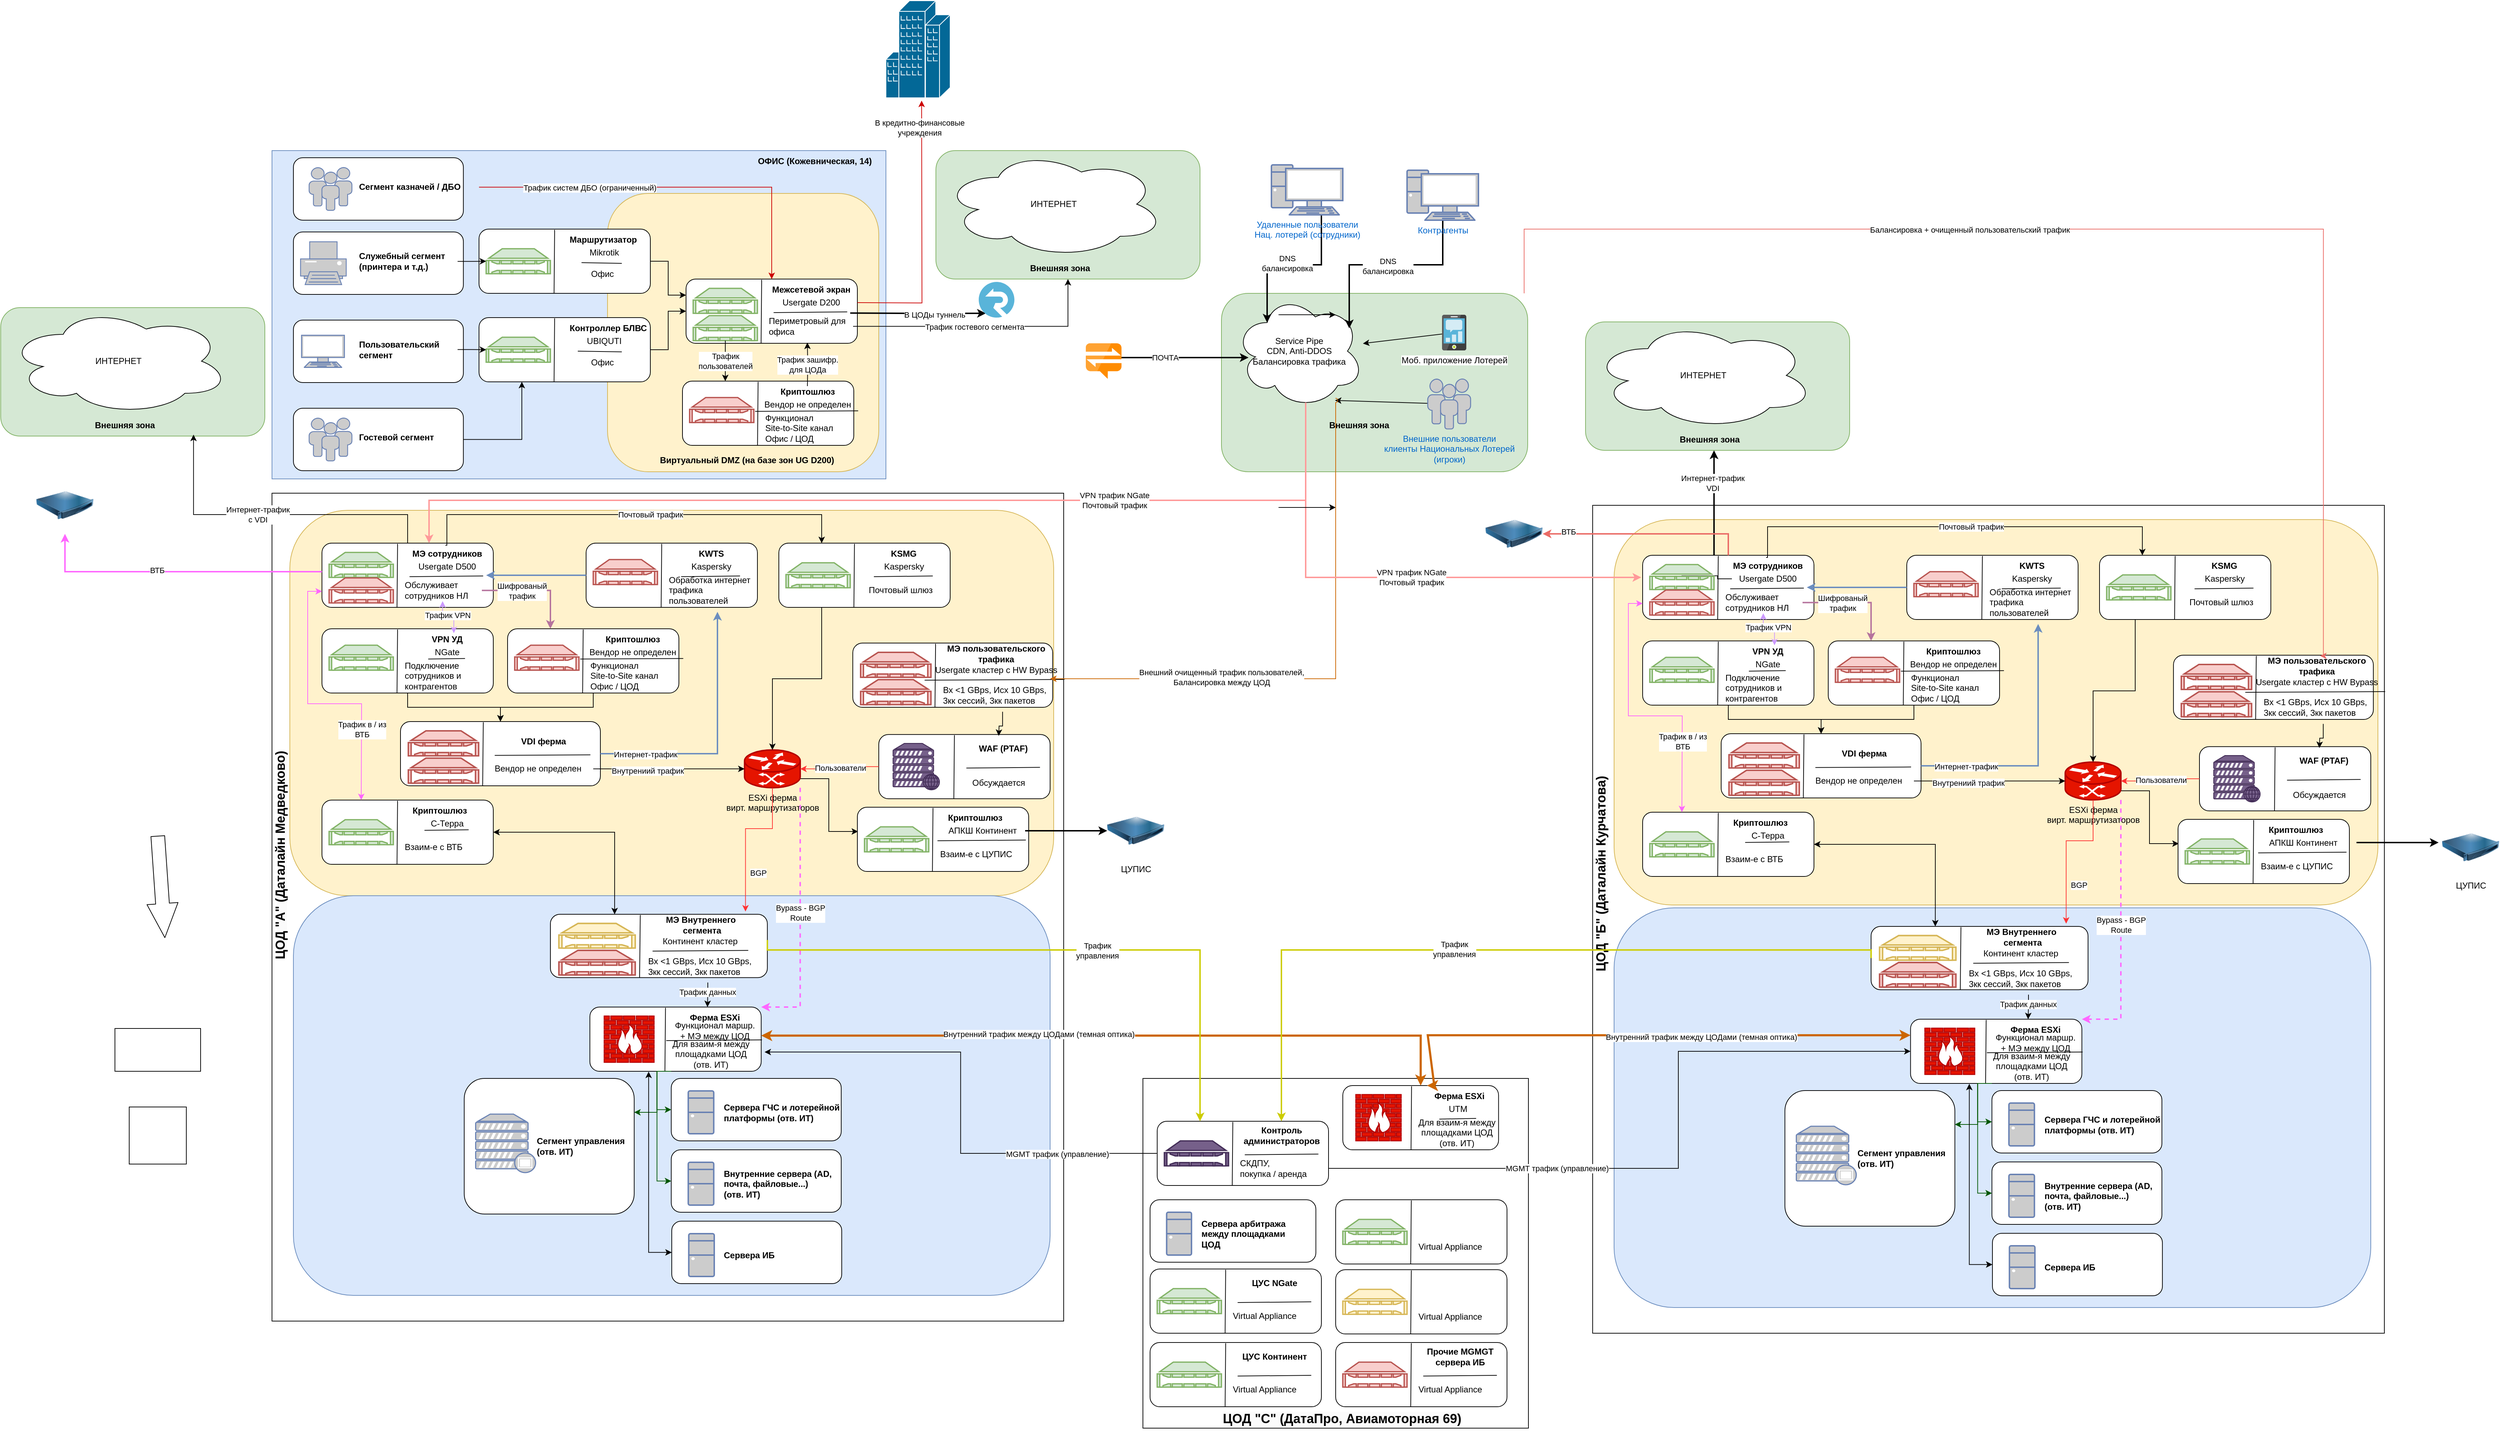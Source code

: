 <mxfile version="24.6.4" type="github" pages="4">
  <diagram id="NjdLMWAeLJV9HM5uwUUb" name="Общая схема ЦОД">
    <mxGraphModel dx="1802" dy="2419" grid="1" gridSize="10" guides="1" tooltips="1" connect="1" arrows="1" fold="1" page="1" pageScale="1" pageWidth="1169" pageHeight="827" math="0" shadow="0">
      <root>
        <mxCell id="0" />
        <mxCell id="1" parent="0" />
        <mxCell id="o5FQl4le8d9Ppt0xD9qN-447" value="" style="rounded=0;whiteSpace=wrap;html=1;" parent="1" vertex="1">
          <mxGeometry x="970" y="-430" width="1109" height="1160" as="geometry" />
        </mxCell>
        <mxCell id="o5FQl4le8d9Ppt0xD9qN-437" value="" style="group" parent="1" vertex="1" connectable="0">
          <mxGeometry x="1900" y="-910" width="370" height="180" as="geometry" />
        </mxCell>
        <mxCell id="o5FQl4le8d9Ppt0xD9qN-419" value="" style="rounded=1;whiteSpace=wrap;html=1;fillColor=#d5e8d4;strokeColor=#82b366;" parent="o5FQl4le8d9Ppt0xD9qN-437" vertex="1">
          <mxGeometry width="370" height="180" as="geometry" />
        </mxCell>
        <mxCell id="o5FQl4le8d9Ppt0xD9qN-420" value="ИНТЕРНЕТ" style="ellipse;shape=cloud;whiteSpace=wrap;html=1;" parent="o5FQl4le8d9Ppt0xD9qN-437" vertex="1">
          <mxGeometry x="10" width="310" height="150" as="geometry" />
        </mxCell>
        <mxCell id="o5FQl4le8d9Ppt0xD9qN-421" value="Внешняя зона" style="text;html=1;align=left;verticalAlign=middle;resizable=0;points=[];autosize=1;strokeColor=none;fillColor=none;fontStyle=1" parent="o5FQl4le8d9Ppt0xD9qN-437" vertex="1">
          <mxGeometry x="130" y="150" width="110" height="30" as="geometry" />
        </mxCell>
        <mxCell id="o5FQl4le8d9Ppt0xD9qN-439" value="" style="group" parent="1" vertex="1" connectable="0">
          <mxGeometry x="2300" y="-710" width="429" height="250" as="geometry" />
        </mxCell>
        <mxCell id="o5FQl4le8d9Ppt0xD9qN-440" value="" style="rounded=1;whiteSpace=wrap;html=1;fillColor=#d5e8d4;strokeColor=#82b366;" parent="o5FQl4le8d9Ppt0xD9qN-439" vertex="1">
          <mxGeometry width="429" height="250" as="geometry" />
        </mxCell>
        <mxCell id="o5FQl4le8d9Ppt0xD9qN-441" value="Service Pipe&lt;br&gt;CDN, Anti-DDOS&lt;br&gt;Балансировка трафика" style="ellipse;shape=cloud;whiteSpace=wrap;html=1;" parent="o5FQl4le8d9Ppt0xD9qN-439" vertex="1">
          <mxGeometry x="19" y="1" width="180" height="160" as="geometry" />
        </mxCell>
        <mxCell id="o5FQl4le8d9Ppt0xD9qN-442" value="Внешняя зона" style="text;html=1;align=left;verticalAlign=middle;resizable=0;points=[];autosize=1;strokeColor=none;fillColor=none;fontStyle=1" parent="o5FQl4le8d9Ppt0xD9qN-439" vertex="1">
          <mxGeometry x="149" y="170" width="110" height="30" as="geometry" />
        </mxCell>
        <mxCell id="o5FQl4le8d9Ppt0xD9qN-443" style="rounded=0;orthogonalLoop=1;jettySize=auto;html=1;" parent="o5FQl4le8d9Ppt0xD9qN-439" source="o5FQl4le8d9Ppt0xD9qN-444" edge="1">
          <mxGeometry relative="1" as="geometry">
            <mxPoint x="159" y="150" as="targetPoint" />
          </mxGeometry>
        </mxCell>
        <mxCell id="o5FQl4le8d9Ppt0xD9qN-444" value="Внешние пользователи&lt;br&gt;клиенты Национальных Лотерей&lt;br&gt;(игроки)" style="fontColor=#0066CC;verticalAlign=top;verticalLabelPosition=bottom;labelPosition=center;align=center;html=1;outlineConnect=0;fillColor=#CCCCCC;strokeColor=#6881B3;gradientColor=none;gradientDirection=north;strokeWidth=2;shape=mxgraph.networks.users;" parent="o5FQl4le8d9Ppt0xD9qN-439" vertex="1">
          <mxGeometry x="289" y="120" width="60" height="70" as="geometry" />
        </mxCell>
        <mxCell id="o5FQl4le8d9Ppt0xD9qN-445" style="rounded=0;orthogonalLoop=1;jettySize=auto;html=1;" parent="o5FQl4le8d9Ppt0xD9qN-439" source="o5FQl4le8d9Ppt0xD9qN-446" target="o5FQl4le8d9Ppt0xD9qN-441" edge="1">
          <mxGeometry relative="1" as="geometry" />
        </mxCell>
        <mxCell id="o5FQl4le8d9Ppt0xD9qN-446" value="Моб. приложение Лотерей" style="image;sketch=0;aspect=fixed;html=1;points=[];align=center;fontSize=12;image=img/lib/mscae/Mobile_Engagement.svg;" parent="o5FQl4le8d9Ppt0xD9qN-439" vertex="1">
          <mxGeometry x="309" y="30" width="34" height="50" as="geometry" />
        </mxCell>
        <mxCell id="o5FQl4le8d9Ppt0xD9qN-457" value="" style="group" parent="1" vertex="1" connectable="0">
          <mxGeometry x="830" y="560" width="300" height="192.5" as="geometry" />
        </mxCell>
        <mxCell id="o5FQl4le8d9Ppt0xD9qN-466" value="" style="group" parent="o5FQl4le8d9Ppt0xD9qN-457" vertex="1" connectable="0">
          <mxGeometry x="950" y="-830" width="284.818" height="91.25" as="geometry" />
        </mxCell>
        <mxCell id="o5FQl4le8d9Ppt0xD9qN-458" value="" style="rounded=1;whiteSpace=wrap;html=1;" parent="o5FQl4le8d9Ppt0xD9qN-466" vertex="1">
          <mxGeometry width="280" height="90" as="geometry" />
        </mxCell>
        <mxCell id="o5FQl4le8d9Ppt0xD9qN-459" value="" style="endArrow=none;html=1;rounded=0;entryX=0.422;entryY=0.033;entryDx=0;entryDy=0;entryPerimeter=0;exitX=0.419;exitY=1.022;exitDx=0;exitDy=0;exitPerimeter=0;" parent="o5FQl4le8d9Ppt0xD9qN-466" edge="1">
          <mxGeometry width="50" height="50" relative="1" as="geometry">
            <mxPoint x="115.106" y="89.98" as="sourcePoint" />
            <mxPoint x="115.993" y="0.97" as="targetPoint" />
          </mxGeometry>
        </mxCell>
        <mxCell id="o5FQl4le8d9Ppt0xD9qN-460" value="МЭ пользовательского &lt;br&gt;трафика" style="text;html=1;align=center;verticalAlign=middle;resizable=0;points=[];autosize=1;strokeColor=none;fillColor=none;fontStyle=1" parent="o5FQl4le8d9Ppt0xD9qN-466" vertex="1">
          <mxGeometry x="120.005" width="160" height="30" as="geometry" />
        </mxCell>
        <mxCell id="o5FQl4le8d9Ppt0xD9qN-461" value="&lt;span style=&quot;font-weight: 400&quot;&gt;Usergate кластер (?)&lt;br&gt;&lt;/span&gt;" style="text;html=1;align=center;verticalAlign=middle;resizable=0;points=[];autosize=1;strokeColor=none;fillColor=none;fontStyle=1" parent="o5FQl4le8d9Ppt0xD9qN-466" vertex="1">
          <mxGeometry x="135.0" y="28" width="130" height="20" as="geometry" />
        </mxCell>
        <mxCell id="o5FQl4le8d9Ppt0xD9qN-462" value="" style="endArrow=none;html=1;rounded=0;entryX=1.008;entryY=0.933;entryDx=0;entryDy=0;entryPerimeter=0;exitX=-0.023;exitY=0.967;exitDx=0;exitDy=0;exitPerimeter=0;" parent="o5FQl4le8d9Ppt0xD9qN-466" source="o5FQl4le8d9Ppt0xD9qN-461" target="o5FQl4le8d9Ppt0xD9qN-461" edge="1">
          <mxGeometry width="50" height="50" relative="1" as="geometry">
            <mxPoint x="126.055" y="99.98" as="sourcePoint" />
            <mxPoint x="126.942" y="10.97" as="targetPoint" />
          </mxGeometry>
        </mxCell>
        <mxCell id="o5FQl4le8d9Ppt0xD9qN-463" value="&lt;span style=&quot;font-weight: 400&quot;&gt;Предварительно Usergate&lt;br&gt;Вх &amp;lt;1 GBps, Исх 10 GBps,&lt;br&gt;3кк сессий, 3кк пакетов&lt;br&gt;&lt;/span&gt;" style="text;html=1;align=left;verticalAlign=middle;resizable=0;points=[];autosize=1;strokeColor=none;fillColor=none;fontStyle=1" parent="o5FQl4le8d9Ppt0xD9qN-466" vertex="1">
          <mxGeometry x="124.818" y="41.25" width="160" height="50" as="geometry" />
        </mxCell>
        <mxCell id="o5FQl4le8d9Ppt0xD9qN-464" value="" style="verticalAlign=top;verticalLabelPosition=bottom;labelPosition=center;align=center;html=1;outlineConnect=0;fillColor=#f8cecc;strokeColor=#b85450;gradientDirection=north;strokeWidth=2;shape=mxgraph.networks.nas_filer;" parent="o5FQl4le8d9Ppt0xD9qN-466" vertex="1">
          <mxGeometry x="10.949" y="13.0" width="98.54" height="35" as="geometry" />
        </mxCell>
        <mxCell id="o5FQl4le8d9Ppt0xD9qN-465" value="" style="verticalAlign=top;verticalLabelPosition=bottom;labelPosition=center;align=center;html=1;outlineConnect=0;fillColor=#f8cecc;strokeColor=#b85450;gradientDirection=north;strokeWidth=2;shape=mxgraph.networks.nas_filer;" parent="o5FQl4le8d9Ppt0xD9qN-466" vertex="1">
          <mxGeometry x="10.949" y="51.25" width="98.54" height="35" as="geometry" />
        </mxCell>
        <mxCell id="TsJtV3-5pd9CdMdm5tQ2-115" style="edgeStyle=orthogonalEdgeStyle;rounded=0;orthogonalLoop=1;jettySize=auto;html=1;entryX=0.25;entryY=0.25;entryDx=0;entryDy=0;entryPerimeter=0;strokeWidth=2;" parent="1" source="o5FQl4le8d9Ppt0xD9qN-930" target="o5FQl4le8d9Ppt0xD9qN-441" edge="1">
          <mxGeometry relative="1" as="geometry">
            <Array as="points">
              <mxPoint x="2440" y="-750" />
              <mxPoint x="2364" y="-750" />
            </Array>
          </mxGeometry>
        </mxCell>
        <mxCell id="TsJtV3-5pd9CdMdm5tQ2-118" value="DNS&lt;br&gt;балансировка" style="edgeLabel;html=1;align=center;verticalAlign=middle;resizable=0;points=[];" parent="TsJtV3-5pd9CdMdm5tQ2-115" vertex="1" connectable="0">
          <mxGeometry x="0.04" y="-2" relative="1" as="geometry">
            <mxPoint as="offset" />
          </mxGeometry>
        </mxCell>
        <mxCell id="o5FQl4le8d9Ppt0xD9qN-930" value="Удаленные пользователи&lt;br&gt;Нац. лотерей (сотрудники)&lt;br&gt;" style="fontColor=#0066CC;verticalAlign=top;verticalLabelPosition=bottom;labelPosition=center;align=center;html=1;outlineConnect=0;fillColor=#CCCCCC;strokeColor=#6881B3;gradientColor=none;gradientDirection=north;strokeWidth=2;shape=mxgraph.networks.pc;" parent="1" vertex="1">
          <mxGeometry x="2370" y="-890" width="100" height="70" as="geometry" />
        </mxCell>
        <mxCell id="TsJtV3-5pd9CdMdm5tQ2-116" style="edgeStyle=orthogonalEdgeStyle;rounded=0;orthogonalLoop=1;jettySize=auto;html=1;entryX=0.889;entryY=0.3;entryDx=0;entryDy=0;entryPerimeter=0;strokeWidth=2;" parent="1" source="o5FQl4le8d9Ppt0xD9qN-932" target="o5FQl4le8d9Ppt0xD9qN-441" edge="1">
          <mxGeometry relative="1" as="geometry">
            <Array as="points">
              <mxPoint x="2610" y="-750" />
              <mxPoint x="2479" y="-750" />
            </Array>
          </mxGeometry>
        </mxCell>
        <mxCell id="TsJtV3-5pd9CdMdm5tQ2-117" value="DNS&lt;br&gt;балансировка" style="edgeLabel;html=1;align=center;verticalAlign=middle;resizable=0;points=[];" parent="TsJtV3-5pd9CdMdm5tQ2-116" vertex="1" connectable="0">
          <mxGeometry x="-0.012" y="2" relative="1" as="geometry">
            <mxPoint as="offset" />
          </mxGeometry>
        </mxCell>
        <mxCell id="o5FQl4le8d9Ppt0xD9qN-932" value="Контрагенты" style="fontColor=#0066CC;verticalAlign=top;verticalLabelPosition=bottom;labelPosition=center;align=center;html=1;outlineConnect=0;fillColor=#CCCCCC;strokeColor=#6881B3;gradientColor=none;gradientDirection=north;strokeWidth=2;shape=mxgraph.networks.pc;" parent="1" vertex="1">
          <mxGeometry x="2560" y="-882.5" width="100" height="70" as="geometry" />
        </mxCell>
        <mxCell id="o5FQl4le8d9Ppt0xD9qN-937" value="ЦУПИС" style="image;html=1;image=img/lib/clip_art/networking/Concentrator_128x128.png;fontColor=#000000;" parent="1" vertex="1">
          <mxGeometry x="2140" y="3.0" width="80" height="80" as="geometry" />
        </mxCell>
        <mxCell id="o5FQl4le8d9Ppt0xD9qN-938" value="" style="image;html=1;image=img/lib/clip_art/networking/Concentrator_128x128.png;fontColor=#000000;" parent="1" vertex="1">
          <mxGeometry x="640" y="-453" width="80" height="80" as="geometry" />
        </mxCell>
        <mxCell id="o5FQl4le8d9Ppt0xD9qN-467" value="" style="rounded=1;whiteSpace=wrap;html=1;fillColor=#fff2cc;strokeColor=#d6b656;" parent="1" vertex="1">
          <mxGeometry x="995" y="-406" width="1070" height="540" as="geometry" />
        </mxCell>
        <mxCell id="o5FQl4le8d9Ppt0xD9qN-448" value="&lt;span style=&quot;color: rgb(0, 0, 0); font-family: Helvetica; font-style: normal; font-variant-ligatures: normal; font-variant-caps: normal; letter-spacing: normal; orphans: 2; text-align: center; text-indent: 0px; text-transform: none; widows: 2; word-spacing: 0px; -webkit-text-stroke-width: 0px; background-color: rgb(251, 251, 251); text-decoration-thickness: initial; text-decoration-style: initial; text-decoration-color: initial; float: none; display: inline !important;&quot;&gt;&lt;font style=&quot;font-size: 18px;&quot;&gt;&lt;b&gt;ЦОД &quot;А&quot; (Даталайн Медведково)&lt;/b&gt;&lt;/font&gt;&lt;/span&gt;" style="text;whiteSpace=wrap;html=1;rotation=-90;" parent="1" vertex="1">
          <mxGeometry x="830" y="50" width="310" height="40" as="geometry" />
        </mxCell>
        <mxCell id="o5FQl4le8d9Ppt0xD9qN-450" value="" style="group" parent="1" vertex="1" connectable="0">
          <mxGeometry x="1820" y="-91.87" width="264" height="96.25" as="geometry" />
        </mxCell>
        <mxCell id="o5FQl4le8d9Ppt0xD9qN-451" value="" style="rounded=1;whiteSpace=wrap;html=1;" parent="o5FQl4le8d9Ppt0xD9qN-450" vertex="1">
          <mxGeometry width="240" height="90" as="geometry" />
        </mxCell>
        <mxCell id="o5FQl4le8d9Ppt0xD9qN-452" value="" style="endArrow=none;html=1;rounded=0;entryX=0.422;entryY=0.033;entryDx=0;entryDy=0;entryPerimeter=0;exitX=0.419;exitY=1.022;exitDx=0;exitDy=0;exitPerimeter=0;" parent="o5FQl4le8d9Ppt0xD9qN-450" edge="1">
          <mxGeometry width="50" height="50" relative="1" as="geometry">
            <mxPoint x="105.13" y="89.98" as="sourcePoint" />
            <mxPoint x="105.94" y="0.97" as="targetPoint" />
          </mxGeometry>
        </mxCell>
        <mxCell id="o5FQl4le8d9Ppt0xD9qN-453" value="WAF (PTAF)" style="text;html=1;align=center;verticalAlign=middle;resizable=0;points=[];autosize=1;strokeColor=none;fillColor=none;fontStyle=1" parent="o5FQl4le8d9Ppt0xD9qN-450" vertex="1">
          <mxGeometry x="134" y="10" width="80" height="20" as="geometry" />
        </mxCell>
        <mxCell id="o5FQl4le8d9Ppt0xD9qN-454" value="" style="endArrow=none;html=1;rounded=0;entryX=1.008;entryY=0.933;entryDx=0;entryDy=0;entryPerimeter=0;exitX=-0.023;exitY=0.967;exitDx=0;exitDy=0;exitPerimeter=0;" parent="o5FQl4le8d9Ppt0xD9qN-450" edge="1">
          <mxGeometry width="50" height="50" relative="1" as="geometry">
            <mxPoint x="122.7" y="47.01" as="sourcePoint" />
            <mxPoint x="225.8" y="45.99" as="targetPoint" />
          </mxGeometry>
        </mxCell>
        <mxCell id="o5FQl4le8d9Ppt0xD9qN-455" value="&lt;span style=&quot;font-weight: 400&quot;&gt;Обсуждается&lt;br&gt;&lt;/span&gt;" style="text;html=1;align=left;verticalAlign=middle;resizable=0;points=[];autosize=1;strokeColor=none;fillColor=none;fontStyle=1" parent="o5FQl4le8d9Ppt0xD9qN-450" vertex="1">
          <mxGeometry x="129" y="57.5" width="90" height="20" as="geometry" />
        </mxCell>
        <mxCell id="o5FQl4le8d9Ppt0xD9qN-456" value="" style="verticalAlign=top;verticalLabelPosition=bottom;labelPosition=center;align=center;html=1;outlineConnect=0;fillColor=#76608a;strokeColor=#432D57;gradientDirection=north;strokeWidth=2;shape=mxgraph.networks.web_server;fontColor=#ffffff;" parent="o5FQl4le8d9Ppt0xD9qN-450" vertex="1">
          <mxGeometry x="20" y="12.5" width="65" height="65" as="geometry" />
        </mxCell>
        <mxCell id="TsJtV3-5pd9CdMdm5tQ2-98" style="edgeStyle=orthogonalEdgeStyle;rounded=0;orthogonalLoop=1;jettySize=auto;html=1;entryX=0.004;entryY=0.378;entryDx=0;entryDy=0;entryPerimeter=0;" parent="1" source="o5FQl4le8d9Ppt0xD9qN-468" target="o5FQl4le8d9Ppt0xD9qN-562" edge="1">
          <mxGeometry relative="1" as="geometry">
            <Array as="points">
              <mxPoint x="1750" y="-30" />
              <mxPoint x="1750" y="44" />
            </Array>
          </mxGeometry>
        </mxCell>
        <mxCell id="o5FQl4le8d9Ppt0xD9qN-468" value="ESXi ферма &lt;br&gt;вирт. маршрутизаторов" style="shape=mxgraph.cisco.routers.atm_router;sketch=0;html=1;pointerEvents=1;dashed=0;fillColor=#e51400;strokeColor=#B20000;strokeWidth=2;verticalLabelPosition=bottom;verticalAlign=top;align=center;outlineConnect=0;fontColor=#000000;" parent="1" vertex="1">
          <mxGeometry x="1631.96" y="-70.25" width="78" height="53" as="geometry" />
        </mxCell>
        <mxCell id="o5FQl4le8d9Ppt0xD9qN-469" value="" style="edgeStyle=orthogonalEdgeStyle;rounded=0;orthogonalLoop=1;jettySize=auto;html=1;fontColor=#000000;strokeColor=#FF3333;" parent="1" source="o5FQl4le8d9Ppt0xD9qN-451" target="o5FQl4le8d9Ppt0xD9qN-468" edge="1">
          <mxGeometry relative="1" as="geometry" />
        </mxCell>
        <mxCell id="o5FQl4le8d9Ppt0xD9qN-572" value="Пользователи" style="edgeLabel;html=1;align=center;verticalAlign=middle;resizable=0;points=[];fontColor=#000000;" parent="o5FQl4le8d9Ppt0xD9qN-469" vertex="1" connectable="0">
          <mxGeometry x="-0.004" y="1" relative="1" as="geometry">
            <mxPoint as="offset" />
          </mxGeometry>
        </mxCell>
        <mxCell id="o5FQl4le8d9Ppt0xD9qN-481" value="" style="group" parent="1" vertex="1" connectable="0">
          <mxGeometry x="1040" y="-360" width="254" height="90" as="geometry" />
        </mxCell>
        <mxCell id="o5FQl4le8d9Ppt0xD9qN-482" value="" style="rounded=1;whiteSpace=wrap;html=1;" parent="o5FQl4le8d9Ppt0xD9qN-481" vertex="1">
          <mxGeometry width="240" height="90" as="geometry" />
        </mxCell>
        <mxCell id="o5FQl4le8d9Ppt0xD9qN-483" value="" style="endArrow=none;html=1;rounded=0;entryX=0.422;entryY=0.033;entryDx=0;entryDy=0;entryPerimeter=0;exitX=0.419;exitY=1.022;exitDx=0;exitDy=0;exitPerimeter=0;" parent="o5FQl4le8d9Ppt0xD9qN-481" edge="1">
          <mxGeometry width="50" height="50" relative="1" as="geometry">
            <mxPoint x="105.13" y="89.98" as="sourcePoint" />
            <mxPoint x="105.94" y="0.97" as="targetPoint" />
          </mxGeometry>
        </mxCell>
        <mxCell id="o5FQl4le8d9Ppt0xD9qN-484" value="МЭ сотрудников" style="text;html=1;align=center;verticalAlign=middle;resizable=0;points=[];autosize=1;strokeColor=none;fillColor=none;fontStyle=1" parent="o5FQl4le8d9Ppt0xD9qN-481" vertex="1">
          <mxGeometry x="115" y="5" width="120" height="20" as="geometry" />
        </mxCell>
        <mxCell id="o5FQl4le8d9Ppt0xD9qN-485" value="&lt;span style=&quot;font-weight: 400;&quot;&gt;Usergate D500&lt;/span&gt;" style="text;html=1;align=center;verticalAlign=middle;resizable=0;points=[];autosize=1;strokeColor=none;fillColor=none;fontStyle=1" parent="o5FQl4le8d9Ppt0xD9qN-481" vertex="1">
          <mxGeometry x="125" y="18" width="100" height="30" as="geometry" />
        </mxCell>
        <mxCell id="o5FQl4le8d9Ppt0xD9qN-486" value="" style="endArrow=none;html=1;rounded=0;entryX=1.008;entryY=0.933;entryDx=0;entryDy=0;entryPerimeter=0;exitX=-0.023;exitY=0.967;exitDx=0;exitDy=0;exitPerimeter=0;" parent="o5FQl4le8d9Ppt0xD9qN-481" source="o5FQl4le8d9Ppt0xD9qN-485" target="o5FQl4le8d9Ppt0xD9qN-485" edge="1">
          <mxGeometry width="50" height="50" relative="1" as="geometry">
            <mxPoint x="115.13" y="99.98" as="sourcePoint" />
            <mxPoint x="115.94" y="10.97" as="targetPoint" />
          </mxGeometry>
        </mxCell>
        <mxCell id="o5FQl4le8d9Ppt0xD9qN-487" value="&lt;span style=&quot;font-weight: 400&quot;&gt;Обслуживает &lt;br&gt;сотрудников НЛ&lt;br&gt;&lt;/span&gt;" style="text;html=1;align=left;verticalAlign=middle;resizable=0;points=[];autosize=1;strokeColor=none;fillColor=none;fontStyle=1" parent="o5FQl4le8d9Ppt0xD9qN-481" vertex="1">
          <mxGeometry x="114" y="51.25" width="110" height="30" as="geometry" />
        </mxCell>
        <mxCell id="o5FQl4le8d9Ppt0xD9qN-488" value="" style="verticalAlign=top;verticalLabelPosition=bottom;labelPosition=center;align=center;html=1;outlineConnect=0;fillColor=#d5e8d4;strokeColor=#82b366;gradientDirection=north;strokeWidth=2;shape=mxgraph.networks.nas_filer;" parent="o5FQl4le8d9Ppt0xD9qN-481" vertex="1">
          <mxGeometry x="10" y="13" width="90" height="35" as="geometry" />
        </mxCell>
        <mxCell id="TsJtV3-5pd9CdMdm5tQ2-112" value="" style="verticalAlign=top;verticalLabelPosition=bottom;labelPosition=center;align=center;html=1;outlineConnect=0;fillColor=#f8cecc;strokeColor=#b85450;gradientDirection=north;strokeWidth=2;shape=mxgraph.networks.nas_filer;" parent="o5FQl4le8d9Ppt0xD9qN-481" vertex="1">
          <mxGeometry x="10" y="48.75" width="90" height="35" as="geometry" />
        </mxCell>
        <mxCell id="o5FQl4le8d9Ppt0xD9qN-489" value="" style="group" parent="1" vertex="1" connectable="0">
          <mxGeometry x="1300" y="-240" width="245" height="91.25" as="geometry" />
        </mxCell>
        <mxCell id="o5FQl4le8d9Ppt0xD9qN-490" value="" style="rounded=1;whiteSpace=wrap;html=1;" parent="o5FQl4le8d9Ppt0xD9qN-489" vertex="1">
          <mxGeometry width="240" height="90" as="geometry" />
        </mxCell>
        <mxCell id="o5FQl4le8d9Ppt0xD9qN-491" value="" style="endArrow=none;html=1;rounded=0;entryX=0.422;entryY=0.033;entryDx=0;entryDy=0;entryPerimeter=0;exitX=0.419;exitY=1.022;exitDx=0;exitDy=0;exitPerimeter=0;" parent="o5FQl4le8d9Ppt0xD9qN-489" edge="1">
          <mxGeometry width="50" height="50" relative="1" as="geometry">
            <mxPoint x="105.13" y="89.98" as="sourcePoint" />
            <mxPoint x="105.94" y="0.97" as="targetPoint" />
          </mxGeometry>
        </mxCell>
        <mxCell id="o5FQl4le8d9Ppt0xD9qN-492" value="Криптошлюз" style="text;html=1;align=center;verticalAlign=middle;resizable=0;points=[];autosize=1;strokeColor=none;fillColor=none;fontStyle=1" parent="o5FQl4le8d9Ppt0xD9qN-489" vertex="1">
          <mxGeometry x="130" y="5" width="90" height="20" as="geometry" />
        </mxCell>
        <mxCell id="o5FQl4le8d9Ppt0xD9qN-493" value="&lt;span style=&quot;font-weight: 400&quot;&gt;Вендор не определен&lt;/span&gt;" style="text;html=1;align=center;verticalAlign=middle;resizable=0;points=[];autosize=1;strokeColor=none;fillColor=none;fontStyle=1" parent="o5FQl4le8d9Ppt0xD9qN-489" vertex="1">
          <mxGeometry x="105" y="23" width="140" height="20" as="geometry" />
        </mxCell>
        <mxCell id="o5FQl4le8d9Ppt0xD9qN-494" value="" style="endArrow=none;html=1;rounded=0;entryX=1.008;entryY=0.933;entryDx=0;entryDy=0;entryPerimeter=0;exitX=-0.023;exitY=0.967;exitDx=0;exitDy=0;exitPerimeter=0;" parent="o5FQl4le8d9Ppt0xD9qN-489" source="o5FQl4le8d9Ppt0xD9qN-493" target="o5FQl4le8d9Ppt0xD9qN-493" edge="1">
          <mxGeometry width="50" height="50" relative="1" as="geometry">
            <mxPoint x="115.13" y="99.98" as="sourcePoint" />
            <mxPoint x="115.94" y="10.97" as="targetPoint" />
          </mxGeometry>
        </mxCell>
        <mxCell id="o5FQl4le8d9Ppt0xD9qN-495" value="&lt;span style=&quot;font-weight: 400&quot;&gt;Функционал&amp;nbsp;&lt;br&gt;Site-to-Site канал &lt;br&gt;Офис / ЦОД&lt;br&gt;&lt;/span&gt;" style="text;html=1;align=left;verticalAlign=middle;resizable=0;points=[];autosize=1;strokeColor=none;fillColor=none;fontStyle=1" parent="o5FQl4le8d9Ppt0xD9qN-489" vertex="1">
          <mxGeometry x="114" y="41.25" width="110" height="50" as="geometry" />
        </mxCell>
        <mxCell id="o5FQl4le8d9Ppt0xD9qN-496" value="" style="verticalAlign=top;verticalLabelPosition=bottom;labelPosition=center;align=center;html=1;outlineConnect=0;fillColor=#f8cecc;strokeColor=#b85450;gradientDirection=north;strokeWidth=2;shape=mxgraph.networks.nas_filer;" parent="o5FQl4le8d9Ppt0xD9qN-489" vertex="1">
          <mxGeometry x="10" y="23.0" width="90" height="35" as="geometry" />
        </mxCell>
        <mxCell id="o5FQl4le8d9Ppt0xD9qN-497" value="" style="group" parent="1" vertex="1" connectable="0">
          <mxGeometry x="1040" y="-240" width="245" height="91.25" as="geometry" />
        </mxCell>
        <mxCell id="o5FQl4le8d9Ppt0xD9qN-498" value="" style="rounded=1;whiteSpace=wrap;html=1;" parent="o5FQl4le8d9Ppt0xD9qN-497" vertex="1">
          <mxGeometry width="240" height="90" as="geometry" />
        </mxCell>
        <mxCell id="o5FQl4le8d9Ppt0xD9qN-499" value="" style="endArrow=none;html=1;rounded=0;entryX=0.422;entryY=0.033;entryDx=0;entryDy=0;entryPerimeter=0;exitX=0.419;exitY=1.022;exitDx=0;exitDy=0;exitPerimeter=0;" parent="o5FQl4le8d9Ppt0xD9qN-497" edge="1">
          <mxGeometry width="50" height="50" relative="1" as="geometry">
            <mxPoint x="105.13" y="89.98" as="sourcePoint" />
            <mxPoint x="105.94" y="0.97" as="targetPoint" />
          </mxGeometry>
        </mxCell>
        <mxCell id="o5FQl4le8d9Ppt0xD9qN-500" value="VPN УД" style="text;html=1;align=center;verticalAlign=middle;resizable=0;points=[];autosize=1;strokeColor=none;fillColor=none;fontStyle=1" parent="o5FQl4le8d9Ppt0xD9qN-497" vertex="1">
          <mxGeometry x="145" y="5" width="60" height="20" as="geometry" />
        </mxCell>
        <mxCell id="o5FQl4le8d9Ppt0xD9qN-501" value="&lt;span style=&quot;font-weight: 400&quot;&gt;NGate&lt;/span&gt;" style="text;html=1;align=center;verticalAlign=middle;resizable=0;points=[];autosize=1;strokeColor=none;fillColor=none;fontStyle=1" parent="o5FQl4le8d9Ppt0xD9qN-497" vertex="1">
          <mxGeometry x="150" y="23" width="50" height="20" as="geometry" />
        </mxCell>
        <mxCell id="o5FQl4le8d9Ppt0xD9qN-502" value="" style="endArrow=none;html=1;rounded=0;entryX=1.008;entryY=0.933;entryDx=0;entryDy=0;entryPerimeter=0;exitX=-0.023;exitY=0.967;exitDx=0;exitDy=0;exitPerimeter=0;" parent="o5FQl4le8d9Ppt0xD9qN-497" source="o5FQl4le8d9Ppt0xD9qN-501" target="o5FQl4le8d9Ppt0xD9qN-501" edge="1">
          <mxGeometry width="50" height="50" relative="1" as="geometry">
            <mxPoint x="115.13" y="99.98" as="sourcePoint" />
            <mxPoint x="115.94" y="10.97" as="targetPoint" />
          </mxGeometry>
        </mxCell>
        <mxCell id="o5FQl4le8d9Ppt0xD9qN-503" value="&lt;span style=&quot;font-weight: 400&quot;&gt;Подключение &lt;br&gt;сотрудников и &lt;br&gt;контрагентов&lt;br&gt;&lt;/span&gt;" style="text;html=1;align=left;verticalAlign=middle;resizable=0;points=[];autosize=1;strokeColor=none;fillColor=none;fontStyle=1" parent="o5FQl4le8d9Ppt0xD9qN-497" vertex="1">
          <mxGeometry x="114" y="41.25" width="100" height="50" as="geometry" />
        </mxCell>
        <mxCell id="o5FQl4le8d9Ppt0xD9qN-504" value="" style="verticalAlign=top;verticalLabelPosition=bottom;labelPosition=center;align=center;html=1;outlineConnect=0;fillColor=#d5e8d4;strokeColor=#82b366;gradientDirection=north;strokeWidth=2;shape=mxgraph.networks.nas_filer;" parent="o5FQl4le8d9Ppt0xD9qN-497" vertex="1">
          <mxGeometry x="10" y="23.0" width="90" height="35" as="geometry" />
        </mxCell>
        <mxCell id="o5FQl4le8d9Ppt0xD9qN-505" value="" style="rounded=1;whiteSpace=wrap;html=1;fillColor=#dae8fc;strokeColor=#6c8ebf;" parent="1" vertex="1">
          <mxGeometry x="1000" y="134" width="1060" height="560" as="geometry" />
        </mxCell>
        <mxCell id="o5FQl4le8d9Ppt0xD9qN-506" value="" style="group" parent="1" vertex="1" connectable="0">
          <mxGeometry x="1360" y="160" width="320" height="95.685" as="geometry" />
        </mxCell>
        <mxCell id="o5FQl4le8d9Ppt0xD9qN-507" value="" style="rounded=1;whiteSpace=wrap;html=1;" parent="o5FQl4le8d9Ppt0xD9qN-506" vertex="1">
          <mxGeometry width="303.917" height="88.767" as="geometry" />
        </mxCell>
        <mxCell id="o5FQl4le8d9Ppt0xD9qN-508" value="" style="endArrow=none;html=1;rounded=0;entryX=0.422;entryY=0.033;entryDx=0;entryDy=0;entryPerimeter=0;exitX=0.419;exitY=1.022;exitDx=0;exitDy=0;exitPerimeter=0;" parent="o5FQl4le8d9Ppt0xD9qN-506" edge="1">
          <mxGeometry width="50" height="50" relative="1" as="geometry">
            <mxPoint x="124.938" y="88.747" as="sourcePoint" />
            <mxPoint x="125.9" y="0.957" as="targetPoint" />
          </mxGeometry>
        </mxCell>
        <mxCell id="o5FQl4le8d9Ppt0xD9qN-509" value="МЭ Внутреннего&amp;nbsp;&lt;br&gt;сегмента" style="text;html=1;align=center;verticalAlign=middle;resizable=0;points=[];autosize=1;strokeColor=none;fillColor=none;fontStyle=1" parent="o5FQl4le8d9Ppt0xD9qN-506" vertex="1">
          <mxGeometry x="151.963" width="120" height="30" as="geometry" />
        </mxCell>
        <mxCell id="o5FQl4le8d9Ppt0xD9qN-510" value="&lt;span style=&quot;font-weight: 400&quot;&gt;Континент кластер&amp;nbsp;&lt;br&gt;&lt;/span&gt;" style="text;html=1;align=center;verticalAlign=middle;resizable=0;points=[];autosize=1;strokeColor=none;fillColor=none;fontStyle=1" parent="o5FQl4le8d9Ppt0xD9qN-506" vertex="1">
          <mxGeometry x="146.104" y="22.616" width="130" height="30" as="geometry" />
        </mxCell>
        <mxCell id="o5FQl4le8d9Ppt0xD9qN-511" value="" style="endArrow=none;html=1;rounded=0;entryX=1.008;entryY=0.933;entryDx=0;entryDy=0;entryPerimeter=0;exitX=-0.023;exitY=0.967;exitDx=0;exitDy=0;exitPerimeter=0;" parent="o5FQl4le8d9Ppt0xD9qN-506" source="o5FQl4le8d9Ppt0xD9qN-510" target="o5FQl4le8d9Ppt0xD9qN-510" edge="1">
          <mxGeometry width="50" height="50" relative="1" as="geometry">
            <mxPoint x="136.822" y="98.61" as="sourcePoint" />
            <mxPoint x="137.785" y="10.82" as="targetPoint" />
          </mxGeometry>
        </mxCell>
        <mxCell id="o5FQl4le8d9Ppt0xD9qN-512" value="&lt;span style=&quot;font-weight: 400&quot;&gt;&lt;br&gt;Вх &amp;lt;1 GBps, Исх 10 GBps,&lt;br&gt;3кк сессий, 3кк пакетов&lt;br&gt;&lt;/span&gt;" style="text;html=1;align=left;verticalAlign=middle;resizable=0;points=[];autosize=1;strokeColor=none;fillColor=none;fontStyle=1" parent="o5FQl4le8d9Ppt0xD9qN-506" vertex="1">
          <mxGeometry x="135.479" y="35.685" width="170" height="60" as="geometry" />
        </mxCell>
        <mxCell id="o5FQl4le8d9Ppt0xD9qN-513" value="" style="verticalAlign=top;verticalLabelPosition=bottom;labelPosition=center;align=center;html=1;outlineConnect=0;fillColor=#fff2cc;strokeColor=#d6b656;gradientDirection=north;strokeWidth=2;shape=mxgraph.networks.nas_filer;" parent="o5FQl4le8d9Ppt0xD9qN-506" vertex="1">
          <mxGeometry x="11.884" y="12.822" width="106.957" height="34.521" as="geometry" />
        </mxCell>
        <mxCell id="o5FQl4le8d9Ppt0xD9qN-514" value="" style="verticalAlign=top;verticalLabelPosition=bottom;labelPosition=center;align=center;html=1;outlineConnect=0;fillColor=#f8cecc;strokeColor=#b85450;gradientDirection=north;strokeWidth=2;shape=mxgraph.networks.nas_filer;" parent="o5FQl4le8d9Ppt0xD9qN-506" vertex="1">
          <mxGeometry x="11.884" y="50.548" width="106.957" height="34.521" as="geometry" />
        </mxCell>
        <mxCell id="o5FQl4le8d9Ppt0xD9qN-525" value="" style="group" parent="1" vertex="1" connectable="0">
          <mxGeometry x="1279.29" y="290" width="511.429" height="290" as="geometry" />
        </mxCell>
        <mxCell id="o5FQl4le8d9Ppt0xD9qN-526" value="" style="group" parent="o5FQl4le8d9Ppt0xD9qN-525" vertex="1" connectable="0">
          <mxGeometry x="136" width="264" height="96.25" as="geometry" />
        </mxCell>
        <mxCell id="o5FQl4le8d9Ppt0xD9qN-527" value="" style="rounded=1;whiteSpace=wrap;html=1;" parent="o5FQl4le8d9Ppt0xD9qN-526" vertex="1">
          <mxGeometry width="240" height="90" as="geometry" />
        </mxCell>
        <mxCell id="o5FQl4le8d9Ppt0xD9qN-528" value="" style="endArrow=none;html=1;rounded=0;entryX=0.422;entryY=0.033;entryDx=0;entryDy=0;entryPerimeter=0;exitX=0.419;exitY=1.022;exitDx=0;exitDy=0;exitPerimeter=0;" parent="o5FQl4le8d9Ppt0xD9qN-526" edge="1">
          <mxGeometry width="50" height="50" relative="1" as="geometry">
            <mxPoint x="105.13" y="89.98" as="sourcePoint" />
            <mxPoint x="105.94" y="0.97" as="targetPoint" />
          </mxGeometry>
        </mxCell>
        <mxCell id="o5FQl4le8d9Ppt0xD9qN-529" value="Ферма ESXi" style="text;html=1;align=center;verticalAlign=middle;resizable=0;points=[];autosize=1;strokeColor=none;fillColor=none;fontStyle=1" parent="o5FQl4le8d9Ppt0xD9qN-526" vertex="1">
          <mxGeometry x="130" y="5" width="90" height="20" as="geometry" />
        </mxCell>
        <mxCell id="o5FQl4le8d9Ppt0xD9qN-530" value="&lt;span style=&quot;font-weight: 400&quot;&gt;Функционал маршр. &lt;br&gt;+ МЭ между ЦОД&lt;/span&gt;" style="text;html=1;align=center;verticalAlign=middle;resizable=0;points=[];autosize=1;strokeColor=none;fillColor=none;fontStyle=1" parent="o5FQl4le8d9Ppt0xD9qN-526" vertex="1">
          <mxGeometry x="110" y="18" width="130" height="30" as="geometry" />
        </mxCell>
        <mxCell id="o5FQl4le8d9Ppt0xD9qN-531" value="" style="endArrow=none;html=1;rounded=0;entryX=1.008;entryY=0.933;entryDx=0;entryDy=0;entryPerimeter=0;exitX=-0.023;exitY=0.967;exitDx=0;exitDy=0;exitPerimeter=0;" parent="o5FQl4le8d9Ppt0xD9qN-526" source="o5FQl4le8d9Ppt0xD9qN-530" target="o5FQl4le8d9Ppt0xD9qN-530" edge="1">
          <mxGeometry width="50" height="50" relative="1" as="geometry">
            <mxPoint x="115.13" y="99.98" as="sourcePoint" />
            <mxPoint x="115.94" y="10.97" as="targetPoint" />
          </mxGeometry>
        </mxCell>
        <mxCell id="o5FQl4le8d9Ppt0xD9qN-532" value="&lt;div style=&quot;text-align: center;&quot;&gt;&lt;span style=&quot;font-weight: 400; background-color: initial;&quot;&gt;Для взаим-я между&lt;/span&gt;&lt;/div&gt;&lt;span style=&quot;font-weight: 400;&quot;&gt;&lt;div style=&quot;text-align: center;&quot;&gt;&lt;span style=&quot;background-color: initial;&quot;&gt;площадками ЦОД&lt;/span&gt;&lt;/div&gt;&lt;div style=&quot;text-align: center;&quot;&gt;&lt;span style=&quot;background-color: initial;&quot;&gt;(отв. ИТ)&lt;/span&gt;&lt;/div&gt;&lt;/span&gt;" style="text;html=1;align=left;verticalAlign=middle;resizable=0;points=[];autosize=1;strokeColor=none;fillColor=none;fontStyle=1" parent="o5FQl4le8d9Ppt0xD9qN-526" vertex="1">
          <mxGeometry x="114" y="36.25" width="130" height="60" as="geometry" />
        </mxCell>
        <mxCell id="o5FQl4le8d9Ppt0xD9qN-533" value="" style="verticalAlign=top;verticalLabelPosition=bottom;labelPosition=center;align=center;html=1;outlineConnect=0;fillColor=#e51400;strokeColor=#B20000;gradientDirection=north;strokeWidth=2;shape=mxgraph.networks.firewall;fontColor=#ffffff;" parent="o5FQl4le8d9Ppt0xD9qN-526" vertex="1">
          <mxGeometry x="20" y="12.5" width="70" height="65" as="geometry" />
        </mxCell>
        <mxCell id="o5FQl4le8d9Ppt0xD9qN-534" value="" style="group" parent="o5FQl4le8d9Ppt0xD9qN-525" vertex="1" connectable="0">
          <mxGeometry x="250" y="100" width="261.429" height="87.5" as="geometry" />
        </mxCell>
        <mxCell id="o5FQl4le8d9Ppt0xD9qN-535" value="" style="rounded=1;whiteSpace=wrap;html=1;" parent="o5FQl4le8d9Ppt0xD9qN-534" vertex="1">
          <mxGeometry width="238.095" height="87.5" as="geometry" />
        </mxCell>
        <mxCell id="o5FQl4le8d9Ppt0xD9qN-536" value="" style="fontColor=#0066CC;verticalAlign=top;verticalLabelPosition=bottom;labelPosition=center;align=center;html=1;outlineConnect=0;fillColor=#CCCCCC;strokeColor=#6881B3;gradientColor=none;gradientDirection=north;strokeWidth=2;shape=mxgraph.networks.desktop_pc;" parent="o5FQl4le8d9Ppt0xD9qN-534" vertex="1">
          <mxGeometry x="23.81" y="17.5" width="35.714" height="60" as="geometry" />
        </mxCell>
        <mxCell id="o5FQl4le8d9Ppt0xD9qN-537" value="Сервера ГЧС и лотерейной&lt;br&gt;платформы (отв. ИТ)" style="text;html=1;align=left;verticalAlign=middle;resizable=0;points=[];autosize=1;strokeColor=none;fillColor=none;fontStyle=1" parent="o5FQl4le8d9Ppt0xD9qN-534" vertex="1">
          <mxGeometry x="71.429" y="27.5" width="190" height="40" as="geometry" />
        </mxCell>
        <mxCell id="o5FQl4le8d9Ppt0xD9qN-538" value="" style="group" parent="o5FQl4le8d9Ppt0xD9qN-525" vertex="1" connectable="0">
          <mxGeometry x="250" y="200" width="250" height="87.5" as="geometry" />
        </mxCell>
        <mxCell id="o5FQl4le8d9Ppt0xD9qN-539" value="" style="rounded=1;whiteSpace=wrap;html=1;" parent="o5FQl4le8d9Ppt0xD9qN-538" vertex="1">
          <mxGeometry width="238.095" height="87.5" as="geometry" />
        </mxCell>
        <mxCell id="o5FQl4le8d9Ppt0xD9qN-540" value="" style="fontColor=#0066CC;verticalAlign=top;verticalLabelPosition=bottom;labelPosition=center;align=center;html=1;outlineConnect=0;fillColor=#CCCCCC;strokeColor=#6881B3;gradientColor=none;gradientDirection=north;strokeWidth=2;shape=mxgraph.networks.desktop_pc;" parent="o5FQl4le8d9Ppt0xD9qN-538" vertex="1">
          <mxGeometry x="23.81" y="17.5" width="35.714" height="60" as="geometry" />
        </mxCell>
        <mxCell id="o5FQl4le8d9Ppt0xD9qN-541" value="Внутренние сервера (AD,&lt;br&gt;почта, файловые...)&amp;nbsp;&lt;br&gt;(отв. ИТ)" style="text;html=1;align=left;verticalAlign=middle;resizable=0;points=[];autosize=1;strokeColor=none;fillColor=none;fontStyle=1" parent="o5FQl4le8d9Ppt0xD9qN-538" vertex="1">
          <mxGeometry x="71.429" y="17.5" width="170" height="60" as="geometry" />
        </mxCell>
        <mxCell id="o5FQl4le8d9Ppt0xD9qN-542" value="" style="group" parent="o5FQl4le8d9Ppt0xD9qN-525" vertex="1" connectable="0">
          <mxGeometry x="-40" y="100" width="250" height="190" as="geometry" />
        </mxCell>
        <mxCell id="o5FQl4le8d9Ppt0xD9qN-543" value="" style="rounded=1;whiteSpace=wrap;html=1;" parent="o5FQl4le8d9Ppt0xD9qN-542" vertex="1">
          <mxGeometry width="238.095" height="190" as="geometry" />
        </mxCell>
        <mxCell id="o5FQl4le8d9Ppt0xD9qN-544" value="" style="fontColor=#0066CC;verticalAlign=top;verticalLabelPosition=bottom;labelPosition=center;align=center;html=1;outlineConnect=0;fillColor=#CCCCCC;strokeColor=#6881B3;gradientColor=none;gradientDirection=north;strokeWidth=2;shape=mxgraph.networks.proxy_server;" parent="o5FQl4le8d9Ppt0xD9qN-542" vertex="1">
          <mxGeometry x="16" y="50" width="84" height="82" as="geometry" />
        </mxCell>
        <mxCell id="o5FQl4le8d9Ppt0xD9qN-545" value="Сегмент управления&lt;br&gt;(отв. ИТ)" style="text;html=1;align=left;verticalAlign=middle;resizable=0;points=[];autosize=1;strokeColor=none;fillColor=none;fontStyle=1" parent="o5FQl4le8d9Ppt0xD9qN-542" vertex="1">
          <mxGeometry x="99.999" y="75" width="150" height="40" as="geometry" />
        </mxCell>
        <mxCell id="o5FQl4le8d9Ppt0xD9qN-546" style="edgeStyle=orthogonalEdgeStyle;rounded=0;orthogonalLoop=1;jettySize=auto;html=1;entryX=0;entryY=0.5;entryDx=0;entryDy=0;fillColor=#008a00;strokeColor=#005700;" parent="o5FQl4le8d9Ppt0xD9qN-525" source="o5FQl4le8d9Ppt0xD9qN-527" target="o5FQl4le8d9Ppt0xD9qN-539" edge="1">
          <mxGeometry relative="1" as="geometry">
            <Array as="points">
              <mxPoint x="230" y="244" />
            </Array>
          </mxGeometry>
        </mxCell>
        <mxCell id="o5FQl4le8d9Ppt0xD9qN-547" style="edgeStyle=orthogonalEdgeStyle;rounded=0;orthogonalLoop=1;jettySize=auto;html=1;entryX=0;entryY=0.5;entryDx=0;entryDy=0;fillColor=#008a00;strokeColor=#005700;" parent="o5FQl4le8d9Ppt0xD9qN-525" source="o5FQl4le8d9Ppt0xD9qN-532" target="o5FQl4le8d9Ppt0xD9qN-535" edge="1">
          <mxGeometry relative="1" as="geometry">
            <Array as="points">
              <mxPoint x="230" y="90" />
              <mxPoint x="230" y="144" />
            </Array>
          </mxGeometry>
        </mxCell>
        <mxCell id="o5FQl4le8d9Ppt0xD9qN-548" style="edgeStyle=orthogonalEdgeStyle;rounded=0;orthogonalLoop=1;jettySize=auto;html=1;entryX=1;entryY=0.25;entryDx=0;entryDy=0;fillColor=#008a00;strokeColor=#005700;" parent="o5FQl4le8d9Ppt0xD9qN-525" source="o5FQl4le8d9Ppt0xD9qN-527" target="o5FQl4le8d9Ppt0xD9qN-543" edge="1">
          <mxGeometry relative="1" as="geometry">
            <Array as="points">
              <mxPoint x="230" y="148" />
            </Array>
          </mxGeometry>
        </mxCell>
        <mxCell id="o5FQl4le8d9Ppt0xD9qN-559" style="edgeStyle=orthogonalEdgeStyle;rounded=0;orthogonalLoop=1;jettySize=auto;html=1;fontColor=#000000;fillColor=default;" parent="1" source="o5FQl4le8d9Ppt0xD9qN-512" edge="1">
          <mxGeometry relative="1" as="geometry">
            <mxPoint x="1580" y="290" as="targetPoint" />
          </mxGeometry>
        </mxCell>
        <mxCell id="o5FQl4le8d9Ppt0xD9qN-560" value="Трафик данных" style="edgeLabel;html=1;align=center;verticalAlign=middle;resizable=0;points=[];fontColor=#000000;" parent="o5FQl4le8d9Ppt0xD9qN-559" vertex="1" connectable="0">
          <mxGeometry x="-0.12" y="1" relative="1" as="geometry">
            <mxPoint y="-7" as="offset" />
          </mxGeometry>
        </mxCell>
        <mxCell id="o5FQl4le8d9Ppt0xD9qN-561" value="" style="group" parent="1" vertex="1" connectable="0">
          <mxGeometry x="1790" y="10" width="264" height="96.25" as="geometry" />
        </mxCell>
        <mxCell id="o5FQl4le8d9Ppt0xD9qN-562" value="" style="rounded=1;whiteSpace=wrap;html=1;" parent="o5FQl4le8d9Ppt0xD9qN-561" vertex="1">
          <mxGeometry width="240" height="90" as="geometry" />
        </mxCell>
        <mxCell id="o5FQl4le8d9Ppt0xD9qN-563" value="" style="endArrow=none;html=1;rounded=0;entryX=0.422;entryY=0.033;entryDx=0;entryDy=0;entryPerimeter=0;exitX=0.419;exitY=1.022;exitDx=0;exitDy=0;exitPerimeter=0;" parent="o5FQl4le8d9Ppt0xD9qN-561" edge="1">
          <mxGeometry width="50" height="50" relative="1" as="geometry">
            <mxPoint x="105.13" y="89.98" as="sourcePoint" />
            <mxPoint x="105.94" y="0.97" as="targetPoint" />
          </mxGeometry>
        </mxCell>
        <mxCell id="o5FQl4le8d9Ppt0xD9qN-564" value="Криптошлюз" style="text;html=1;align=left;verticalAlign=middle;resizable=0;points=[];autosize=1;strokeColor=none;fillColor=none;fontStyle=1" parent="o5FQl4le8d9Ppt0xD9qN-561" vertex="1">
          <mxGeometry x="125" width="100" height="30" as="geometry" />
        </mxCell>
        <mxCell id="o5FQl4le8d9Ppt0xD9qN-565" value="&lt;span style=&quot;font-weight: normal;&quot;&gt;АПКШ Континент&lt;/span&gt;" style="text;html=1;align=center;verticalAlign=middle;resizable=0;points=[];autosize=1;strokeColor=none;fillColor=none;fontStyle=1" parent="o5FQl4le8d9Ppt0xD9qN-561" vertex="1">
          <mxGeometry x="115" y="18" width="120" height="30" as="geometry" />
        </mxCell>
        <mxCell id="o5FQl4le8d9Ppt0xD9qN-566" value="" style="endArrow=none;html=1;rounded=0;entryX=1.008;entryY=0.933;entryDx=0;entryDy=0;entryPerimeter=0;exitX=-0.023;exitY=0.967;exitDx=0;exitDy=0;exitPerimeter=0;" parent="o5FQl4le8d9Ppt0xD9qN-561" source="o5FQl4le8d9Ppt0xD9qN-565" target="o5FQl4le8d9Ppt0xD9qN-565" edge="1">
          <mxGeometry width="50" height="50" relative="1" as="geometry">
            <mxPoint x="115.13" y="99.98" as="sourcePoint" />
            <mxPoint x="115.94" y="10.97" as="targetPoint" />
          </mxGeometry>
        </mxCell>
        <mxCell id="o5FQl4le8d9Ppt0xD9qN-567" value="&lt;span style=&quot;font-weight: 400;&quot;&gt;Взаим-е с ЦУПИС&lt;/span&gt;" style="text;html=1;align=left;verticalAlign=middle;resizable=0;points=[];autosize=1;strokeColor=none;fillColor=none;fontStyle=1" parent="o5FQl4le8d9Ppt0xD9qN-561" vertex="1">
          <mxGeometry x="114" y="51.25" width="120" height="30" as="geometry" />
        </mxCell>
        <mxCell id="o5FQl4le8d9Ppt0xD9qN-568" value="" style="verticalAlign=top;verticalLabelPosition=bottom;labelPosition=center;align=center;html=1;outlineConnect=0;fillColor=#d5e8d4;strokeColor=#82b366;gradientDirection=north;strokeWidth=2;shape=mxgraph.networks.nas_filer;" parent="o5FQl4le8d9Ppt0xD9qN-561" vertex="1">
          <mxGeometry x="10" y="27.5" width="90" height="35" as="geometry" />
        </mxCell>
        <mxCell id="o5FQl4le8d9Ppt0xD9qN-573" style="edgeStyle=orthogonalEdgeStyle;rounded=0;orthogonalLoop=1;jettySize=auto;html=1;entryX=1.011;entryY=-0.129;entryDx=0;entryDy=0;entryPerimeter=0;fontColor=#000000;strokeColor=#FF3333;fillColor=default;" parent="1" source="o5FQl4le8d9Ppt0xD9qN-468" target="o5FQl4le8d9Ppt0xD9qN-509" edge="1">
          <mxGeometry relative="1" as="geometry">
            <Array as="points">
              <mxPoint x="1671" y="40" />
              <mxPoint x="1633" y="40" />
            </Array>
          </mxGeometry>
        </mxCell>
        <mxCell id="TsJtV3-5pd9CdMdm5tQ2-85" value="BGP" style="edgeLabel;html=1;align=center;verticalAlign=middle;resizable=0;points=[];" parent="o5FQl4le8d9Ppt0xD9qN-573" vertex="1" connectable="0">
          <mxGeometry x="0.54" y="-3" relative="1" as="geometry">
            <mxPoint x="20" y="-6" as="offset" />
          </mxGeometry>
        </mxCell>
        <mxCell id="o5FQl4le8d9Ppt0xD9qN-581" value="" style="group" parent="1" vertex="1" connectable="0">
          <mxGeometry x="1530" y="590" width="250" height="87.5" as="geometry" />
        </mxCell>
        <mxCell id="o5FQl4le8d9Ppt0xD9qN-582" value="" style="rounded=1;whiteSpace=wrap;html=1;" parent="o5FQl4le8d9Ppt0xD9qN-581" vertex="1">
          <mxGeometry width="238.095" height="87.5" as="geometry" />
        </mxCell>
        <mxCell id="o5FQl4le8d9Ppt0xD9qN-583" value="" style="fontColor=#0066CC;verticalAlign=top;verticalLabelPosition=bottom;labelPosition=center;align=center;html=1;outlineConnect=0;fillColor=#CCCCCC;strokeColor=#6881B3;gradientColor=none;gradientDirection=north;strokeWidth=2;shape=mxgraph.networks.desktop_pc;" parent="o5FQl4le8d9Ppt0xD9qN-581" vertex="1">
          <mxGeometry x="23.81" y="17.5" width="35.714" height="60" as="geometry" />
        </mxCell>
        <mxCell id="o5FQl4le8d9Ppt0xD9qN-584" value="Сервера ИБ&amp;nbsp;" style="text;html=1;align=left;verticalAlign=middle;resizable=0;points=[];autosize=1;strokeColor=none;fillColor=none;fontStyle=1" parent="o5FQl4le8d9Ppt0xD9qN-581" vertex="1">
          <mxGeometry x="71.429" y="37.5" width="90" height="20" as="geometry" />
        </mxCell>
        <mxCell id="o5FQl4le8d9Ppt0xD9qN-585" style="edgeStyle=orthogonalEdgeStyle;rounded=0;orthogonalLoop=1;jettySize=auto;html=1;entryX=0.343;entryY=1.005;entryDx=0;entryDy=0;entryPerimeter=0;fontColor=#000000;strokeColor=#000000;fillColor=default;startArrow=classic;startFill=1;" parent="1" source="o5FQl4le8d9Ppt0xD9qN-582" target="o5FQl4le8d9Ppt0xD9qN-527" edge="1">
          <mxGeometry relative="1" as="geometry">
            <Array as="points">
              <mxPoint x="1498" y="634" />
            </Array>
          </mxGeometry>
        </mxCell>
        <mxCell id="o5FQl4le8d9Ppt0xD9qN-614" style="edgeStyle=orthogonalEdgeStyle;rounded=0;jumpStyle=arc;orthogonalLoop=1;jettySize=auto;html=1;entryX=0.662;entryY=0.057;entryDx=0;entryDy=0;entryPerimeter=0;fontColor=#000000;startArrow=classic;startFill=1;strokeColor=#CC99FF;fillColor=default;" parent="1" source="o5FQl4le8d9Ppt0xD9qN-487" target="o5FQl4le8d9Ppt0xD9qN-500" edge="1">
          <mxGeometry relative="1" as="geometry" />
        </mxCell>
        <mxCell id="o5FQl4le8d9Ppt0xD9qN-615" value="Трафик VPN" style="edgeLabel;html=1;align=center;verticalAlign=middle;resizable=0;points=[];fontColor=#000000;" parent="o5FQl4le8d9Ppt0xD9qN-614" vertex="1" connectable="0">
          <mxGeometry x="-0.046" y="1" relative="1" as="geometry">
            <mxPoint y="-1" as="offset" />
          </mxGeometry>
        </mxCell>
        <mxCell id="o5FQl4le8d9Ppt0xD9qN-780" value="" style="group" parent="1" vertex="1" connectable="0">
          <mxGeometry x="1783.59" y="-220" width="295.0" height="96.25" as="geometry" />
        </mxCell>
        <mxCell id="o5FQl4le8d9Ppt0xD9qN-781" value="" style="rounded=1;whiteSpace=wrap;html=1;" parent="o5FQl4le8d9Ppt0xD9qN-780" vertex="1">
          <mxGeometry width="280" height="90" as="geometry" />
        </mxCell>
        <mxCell id="o5FQl4le8d9Ppt0xD9qN-782" value="" style="endArrow=none;html=1;rounded=0;entryX=0.422;entryY=0.033;entryDx=0;entryDy=0;entryPerimeter=0;exitX=0.419;exitY=1.022;exitDx=0;exitDy=0;exitPerimeter=0;" parent="o5FQl4le8d9Ppt0xD9qN-780" edge="1">
          <mxGeometry width="50" height="50" relative="1" as="geometry">
            <mxPoint x="115.106" y="89.98" as="sourcePoint" />
            <mxPoint x="115.993" y="0.97" as="targetPoint" />
          </mxGeometry>
        </mxCell>
        <mxCell id="o5FQl4le8d9Ppt0xD9qN-783" value="МЭ пользовательского &lt;br&gt;трафика" style="text;html=1;align=center;verticalAlign=middle;resizable=0;points=[];autosize=1;strokeColor=none;fillColor=none;fontStyle=1" parent="o5FQl4le8d9Ppt0xD9qN-780" vertex="1">
          <mxGeometry x="120.005" width="160" height="30" as="geometry" />
        </mxCell>
        <mxCell id="o5FQl4le8d9Ppt0xD9qN-784" value="&lt;span style=&quot;font-weight: 400&quot;&gt;Usergate кластер с HW Bypass&lt;br&gt;&lt;/span&gt;" style="text;html=1;align=center;verticalAlign=middle;resizable=0;points=[];autosize=1;strokeColor=none;fillColor=none;fontStyle=1" parent="o5FQl4le8d9Ppt0xD9qN-780" vertex="1">
          <mxGeometry x="105.0" y="23" width="190" height="30" as="geometry" />
        </mxCell>
        <mxCell id="o5FQl4le8d9Ppt0xD9qN-785" value="" style="endArrow=none;html=1;rounded=0;entryX=1.008;entryY=0.933;entryDx=0;entryDy=0;entryPerimeter=0;exitX=-0.023;exitY=0.967;exitDx=0;exitDy=0;exitPerimeter=0;" parent="o5FQl4le8d9Ppt0xD9qN-780" source="o5FQl4le8d9Ppt0xD9qN-784" target="o5FQl4le8d9Ppt0xD9qN-784" edge="1">
          <mxGeometry width="50" height="50" relative="1" as="geometry">
            <mxPoint x="126.055" y="99.98" as="sourcePoint" />
            <mxPoint x="126.942" y="10.97" as="targetPoint" />
          </mxGeometry>
        </mxCell>
        <mxCell id="o5FQl4le8d9Ppt0xD9qN-786" value="&lt;span style=&quot;font-weight: 400&quot;&gt;&lt;br&gt;Вх &amp;lt;1 GBps, Исх 10 GBps,&lt;br&gt;3кк сессий, 3кк пакетов&lt;br&gt;&lt;/span&gt;" style="text;html=1;align=left;verticalAlign=middle;resizable=0;points=[];autosize=1;strokeColor=none;fillColor=none;fontStyle=1" parent="o5FQl4le8d9Ppt0xD9qN-780" vertex="1">
          <mxGeometry x="124.818" y="36.25" width="170" height="60" as="geometry" />
        </mxCell>
        <mxCell id="o5FQl4le8d9Ppt0xD9qN-787" value="" style="verticalAlign=top;verticalLabelPosition=bottom;labelPosition=center;align=center;html=1;outlineConnect=0;fillColor=#f8cecc;strokeColor=#b85450;gradientDirection=north;strokeWidth=2;shape=mxgraph.networks.nas_filer;" parent="o5FQl4le8d9Ppt0xD9qN-780" vertex="1">
          <mxGeometry x="10.949" y="13.0" width="98.54" height="35" as="geometry" />
        </mxCell>
        <mxCell id="o5FQl4le8d9Ppt0xD9qN-788" value="" style="verticalAlign=top;verticalLabelPosition=bottom;labelPosition=center;align=center;html=1;outlineConnect=0;fillColor=#f8cecc;strokeColor=#b85450;gradientDirection=north;strokeWidth=2;shape=mxgraph.networks.nas_filer;" parent="o5FQl4le8d9Ppt0xD9qN-780" vertex="1">
          <mxGeometry x="10.949" y="51.25" width="98.54" height="35" as="geometry" />
        </mxCell>
        <mxCell id="wHOiWlKoaQ7LujCkBcms-4" style="edgeStyle=orthogonalEdgeStyle;rounded=0;orthogonalLoop=1;jettySize=auto;html=1;entryX=1;entryY=0;entryDx=0;entryDy=0;dashed=1;strokeWidth=2;strokeColor=#FF66FF;" parent="1" source="o5FQl4le8d9Ppt0xD9qN-468" target="o5FQl4le8d9Ppt0xD9qN-527" edge="1">
          <mxGeometry relative="1" as="geometry">
            <Array as="points">
              <mxPoint x="1709.91" y="290" />
            </Array>
          </mxGeometry>
        </mxCell>
        <mxCell id="wHOiWlKoaQ7LujCkBcms-5" value="Bypass - BGP&lt;br&gt;Route" style="edgeLabel;html=1;align=center;verticalAlign=middle;resizable=0;points=[];" parent="wHOiWlKoaQ7LujCkBcms-4" vertex="1" connectable="0">
          <mxGeometry x="-0.684" y="1" relative="1" as="geometry">
            <mxPoint x="-1" y="118" as="offset" />
          </mxGeometry>
        </mxCell>
        <mxCell id="CL4cF8TE_ilfEh_-I0em-37" value="" style="group" parent="1" vertex="1" connectable="0">
          <mxGeometry x="2190" y="450" width="540" height="440" as="geometry" />
        </mxCell>
        <mxCell id="o5FQl4le8d9Ppt0xD9qN-622" value="" style="rounded=0;whiteSpace=wrap;html=1;" parent="CL4cF8TE_ilfEh_-I0em-37" vertex="1">
          <mxGeometry y="-60" width="540" height="490" as="geometry" />
        </mxCell>
        <mxCell id="o5FQl4le8d9Ppt0xD9qN-640" value="" style="group" parent="CL4cF8TE_ilfEh_-I0em-37" vertex="1" connectable="0">
          <mxGeometry x="10" y="110" width="255.04" height="87.5" as="geometry" />
        </mxCell>
        <mxCell id="o5FQl4le8d9Ppt0xD9qN-641" value="" style="rounded=1;whiteSpace=wrap;html=1;" parent="o5FQl4le8d9Ppt0xD9qN-640" vertex="1">
          <mxGeometry width="232.277" height="87.5" as="geometry" />
        </mxCell>
        <mxCell id="o5FQl4le8d9Ppt0xD9qN-642" value="" style="fontColor=#0066CC;verticalAlign=top;verticalLabelPosition=bottom;labelPosition=center;align=center;html=1;outlineConnect=0;fillColor=#CCCCCC;strokeColor=#6881B3;gradientColor=none;gradientDirection=north;strokeWidth=2;shape=mxgraph.networks.desktop_pc;" parent="o5FQl4le8d9Ppt0xD9qN-640" vertex="1">
          <mxGeometry x="23.228" y="17.5" width="34.842" height="60" as="geometry" />
        </mxCell>
        <mxCell id="o5FQl4le8d9Ppt0xD9qN-643" value="Сервера арбитража &lt;br&gt;между площадками&lt;br&gt;ЦОД" style="text;html=1;align=left;verticalAlign=middle;resizable=0;points=[];autosize=1;strokeColor=none;fillColor=none;fontStyle=1" parent="o5FQl4le8d9Ppt0xD9qN-640" vertex="1">
          <mxGeometry x="69.683" y="17.5" width="140" height="60" as="geometry" />
        </mxCell>
        <mxCell id="o5FQl4le8d9Ppt0xD9qN-644" value="&lt;b style=&quot;color: rgb(0 , 0 , 0) ; font-family: &amp;quot;helvetica&amp;quot; ; font-size: 18px ; font-style: normal ; letter-spacing: normal ; text-align: center ; text-indent: 0px ; text-transform: none ; word-spacing: 0px ; background-color: rgb(251 , 251 , 251)&quot;&gt;ЦОД &quot;С&quot; (ДатаПро, Авиамоторная 69)&lt;/b&gt;" style="text;whiteSpace=wrap;html=1;" parent="CL4cF8TE_ilfEh_-I0em-37" vertex="1">
          <mxGeometry x="110" y="400" width="345.1" height="40" as="geometry" />
        </mxCell>
        <mxCell id="CL4cF8TE_ilfEh_-I0em-1" value="" style="group" parent="CL4cF8TE_ilfEh_-I0em-37" vertex="1" connectable="0">
          <mxGeometry x="270" y="208" width="264" height="96.25" as="geometry" />
        </mxCell>
        <mxCell id="CL4cF8TE_ilfEh_-I0em-2" value="" style="rounded=1;whiteSpace=wrap;html=1;" parent="CL4cF8TE_ilfEh_-I0em-1" vertex="1">
          <mxGeometry width="240" height="90" as="geometry" />
        </mxCell>
        <mxCell id="CL4cF8TE_ilfEh_-I0em-3" value="" style="endArrow=none;html=1;rounded=0;entryX=0.422;entryY=0.033;entryDx=0;entryDy=0;entryPerimeter=0;exitX=0.419;exitY=1.022;exitDx=0;exitDy=0;exitPerimeter=0;" parent="CL4cF8TE_ilfEh_-I0em-1" edge="1">
          <mxGeometry width="50" height="50" relative="1" as="geometry">
            <mxPoint x="105.13" y="89.98" as="sourcePoint" />
            <mxPoint x="105.94" y="0.97" as="targetPoint" />
          </mxGeometry>
        </mxCell>
        <mxCell id="CL4cF8TE_ilfEh_-I0em-6" value="&lt;span style=&quot;font-weight: 400&quot;&gt;Virtual Appliance&lt;br&gt;&lt;/span&gt;" style="text;html=1;align=left;verticalAlign=middle;resizable=0;points=[];autosize=1;strokeColor=none;fillColor=none;fontStyle=1" parent="CL4cF8TE_ilfEh_-I0em-1" vertex="1">
          <mxGeometry x="114" y="51.25" width="110" height="30" as="geometry" />
        </mxCell>
        <mxCell id="CL4cF8TE_ilfEh_-I0em-7" value="" style="verticalAlign=top;verticalLabelPosition=bottom;labelPosition=center;align=center;html=1;outlineConnect=0;fillColor=#fff2cc;strokeColor=#d6b656;gradientDirection=north;strokeWidth=2;shape=mxgraph.networks.nas_filer;" parent="CL4cF8TE_ilfEh_-I0em-1" vertex="1">
          <mxGeometry x="10" y="27.5" width="90" height="35" as="geometry" />
        </mxCell>
        <mxCell id="CL4cF8TE_ilfEh_-I0em-8" value="" style="group" parent="CL4cF8TE_ilfEh_-I0em-37" vertex="1" connectable="0">
          <mxGeometry x="270" y="110" width="264" height="96.25" as="geometry" />
        </mxCell>
        <mxCell id="CL4cF8TE_ilfEh_-I0em-9" value="" style="rounded=1;whiteSpace=wrap;html=1;" parent="CL4cF8TE_ilfEh_-I0em-8" vertex="1">
          <mxGeometry width="240" height="90" as="geometry" />
        </mxCell>
        <mxCell id="CL4cF8TE_ilfEh_-I0em-10" value="" style="endArrow=none;html=1;rounded=0;entryX=0.422;entryY=0.033;entryDx=0;entryDy=0;entryPerimeter=0;exitX=0.419;exitY=1.022;exitDx=0;exitDy=0;exitPerimeter=0;" parent="CL4cF8TE_ilfEh_-I0em-8" edge="1">
          <mxGeometry width="50" height="50" relative="1" as="geometry">
            <mxPoint x="105.13" y="89.98" as="sourcePoint" />
            <mxPoint x="105.94" y="0.97" as="targetPoint" />
          </mxGeometry>
        </mxCell>
        <mxCell id="CL4cF8TE_ilfEh_-I0em-13" value="&lt;span style=&quot;font-weight: 400&quot;&gt;Virtual Appliance&lt;br&gt;&lt;/span&gt;" style="text;html=1;align=left;verticalAlign=middle;resizable=0;points=[];autosize=1;strokeColor=none;fillColor=none;fontStyle=1" parent="CL4cF8TE_ilfEh_-I0em-8" vertex="1">
          <mxGeometry x="114" y="51.25" width="110" height="30" as="geometry" />
        </mxCell>
        <mxCell id="CL4cF8TE_ilfEh_-I0em-14" value="" style="verticalAlign=top;verticalLabelPosition=bottom;labelPosition=center;align=center;html=1;outlineConnect=0;fillColor=#d5e8d4;strokeColor=#82b366;gradientDirection=north;strokeWidth=2;shape=mxgraph.networks.nas_filer;" parent="CL4cF8TE_ilfEh_-I0em-8" vertex="1">
          <mxGeometry x="10" y="27.5" width="90" height="35" as="geometry" />
        </mxCell>
        <mxCell id="CL4cF8TE_ilfEh_-I0em-15" value="" style="group" parent="CL4cF8TE_ilfEh_-I0em-37" vertex="1" connectable="0">
          <mxGeometry x="10" y="207" width="264" height="96.25" as="geometry" />
        </mxCell>
        <mxCell id="CL4cF8TE_ilfEh_-I0em-16" value="" style="rounded=1;whiteSpace=wrap;html=1;" parent="CL4cF8TE_ilfEh_-I0em-15" vertex="1">
          <mxGeometry width="240" height="90" as="geometry" />
        </mxCell>
        <mxCell id="CL4cF8TE_ilfEh_-I0em-17" value="" style="endArrow=none;html=1;rounded=0;entryX=0.422;entryY=0.033;entryDx=0;entryDy=0;entryPerimeter=0;exitX=0.419;exitY=1.022;exitDx=0;exitDy=0;exitPerimeter=0;" parent="CL4cF8TE_ilfEh_-I0em-15" edge="1">
          <mxGeometry width="50" height="50" relative="1" as="geometry">
            <mxPoint x="105.13" y="89.98" as="sourcePoint" />
            <mxPoint x="105.94" y="0.97" as="targetPoint" />
          </mxGeometry>
        </mxCell>
        <mxCell id="CL4cF8TE_ilfEh_-I0em-18" value="ЦУС NGate" style="text;html=1;align=center;verticalAlign=middle;resizable=0;points=[];autosize=1;strokeColor=none;fillColor=none;fontStyle=1" parent="CL4cF8TE_ilfEh_-I0em-15" vertex="1">
          <mxGeometry x="129" y="5" width="90" height="30" as="geometry" />
        </mxCell>
        <mxCell id="CL4cF8TE_ilfEh_-I0em-19" value="" style="endArrow=none;html=1;rounded=0;entryX=1.008;entryY=0.933;entryDx=0;entryDy=0;entryPerimeter=0;exitX=-0.023;exitY=0.967;exitDx=0;exitDy=0;exitPerimeter=0;" parent="CL4cF8TE_ilfEh_-I0em-15" edge="1">
          <mxGeometry width="50" height="50" relative="1" as="geometry">
            <mxPoint x="122.7" y="47.01" as="sourcePoint" />
            <mxPoint x="225.8" y="45.99" as="targetPoint" />
          </mxGeometry>
        </mxCell>
        <mxCell id="CL4cF8TE_ilfEh_-I0em-20" value="&lt;span style=&quot;font-weight: 400&quot;&gt;Virtual Appliance&lt;br&gt;&lt;/span&gt;" style="text;html=1;align=left;verticalAlign=middle;resizable=0;points=[];autosize=1;strokeColor=none;fillColor=none;fontStyle=1" parent="CL4cF8TE_ilfEh_-I0em-15" vertex="1">
          <mxGeometry x="114" y="51.25" width="110" height="30" as="geometry" />
        </mxCell>
        <mxCell id="CL4cF8TE_ilfEh_-I0em-21" value="" style="verticalAlign=top;verticalLabelPosition=bottom;labelPosition=center;align=center;html=1;outlineConnect=0;fillColor=#d5e8d4;strokeColor=#82b366;gradientDirection=north;strokeWidth=2;shape=mxgraph.networks.nas_filer;" parent="CL4cF8TE_ilfEh_-I0em-15" vertex="1">
          <mxGeometry x="10" y="27.5" width="90" height="35" as="geometry" />
        </mxCell>
        <mxCell id="CL4cF8TE_ilfEh_-I0em-22" value="" style="group" parent="CL4cF8TE_ilfEh_-I0em-37" vertex="1" connectable="0">
          <mxGeometry x="10" y="310" width="264" height="96.25" as="geometry" />
        </mxCell>
        <mxCell id="CL4cF8TE_ilfEh_-I0em-23" value="" style="rounded=1;whiteSpace=wrap;html=1;" parent="CL4cF8TE_ilfEh_-I0em-22" vertex="1">
          <mxGeometry width="240" height="90" as="geometry" />
        </mxCell>
        <mxCell id="CL4cF8TE_ilfEh_-I0em-24" value="" style="endArrow=none;html=1;rounded=0;entryX=0.422;entryY=0.033;entryDx=0;entryDy=0;entryPerimeter=0;exitX=0.419;exitY=1.022;exitDx=0;exitDy=0;exitPerimeter=0;" parent="CL4cF8TE_ilfEh_-I0em-22" edge="1">
          <mxGeometry width="50" height="50" relative="1" as="geometry">
            <mxPoint x="105.13" y="89.98" as="sourcePoint" />
            <mxPoint x="105.94" y="0.97" as="targetPoint" />
          </mxGeometry>
        </mxCell>
        <mxCell id="CL4cF8TE_ilfEh_-I0em-25" value="ЦУС Континент" style="text;html=1;align=center;verticalAlign=middle;resizable=0;points=[];autosize=1;strokeColor=none;fillColor=none;fontStyle=1" parent="CL4cF8TE_ilfEh_-I0em-22" vertex="1">
          <mxGeometry x="119" y="5" width="110" height="30" as="geometry" />
        </mxCell>
        <mxCell id="CL4cF8TE_ilfEh_-I0em-26" value="" style="endArrow=none;html=1;rounded=0;entryX=1.008;entryY=0.933;entryDx=0;entryDy=0;entryPerimeter=0;exitX=-0.023;exitY=0.967;exitDx=0;exitDy=0;exitPerimeter=0;" parent="CL4cF8TE_ilfEh_-I0em-22" edge="1">
          <mxGeometry width="50" height="50" relative="1" as="geometry">
            <mxPoint x="122.7" y="47.01" as="sourcePoint" />
            <mxPoint x="225.8" y="45.99" as="targetPoint" />
          </mxGeometry>
        </mxCell>
        <mxCell id="CL4cF8TE_ilfEh_-I0em-27" value="&lt;span style=&quot;font-weight: 400&quot;&gt;Virtual Appliance&lt;br&gt;&lt;/span&gt;" style="text;html=1;align=left;verticalAlign=middle;resizable=0;points=[];autosize=1;strokeColor=none;fillColor=none;fontStyle=1" parent="CL4cF8TE_ilfEh_-I0em-22" vertex="1">
          <mxGeometry x="114" y="51.25" width="110" height="30" as="geometry" />
        </mxCell>
        <mxCell id="CL4cF8TE_ilfEh_-I0em-28" value="" style="verticalAlign=top;verticalLabelPosition=bottom;labelPosition=center;align=center;html=1;outlineConnect=0;fillColor=#d5e8d4;strokeColor=#82b366;gradientDirection=north;strokeWidth=2;shape=mxgraph.networks.nas_filer;" parent="CL4cF8TE_ilfEh_-I0em-22" vertex="1">
          <mxGeometry x="10" y="27.5" width="90" height="35" as="geometry" />
        </mxCell>
        <mxCell id="CL4cF8TE_ilfEh_-I0em-30" value="" style="group" parent="CL4cF8TE_ilfEh_-I0em-37" vertex="1" connectable="0">
          <mxGeometry x="270" y="310" width="264" height="96.25" as="geometry" />
        </mxCell>
        <mxCell id="CL4cF8TE_ilfEh_-I0em-31" value="" style="rounded=1;whiteSpace=wrap;html=1;" parent="CL4cF8TE_ilfEh_-I0em-30" vertex="1">
          <mxGeometry width="240" height="90" as="geometry" />
        </mxCell>
        <mxCell id="CL4cF8TE_ilfEh_-I0em-32" value="" style="endArrow=none;html=1;rounded=0;entryX=0.422;entryY=0.033;entryDx=0;entryDy=0;entryPerimeter=0;exitX=0.419;exitY=1.022;exitDx=0;exitDy=0;exitPerimeter=0;" parent="CL4cF8TE_ilfEh_-I0em-30" edge="1">
          <mxGeometry width="50" height="50" relative="1" as="geometry">
            <mxPoint x="105.13" y="89.98" as="sourcePoint" />
            <mxPoint x="105.94" y="0.97" as="targetPoint" />
          </mxGeometry>
        </mxCell>
        <mxCell id="CL4cF8TE_ilfEh_-I0em-33" value="Прочие MGMGT &lt;br&gt;сервера ИБ" style="text;html=1;align=center;verticalAlign=middle;resizable=0;points=[];autosize=1;strokeColor=none;fillColor=none;fontStyle=1" parent="CL4cF8TE_ilfEh_-I0em-30" vertex="1">
          <mxGeometry x="114" width="120" height="40" as="geometry" />
        </mxCell>
        <mxCell id="CL4cF8TE_ilfEh_-I0em-34" value="" style="endArrow=none;html=1;rounded=0;entryX=1.008;entryY=0.933;entryDx=0;entryDy=0;entryPerimeter=0;exitX=-0.023;exitY=0.967;exitDx=0;exitDy=0;exitPerimeter=0;" parent="CL4cF8TE_ilfEh_-I0em-30" edge="1">
          <mxGeometry width="50" height="50" relative="1" as="geometry">
            <mxPoint x="122.7" y="47.01" as="sourcePoint" />
            <mxPoint x="225.8" y="45.99" as="targetPoint" />
          </mxGeometry>
        </mxCell>
        <mxCell id="CL4cF8TE_ilfEh_-I0em-35" value="&lt;span style=&quot;font-weight: 400&quot;&gt;Virtual Appliance&lt;br&gt;&lt;/span&gt;" style="text;html=1;align=left;verticalAlign=middle;resizable=0;points=[];autosize=1;strokeColor=none;fillColor=none;fontStyle=1" parent="CL4cF8TE_ilfEh_-I0em-30" vertex="1">
          <mxGeometry x="114" y="51.25" width="110" height="30" as="geometry" />
        </mxCell>
        <mxCell id="CL4cF8TE_ilfEh_-I0em-36" value="" style="verticalAlign=top;verticalLabelPosition=bottom;labelPosition=center;align=center;html=1;outlineConnect=0;fillColor=#f8cecc;strokeColor=#b85450;gradientDirection=north;strokeWidth=2;shape=mxgraph.networks.nas_filer;" parent="CL4cF8TE_ilfEh_-I0em-30" vertex="1">
          <mxGeometry x="10" y="27.5" width="90" height="35" as="geometry" />
        </mxCell>
        <mxCell id="o5FQl4le8d9Ppt0xD9qN-549" value="" style="group" parent="CL4cF8TE_ilfEh_-I0em-37" vertex="1" connectable="0">
          <mxGeometry x="20" width="264" height="96.25" as="geometry" />
        </mxCell>
        <mxCell id="o5FQl4le8d9Ppt0xD9qN-550" value="" style="rounded=1;whiteSpace=wrap;html=1;" parent="o5FQl4le8d9Ppt0xD9qN-549" vertex="1">
          <mxGeometry width="240" height="90" as="geometry" />
        </mxCell>
        <mxCell id="o5FQl4le8d9Ppt0xD9qN-551" value="" style="endArrow=none;html=1;rounded=0;entryX=0.422;entryY=0.033;entryDx=0;entryDy=0;entryPerimeter=0;exitX=0.419;exitY=1.022;exitDx=0;exitDy=0;exitPerimeter=0;" parent="o5FQl4le8d9Ppt0xD9qN-549" edge="1">
          <mxGeometry width="50" height="50" relative="1" as="geometry">
            <mxPoint x="105.13" y="89.98" as="sourcePoint" />
            <mxPoint x="105.94" y="0.97" as="targetPoint" />
          </mxGeometry>
        </mxCell>
        <mxCell id="o5FQl4le8d9Ppt0xD9qN-552" value="Контроль &lt;br&gt;администраторов" style="text;html=1;align=center;verticalAlign=middle;resizable=0;points=[];autosize=1;strokeColor=none;fillColor=none;fontStyle=1" parent="o5FQl4le8d9Ppt0xD9qN-549" vertex="1">
          <mxGeometry x="109" width="130" height="40" as="geometry" />
        </mxCell>
        <mxCell id="o5FQl4le8d9Ppt0xD9qN-553" value="" style="endArrow=none;html=1;rounded=0;entryX=1.008;entryY=0.933;entryDx=0;entryDy=0;entryPerimeter=0;exitX=-0.023;exitY=0.967;exitDx=0;exitDy=0;exitPerimeter=0;" parent="o5FQl4le8d9Ppt0xD9qN-549" edge="1">
          <mxGeometry width="50" height="50" relative="1" as="geometry">
            <mxPoint x="122.7" y="47.01" as="sourcePoint" />
            <mxPoint x="225.8" y="45.99" as="targetPoint" />
          </mxGeometry>
        </mxCell>
        <mxCell id="o5FQl4le8d9Ppt0xD9qN-554" value="&lt;span style=&quot;font-weight: 400&quot;&gt;СКДПУ, &lt;br&gt;покупка / аренда&lt;br&gt;&lt;/span&gt;" style="text;html=1;align=left;verticalAlign=middle;resizable=0;points=[];autosize=1;strokeColor=none;fillColor=none;fontStyle=1" parent="o5FQl4le8d9Ppt0xD9qN-549" vertex="1">
          <mxGeometry x="114" y="51.25" width="110" height="30" as="geometry" />
        </mxCell>
        <mxCell id="o5FQl4le8d9Ppt0xD9qN-555" value="" style="verticalAlign=top;verticalLabelPosition=bottom;labelPosition=center;align=center;html=1;outlineConnect=0;fillColor=#76608a;strokeColor=#432D57;gradientDirection=north;strokeWidth=2;shape=mxgraph.networks.nas_filer;fontColor=#ffffff;" parent="o5FQl4le8d9Ppt0xD9qN-549" vertex="1">
          <mxGeometry x="10" y="27.5" width="90" height="35" as="geometry" />
        </mxCell>
        <mxCell id="o5FQl4le8d9Ppt0xD9qN-396" value="" style="rounded=0;whiteSpace=wrap;html=1;fillColor=#dae8fc;strokeColor=#6c8ebf;" parent="1" vertex="1">
          <mxGeometry x="970" y="-910" width="860" height="460" as="geometry" />
        </mxCell>
        <mxCell id="o5FQl4le8d9Ppt0xD9qN-397" value="ОФИС (Кожевническая, 14)" style="text;html=1;align=center;verticalAlign=middle;resizable=0;points=[];autosize=1;strokeColor=none;fillColor=none;fontStyle=1" parent="1" vertex="1">
          <mxGeometry x="1640" y="-910" width="180" height="30" as="geometry" />
        </mxCell>
        <mxCell id="o5FQl4le8d9Ppt0xD9qN-407" value="" style="group" parent="1" vertex="1" connectable="0">
          <mxGeometry x="1000" y="-672.5" width="261.429" height="87.5" as="geometry" />
        </mxCell>
        <mxCell id="o5FQl4le8d9Ppt0xD9qN-408" value="" style="rounded=1;whiteSpace=wrap;html=1;" parent="o5FQl4le8d9Ppt0xD9qN-407" vertex="1">
          <mxGeometry width="238.095" height="87.5" as="geometry" />
        </mxCell>
        <mxCell id="o5FQl4le8d9Ppt0xD9qN-409" value="Пользовательский&amp;nbsp;&lt;br&gt;сегмент" style="text;html=1;align=left;verticalAlign=middle;resizable=0;points=[];autosize=1;strokeColor=none;fillColor=none;fontStyle=1" parent="o5FQl4le8d9Ppt0xD9qN-407" vertex="1">
          <mxGeometry x="89.999" y="21.25" width="140" height="40" as="geometry" />
        </mxCell>
        <mxCell id="o5FQl4le8d9Ppt0xD9qN-410" value="" style="fontColor=#0066CC;verticalAlign=top;verticalLabelPosition=bottom;labelPosition=center;align=center;html=1;outlineConnect=0;fillColor=#CCCCCC;strokeColor=#6881B3;gradientColor=none;gradientDirection=north;strokeWidth=2;shape=mxgraph.networks.terminal;" parent="o5FQl4le8d9Ppt0xD9qN-407" vertex="1">
          <mxGeometry x="11.43" y="21.25" width="60" height="45" as="geometry" />
        </mxCell>
        <mxCell id="o5FQl4le8d9Ppt0xD9qN-411" value="" style="group" parent="1" vertex="1" connectable="0">
          <mxGeometry x="1000" y="-549" width="261.429" height="87.5" as="geometry" />
        </mxCell>
        <mxCell id="o5FQl4le8d9Ppt0xD9qN-412" value="" style="rounded=1;whiteSpace=wrap;html=1;" parent="o5FQl4le8d9Ppt0xD9qN-411" vertex="1">
          <mxGeometry width="238.095" height="87.5" as="geometry" />
        </mxCell>
        <mxCell id="o5FQl4le8d9Ppt0xD9qN-413" value="Гостевой сегмент" style="text;html=1;align=left;verticalAlign=middle;resizable=0;points=[];autosize=1;strokeColor=none;fillColor=none;fontStyle=1" parent="o5FQl4le8d9Ppt0xD9qN-411" vertex="1">
          <mxGeometry x="89.999" y="26.25" width="130" height="30" as="geometry" />
        </mxCell>
        <mxCell id="o5FQl4le8d9Ppt0xD9qN-414" value="" style="fontColor=#0066CC;verticalAlign=top;verticalLabelPosition=bottom;labelPosition=center;align=center;html=1;outlineConnect=0;fillColor=#CCCCCC;strokeColor=#6881B3;gradientColor=none;gradientDirection=north;strokeWidth=2;shape=mxgraph.networks.users;" parent="o5FQl4le8d9Ppt0xD9qN-411" vertex="1">
          <mxGeometry x="22" y="13.75" width="60" height="60" as="geometry" />
        </mxCell>
        <mxCell id="o5FQl4le8d9Ppt0xD9qN-415" value="" style="group" parent="1" vertex="1" connectable="0">
          <mxGeometry x="1000" y="-796" width="261.429" height="87.5" as="geometry" />
        </mxCell>
        <mxCell id="o5FQl4le8d9Ppt0xD9qN-416" value="" style="rounded=1;whiteSpace=wrap;html=1;" parent="o5FQl4le8d9Ppt0xD9qN-415" vertex="1">
          <mxGeometry width="238.095" height="87.5" as="geometry" />
        </mxCell>
        <mxCell id="o5FQl4le8d9Ppt0xD9qN-417" value="Служебный сегмент&lt;br&gt;(принтера и т.д.)" style="text;html=1;align=left;verticalAlign=middle;resizable=0;points=[];autosize=1;strokeColor=none;fillColor=none;fontStyle=1" parent="o5FQl4le8d9Ppt0xD9qN-415" vertex="1">
          <mxGeometry x="89.999" y="21.25" width="140" height="40" as="geometry" />
        </mxCell>
        <mxCell id="o5FQl4le8d9Ppt0xD9qN-418" value="" style="fontColor=#0066CC;verticalAlign=top;verticalLabelPosition=bottom;labelPosition=center;align=center;html=1;outlineConnect=0;fillColor=#CCCCCC;strokeColor=#6881B3;gradientColor=none;gradientDirection=north;strokeWidth=2;shape=mxgraph.networks.printer;" parent="o5FQl4le8d9Ppt0xD9qN-415" vertex="1">
          <mxGeometry x="10" y="13.75" width="64" height="60" as="geometry" />
        </mxCell>
        <mxCell id="TsJtV3-5pd9CdMdm5tQ2-1" value="" style="rounded=1;whiteSpace=wrap;html=1;fillColor=#fff2cc;strokeColor=#d6b656;" parent="1" vertex="1">
          <mxGeometry x="1440" y="-850" width="380" height="390" as="geometry" />
        </mxCell>
        <mxCell id="TsJtV3-5pd9CdMdm5tQ2-2" value="Виртуальный DMZ (на базе зон UG D200)" style="text;html=1;align=center;verticalAlign=middle;resizable=0;points=[];autosize=1;strokeColor=none;fillColor=none;fontStyle=1" parent="1" vertex="1">
          <mxGeometry x="1500" y="-491.5" width="270" height="30" as="geometry" />
        </mxCell>
        <mxCell id="TsJtV3-5pd9CdMdm5tQ2-3" value="" style="group" parent="1" vertex="1" connectable="0">
          <mxGeometry x="1260" y="-800" width="264" height="96.25" as="geometry" />
        </mxCell>
        <mxCell id="TsJtV3-5pd9CdMdm5tQ2-4" value="" style="rounded=1;whiteSpace=wrap;html=1;" parent="TsJtV3-5pd9CdMdm5tQ2-3" vertex="1">
          <mxGeometry width="240" height="90" as="geometry" />
        </mxCell>
        <mxCell id="TsJtV3-5pd9CdMdm5tQ2-5" value="" style="endArrow=none;html=1;rounded=0;entryX=0.422;entryY=0.033;entryDx=0;entryDy=0;entryPerimeter=0;exitX=0.419;exitY=1.022;exitDx=0;exitDy=0;exitPerimeter=0;" parent="TsJtV3-5pd9CdMdm5tQ2-3" edge="1">
          <mxGeometry width="50" height="50" relative="1" as="geometry">
            <mxPoint x="105.13" y="89.98" as="sourcePoint" />
            <mxPoint x="105.94" y="0.97" as="targetPoint" />
          </mxGeometry>
        </mxCell>
        <mxCell id="TsJtV3-5pd9CdMdm5tQ2-6" value="Маршрутизатор" style="text;html=1;align=left;verticalAlign=middle;resizable=0;points=[];autosize=1;strokeColor=none;fillColor=none;fontStyle=1" parent="TsJtV3-5pd9CdMdm5tQ2-3" vertex="1">
          <mxGeometry x="125" width="120" height="30" as="geometry" />
        </mxCell>
        <mxCell id="TsJtV3-5pd9CdMdm5tQ2-7" value="&lt;span style=&quot;font-weight: 400;&quot;&gt;Mikrotik&lt;/span&gt;" style="text;html=1;align=center;verticalAlign=middle;resizable=0;points=[];autosize=1;strokeColor=none;fillColor=none;fontStyle=1" parent="TsJtV3-5pd9CdMdm5tQ2-3" vertex="1">
          <mxGeometry x="145" y="18" width="60" height="30" as="geometry" />
        </mxCell>
        <mxCell id="TsJtV3-5pd9CdMdm5tQ2-8" value="" style="endArrow=none;html=1;rounded=0;entryX=0.75;entryY=0;entryDx=0;entryDy=0;entryPerimeter=0;exitX=-0.023;exitY=0.967;exitDx=0;exitDy=0;exitPerimeter=0;" parent="TsJtV3-5pd9CdMdm5tQ2-3" source="TsJtV3-5pd9CdMdm5tQ2-7" target="TsJtV3-5pd9CdMdm5tQ2-9" edge="1">
          <mxGeometry width="50" height="50" relative="1" as="geometry">
            <mxPoint x="115.13" y="99.98" as="sourcePoint" />
            <mxPoint x="115.94" y="10.97" as="targetPoint" />
          </mxGeometry>
        </mxCell>
        <mxCell id="TsJtV3-5pd9CdMdm5tQ2-9" value="&lt;span style=&quot;font-weight: 400&quot;&gt;Офис&lt;br&gt;&lt;/span&gt;" style="text;html=1;align=left;verticalAlign=middle;resizable=0;points=[];autosize=1;strokeColor=none;fillColor=none;fontStyle=1" parent="TsJtV3-5pd9CdMdm5tQ2-3" vertex="1">
          <mxGeometry x="155" y="48" width="60" height="30" as="geometry" />
        </mxCell>
        <mxCell id="TsJtV3-5pd9CdMdm5tQ2-10" value="" style="verticalAlign=top;verticalLabelPosition=bottom;labelPosition=center;align=center;html=1;outlineConnect=0;fillColor=#d5e8d4;strokeColor=#82b366;gradientDirection=north;strokeWidth=2;shape=mxgraph.networks.nas_filer;" parent="TsJtV3-5pd9CdMdm5tQ2-3" vertex="1">
          <mxGeometry x="10" y="27.5" width="90" height="35" as="geometry" />
        </mxCell>
        <mxCell id="TsJtV3-5pd9CdMdm5tQ2-11" value="" style="group" parent="1" vertex="1" connectable="0">
          <mxGeometry x="1260" y="-676" width="264" height="96.25" as="geometry" />
        </mxCell>
        <mxCell id="TsJtV3-5pd9CdMdm5tQ2-12" value="" style="rounded=1;whiteSpace=wrap;html=1;" parent="TsJtV3-5pd9CdMdm5tQ2-11" vertex="1">
          <mxGeometry width="240" height="90" as="geometry" />
        </mxCell>
        <mxCell id="TsJtV3-5pd9CdMdm5tQ2-13" value="" style="endArrow=none;html=1;rounded=0;entryX=0.422;entryY=0.033;entryDx=0;entryDy=0;entryPerimeter=0;exitX=0.419;exitY=1.022;exitDx=0;exitDy=0;exitPerimeter=0;" parent="TsJtV3-5pd9CdMdm5tQ2-11" edge="1">
          <mxGeometry width="50" height="50" relative="1" as="geometry">
            <mxPoint x="105.13" y="89.98" as="sourcePoint" />
            <mxPoint x="105.94" y="0.97" as="targetPoint" />
          </mxGeometry>
        </mxCell>
        <mxCell id="TsJtV3-5pd9CdMdm5tQ2-14" value="Контроллер БЛВС" style="text;html=1;align=left;verticalAlign=middle;resizable=0;points=[];autosize=1;strokeColor=none;fillColor=none;fontStyle=1" parent="TsJtV3-5pd9CdMdm5tQ2-11" vertex="1">
          <mxGeometry x="125" width="130" height="30" as="geometry" />
        </mxCell>
        <mxCell id="TsJtV3-5pd9CdMdm5tQ2-15" value="&lt;span style=&quot;font-weight: 400;&quot;&gt;UBIQUTI&lt;/span&gt;" style="text;html=1;align=center;verticalAlign=middle;resizable=0;points=[];autosize=1;strokeColor=none;fillColor=none;fontStyle=1" parent="TsJtV3-5pd9CdMdm5tQ2-11" vertex="1">
          <mxGeometry x="140" y="18" width="70" height="30" as="geometry" />
        </mxCell>
        <mxCell id="TsJtV3-5pd9CdMdm5tQ2-16" value="" style="endArrow=none;html=1;rounded=0;entryX=0.75;entryY=0;entryDx=0;entryDy=0;entryPerimeter=0;exitX=-0.023;exitY=0.967;exitDx=0;exitDy=0;exitPerimeter=0;" parent="TsJtV3-5pd9CdMdm5tQ2-11" source="TsJtV3-5pd9CdMdm5tQ2-15" target="TsJtV3-5pd9CdMdm5tQ2-17" edge="1">
          <mxGeometry width="50" height="50" relative="1" as="geometry">
            <mxPoint x="115.13" y="99.98" as="sourcePoint" />
            <mxPoint x="115.94" y="10.97" as="targetPoint" />
          </mxGeometry>
        </mxCell>
        <mxCell id="TsJtV3-5pd9CdMdm5tQ2-17" value="&lt;span style=&quot;font-weight: 400&quot;&gt;Офис&lt;br&gt;&lt;/span&gt;" style="text;html=1;align=left;verticalAlign=middle;resizable=0;points=[];autosize=1;strokeColor=none;fillColor=none;fontStyle=1" parent="TsJtV3-5pd9CdMdm5tQ2-11" vertex="1">
          <mxGeometry x="155" y="48" width="60" height="30" as="geometry" />
        </mxCell>
        <mxCell id="TsJtV3-5pd9CdMdm5tQ2-18" value="" style="verticalAlign=top;verticalLabelPosition=bottom;labelPosition=center;align=center;html=1;outlineConnect=0;fillColor=#d5e8d4;strokeColor=#82b366;gradientDirection=north;strokeWidth=2;shape=mxgraph.networks.nas_filer;" parent="TsJtV3-5pd9CdMdm5tQ2-11" vertex="1">
          <mxGeometry x="10" y="27.5" width="90" height="35" as="geometry" />
        </mxCell>
        <mxCell id="TsJtV3-5pd9CdMdm5tQ2-19" value="" style="edgeStyle=orthogonalEdgeStyle;rounded=0;orthogonalLoop=1;jettySize=auto;html=1;" parent="1" source="o5FQl4le8d9Ppt0xD9qN-417" target="TsJtV3-5pd9CdMdm5tQ2-10" edge="1">
          <mxGeometry relative="1" as="geometry" />
        </mxCell>
        <mxCell id="TsJtV3-5pd9CdMdm5tQ2-20" value="" style="edgeStyle=orthogonalEdgeStyle;rounded=0;orthogonalLoop=1;jettySize=auto;html=1;" parent="1" source="o5FQl4le8d9Ppt0xD9qN-409" target="TsJtV3-5pd9CdMdm5tQ2-18" edge="1">
          <mxGeometry relative="1" as="geometry" />
        </mxCell>
        <mxCell id="TsJtV3-5pd9CdMdm5tQ2-21" style="edgeStyle=orthogonalEdgeStyle;rounded=0;orthogonalLoop=1;jettySize=auto;html=1;entryX=0.25;entryY=1;entryDx=0;entryDy=0;" parent="1" source="o5FQl4le8d9Ppt0xD9qN-412" target="TsJtV3-5pd9CdMdm5tQ2-12" edge="1">
          <mxGeometry relative="1" as="geometry" />
        </mxCell>
        <mxCell id="TsJtV3-5pd9CdMdm5tQ2-23" value="" style="group" parent="1" vertex="1" connectable="0">
          <mxGeometry x="1545" y="-587" width="245" height="91.25" as="geometry" />
        </mxCell>
        <mxCell id="TsJtV3-5pd9CdMdm5tQ2-24" value="" style="rounded=1;whiteSpace=wrap;html=1;" parent="TsJtV3-5pd9CdMdm5tQ2-23" vertex="1">
          <mxGeometry width="240" height="90" as="geometry" />
        </mxCell>
        <mxCell id="TsJtV3-5pd9CdMdm5tQ2-25" value="" style="endArrow=none;html=1;rounded=0;entryX=0.422;entryY=0.033;entryDx=0;entryDy=0;entryPerimeter=0;exitX=0.419;exitY=1.022;exitDx=0;exitDy=0;exitPerimeter=0;" parent="TsJtV3-5pd9CdMdm5tQ2-23" edge="1">
          <mxGeometry width="50" height="50" relative="1" as="geometry">
            <mxPoint x="105.13" y="89.98" as="sourcePoint" />
            <mxPoint x="105.94" y="0.97" as="targetPoint" />
          </mxGeometry>
        </mxCell>
        <mxCell id="TsJtV3-5pd9CdMdm5tQ2-26" value="Криптошлюз" style="text;html=1;align=center;verticalAlign=middle;resizable=0;points=[];autosize=1;strokeColor=none;fillColor=none;fontStyle=1" parent="TsJtV3-5pd9CdMdm5tQ2-23" vertex="1">
          <mxGeometry x="130" y="5" width="90" height="20" as="geometry" />
        </mxCell>
        <mxCell id="TsJtV3-5pd9CdMdm5tQ2-27" value="&lt;span style=&quot;font-weight: 400&quot;&gt;Вендор не определен&lt;/span&gt;" style="text;html=1;align=center;verticalAlign=middle;resizable=0;points=[];autosize=1;strokeColor=none;fillColor=none;fontStyle=1" parent="TsJtV3-5pd9CdMdm5tQ2-23" vertex="1">
          <mxGeometry x="105" y="23" width="140" height="20" as="geometry" />
        </mxCell>
        <mxCell id="TsJtV3-5pd9CdMdm5tQ2-28" value="" style="endArrow=none;html=1;rounded=0;entryX=1.008;entryY=0.933;entryDx=0;entryDy=0;entryPerimeter=0;exitX=-0.023;exitY=0.967;exitDx=0;exitDy=0;exitPerimeter=0;" parent="TsJtV3-5pd9CdMdm5tQ2-23" source="TsJtV3-5pd9CdMdm5tQ2-27" target="TsJtV3-5pd9CdMdm5tQ2-27" edge="1">
          <mxGeometry width="50" height="50" relative="1" as="geometry">
            <mxPoint x="115.13" y="99.98" as="sourcePoint" />
            <mxPoint x="115.94" y="10.97" as="targetPoint" />
          </mxGeometry>
        </mxCell>
        <mxCell id="TsJtV3-5pd9CdMdm5tQ2-29" value="&lt;span style=&quot;font-weight: 400&quot;&gt;Функционал&amp;nbsp;&lt;br&gt;Site-to-Site канал &lt;br&gt;Офис / ЦОД&lt;br&gt;&lt;/span&gt;" style="text;html=1;align=left;verticalAlign=middle;resizable=0;points=[];autosize=1;strokeColor=none;fillColor=none;fontStyle=1" parent="TsJtV3-5pd9CdMdm5tQ2-23" vertex="1">
          <mxGeometry x="114" y="41.25" width="110" height="50" as="geometry" />
        </mxCell>
        <mxCell id="TsJtV3-5pd9CdMdm5tQ2-30" value="" style="verticalAlign=top;verticalLabelPosition=bottom;labelPosition=center;align=center;html=1;outlineConnect=0;fillColor=#f8cecc;strokeColor=#b85450;gradientDirection=north;strokeWidth=2;shape=mxgraph.networks.nas_filer;" parent="TsJtV3-5pd9CdMdm5tQ2-23" vertex="1">
          <mxGeometry x="10" y="23.0" width="90" height="35" as="geometry" />
        </mxCell>
        <mxCell id="o5FQl4le8d9Ppt0xD9qN-433" value="" style="group" parent="1" vertex="1" connectable="0">
          <mxGeometry x="1550" y="-730" width="244" height="96.25" as="geometry" />
        </mxCell>
        <mxCell id="o5FQl4le8d9Ppt0xD9qN-399" value="" style="rounded=1;whiteSpace=wrap;html=1;" parent="o5FQl4le8d9Ppt0xD9qN-433" vertex="1">
          <mxGeometry width="240" height="90" as="geometry" />
        </mxCell>
        <mxCell id="o5FQl4le8d9Ppt0xD9qN-400" value="" style="endArrow=none;html=1;rounded=0;entryX=0.422;entryY=0.033;entryDx=0;entryDy=0;entryPerimeter=0;exitX=0.419;exitY=1.022;exitDx=0;exitDy=0;exitPerimeter=0;" parent="o5FQl4le8d9Ppt0xD9qN-433" edge="1">
          <mxGeometry width="50" height="50" relative="1" as="geometry">
            <mxPoint x="105.13" y="89.98" as="sourcePoint" />
            <mxPoint x="105.94" y="0.97" as="targetPoint" />
          </mxGeometry>
        </mxCell>
        <mxCell id="o5FQl4le8d9Ppt0xD9qN-401" value="Межсетевой экран" style="text;html=1;align=center;verticalAlign=middle;resizable=0;points=[];autosize=1;strokeColor=none;fillColor=none;fontStyle=1" parent="o5FQl4le8d9Ppt0xD9qN-433" vertex="1">
          <mxGeometry x="110" width="130" height="30" as="geometry" />
        </mxCell>
        <mxCell id="TsJtV3-5pd9CdMdm5tQ2-53" style="edgeStyle=orthogonalEdgeStyle;rounded=0;orthogonalLoop=1;jettySize=auto;html=1;strokeColor=#CC0000;" parent="o5FQl4le8d9Ppt0xD9qN-433" edge="1">
          <mxGeometry relative="1" as="geometry">
            <mxPoint x="330" y="-250" as="targetPoint" />
            <mxPoint x="240" y="33" as="sourcePoint" />
          </mxGeometry>
        </mxCell>
        <mxCell id="TsJtV3-5pd9CdMdm5tQ2-55" value="В кредитно-финансовые&lt;br&gt;учреждения" style="edgeLabel;html=1;align=center;verticalAlign=middle;resizable=0;points=[];" parent="TsJtV3-5pd9CdMdm5tQ2-53" vertex="1" connectable="0">
          <mxGeometry x="0.797" y="3" relative="1" as="geometry">
            <mxPoint as="offset" />
          </mxGeometry>
        </mxCell>
        <mxCell id="o5FQl4le8d9Ppt0xD9qN-402" value="&lt;span style=&quot;font-weight: 400;&quot;&gt;Usergate D200&lt;/span&gt;" style="text;html=1;align=center;verticalAlign=middle;resizable=0;points=[];autosize=1;strokeColor=none;fillColor=none;fontStyle=1" parent="o5FQl4le8d9Ppt0xD9qN-433" vertex="1">
          <mxGeometry x="125" y="18" width="100" height="30" as="geometry" />
        </mxCell>
        <mxCell id="o5FQl4le8d9Ppt0xD9qN-403" value="" style="endArrow=none;html=1;rounded=0;entryX=1.008;entryY=0.933;entryDx=0;entryDy=0;entryPerimeter=0;exitX=-0.023;exitY=0.967;exitDx=0;exitDy=0;exitPerimeter=0;" parent="o5FQl4le8d9Ppt0xD9qN-433" source="o5FQl4le8d9Ppt0xD9qN-402" target="o5FQl4le8d9Ppt0xD9qN-402" edge="1">
          <mxGeometry width="50" height="50" relative="1" as="geometry">
            <mxPoint x="115.13" y="99.98" as="sourcePoint" />
            <mxPoint x="115.94" y="10.97" as="targetPoint" />
          </mxGeometry>
        </mxCell>
        <mxCell id="o5FQl4le8d9Ppt0xD9qN-404" value="&lt;span style=&quot;font-weight: 400&quot;&gt;Периметровый для&lt;br&gt;офиса&lt;br&gt;&lt;/span&gt;" style="text;html=1;align=left;verticalAlign=middle;resizable=0;points=[];autosize=1;strokeColor=none;fillColor=none;fontStyle=1" parent="o5FQl4le8d9Ppt0xD9qN-433" vertex="1">
          <mxGeometry x="114" y="51.25" width="120" height="30" as="geometry" />
        </mxCell>
        <mxCell id="o5FQl4le8d9Ppt0xD9qN-405" value="" style="verticalAlign=top;verticalLabelPosition=bottom;labelPosition=center;align=center;html=1;outlineConnect=0;fillColor=#d5e8d4;strokeColor=#82b366;gradientDirection=north;strokeWidth=2;shape=mxgraph.networks.nas_filer;" parent="o5FQl4le8d9Ppt0xD9qN-433" vertex="1">
          <mxGeometry x="10" y="13" width="90" height="35" as="geometry" />
        </mxCell>
        <mxCell id="o5FQl4le8d9Ppt0xD9qN-406" value="" style="verticalAlign=top;verticalLabelPosition=bottom;labelPosition=center;align=center;html=1;outlineConnect=0;fillColor=#d5e8d4;strokeColor=#82b366;gradientDirection=north;strokeWidth=2;shape=mxgraph.networks.nas_filer;" parent="o5FQl4le8d9Ppt0xD9qN-433" vertex="1">
          <mxGeometry x="10" y="51.25" width="90" height="35" as="geometry" />
        </mxCell>
        <mxCell id="TsJtV3-5pd9CdMdm5tQ2-31" style="edgeStyle=orthogonalEdgeStyle;rounded=0;orthogonalLoop=1;jettySize=auto;html=1;entryX=0;entryY=0.25;entryDx=0;entryDy=0;" parent="1" source="TsJtV3-5pd9CdMdm5tQ2-4" target="o5FQl4le8d9Ppt0xD9qN-399" edge="1">
          <mxGeometry relative="1" as="geometry" />
        </mxCell>
        <mxCell id="TsJtV3-5pd9CdMdm5tQ2-32" style="edgeStyle=orthogonalEdgeStyle;rounded=0;orthogonalLoop=1;jettySize=auto;html=1;" parent="1" source="TsJtV3-5pd9CdMdm5tQ2-12" target="o5FQl4le8d9Ppt0xD9qN-399" edge="1">
          <mxGeometry relative="1" as="geometry" />
        </mxCell>
        <mxCell id="TsJtV3-5pd9CdMdm5tQ2-33" value="Трафик&lt;br&gt;пользователей" style="edgeStyle=orthogonalEdgeStyle;rounded=0;orthogonalLoop=1;jettySize=auto;html=1;entryX=0.25;entryY=0;entryDx=0;entryDy=0;" parent="1" source="o5FQl4le8d9Ppt0xD9qN-406" target="TsJtV3-5pd9CdMdm5tQ2-24" edge="1">
          <mxGeometry relative="1" as="geometry" />
        </mxCell>
        <mxCell id="TsJtV3-5pd9CdMdm5tQ2-35" value="Трафик зашифр.&lt;br&gt;для ЦОДа" style="edgeStyle=orthogonalEdgeStyle;rounded=0;orthogonalLoop=1;jettySize=auto;html=1;entryX=0.708;entryY=0.989;entryDx=0;entryDy=0;entryPerimeter=0;" parent="1" target="o5FQl4le8d9Ppt0xD9qN-399" edge="1">
          <mxGeometry relative="1" as="geometry">
            <mxPoint x="1720" y="-580" as="sourcePoint" />
          </mxGeometry>
        </mxCell>
        <mxCell id="TsJtV3-5pd9CdMdm5tQ2-44" value="" style="group" parent="1" vertex="1" connectable="0">
          <mxGeometry x="1000" y="-900" width="261.429" height="87.5" as="geometry" />
        </mxCell>
        <mxCell id="TsJtV3-5pd9CdMdm5tQ2-45" value="" style="rounded=1;whiteSpace=wrap;html=1;" parent="TsJtV3-5pd9CdMdm5tQ2-44" vertex="1">
          <mxGeometry width="238.095" height="87.5" as="geometry" />
        </mxCell>
        <mxCell id="TsJtV3-5pd9CdMdm5tQ2-46" value="Сегмент казначей / ДБО" style="text;html=1;align=left;verticalAlign=middle;resizable=0;points=[];autosize=1;strokeColor=none;fillColor=none;fontStyle=1" parent="TsJtV3-5pd9CdMdm5tQ2-44" vertex="1">
          <mxGeometry x="89.999" y="26.25" width="170" height="30" as="geometry" />
        </mxCell>
        <mxCell id="TsJtV3-5pd9CdMdm5tQ2-47" value="" style="fontColor=#0066CC;verticalAlign=top;verticalLabelPosition=bottom;labelPosition=center;align=center;html=1;outlineConnect=0;fillColor=#CCCCCC;strokeColor=#6881B3;gradientColor=none;gradientDirection=north;strokeWidth=2;shape=mxgraph.networks.users;" parent="TsJtV3-5pd9CdMdm5tQ2-44" vertex="1">
          <mxGeometry x="22" y="13.75" width="60" height="60" as="geometry" />
        </mxCell>
        <mxCell id="TsJtV3-5pd9CdMdm5tQ2-48" style="edgeStyle=orthogonalEdgeStyle;rounded=0;orthogonalLoop=1;jettySize=auto;html=1;strokeColor=#CC0000;" parent="1" source="TsJtV3-5pd9CdMdm5tQ2-46" edge="1">
          <mxGeometry relative="1" as="geometry">
            <mxPoint x="1670" y="-730" as="targetPoint" />
            <Array as="points">
              <mxPoint x="1670" y="-859" />
              <mxPoint x="1670" y="-730" />
            </Array>
          </mxGeometry>
        </mxCell>
        <mxCell id="TsJtV3-5pd9CdMdm5tQ2-49" value="Трафик систем ДБО (ограниченный)" style="edgeLabel;html=1;align=center;verticalAlign=middle;resizable=0;points=[];" parent="TsJtV3-5pd9CdMdm5tQ2-48" vertex="1" connectable="0">
          <mxGeometry x="-0.662" relative="1" as="geometry">
            <mxPoint x="64" as="offset" />
          </mxGeometry>
        </mxCell>
        <mxCell id="TsJtV3-5pd9CdMdm5tQ2-51" style="edgeStyle=orthogonalEdgeStyle;rounded=0;orthogonalLoop=1;jettySize=auto;html=1;" parent="1" source="o5FQl4le8d9Ppt0xD9qN-404" target="o5FQl4le8d9Ppt0xD9qN-421" edge="1">
          <mxGeometry relative="1" as="geometry" />
        </mxCell>
        <mxCell id="TsJtV3-5pd9CdMdm5tQ2-52" value="Трафик гостевого сегмента" style="edgeLabel;html=1;align=center;verticalAlign=middle;resizable=0;points=[];" parent="TsJtV3-5pd9CdMdm5tQ2-51" vertex="1" connectable="0">
          <mxGeometry x="-0.45" y="1" relative="1" as="geometry">
            <mxPoint x="69" y="1" as="offset" />
          </mxGeometry>
        </mxCell>
        <mxCell id="TsJtV3-5pd9CdMdm5tQ2-54" value="" style="shape=mxgraph.cisco.buildings.generic_building;sketch=0;html=1;pointerEvents=1;dashed=0;fillColor=#036897;strokeColor=#ffffff;strokeWidth=2;verticalLabelPosition=bottom;verticalAlign=top;align=center;outlineConnect=0;" parent="1" vertex="1">
          <mxGeometry x="1830" y="-1120" width="90" height="136" as="geometry" />
        </mxCell>
        <mxCell id="o5FQl4le8d9Ppt0xD9qN-616" style="edgeStyle=orthogonalEdgeStyle;rounded=0;jumpStyle=arc;orthogonalLoop=1;jettySize=auto;html=1;fontColor=#000000;startArrow=none;startFill=0;strokeColor=#CC6600;fillColor=default;" parent="1" source="o5FQl4le8d9Ppt0xD9qN-441" edge="1">
          <mxGeometry relative="1" as="geometry">
            <Array as="points">
              <mxPoint x="2460" y="-170" />
            </Array>
            <mxPoint x="2060" y="-170" as="targetPoint" />
          </mxGeometry>
        </mxCell>
        <mxCell id="o5FQl4le8d9Ppt0xD9qN-617" value="Внешний очищенный трафик пользователей,&lt;br&gt;Балансировка между ЦОД" style="edgeLabel;html=1;align=center;verticalAlign=middle;resizable=0;points=[];fontColor=#000000;" parent="o5FQl4le8d9Ppt0xD9qN-616" vertex="1" connectable="0">
          <mxGeometry x="0.281" relative="1" as="geometry">
            <mxPoint x="-45" y="-2" as="offset" />
          </mxGeometry>
        </mxCell>
        <mxCell id="TsJtV3-5pd9CdMdm5tQ2-57" style="edgeStyle=orthogonalEdgeStyle;rounded=0;orthogonalLoop=1;jettySize=auto;html=1;entryX=0.25;entryY=0;entryDx=0;entryDy=0;strokeColor=#B5739D;strokeWidth=2;" parent="1" source="o5FQl4le8d9Ppt0xD9qN-487" target="o5FQl4le8d9Ppt0xD9qN-490" edge="1">
          <mxGeometry relative="1" as="geometry">
            <Array as="points">
              <mxPoint x="1360" y="-294" />
            </Array>
          </mxGeometry>
        </mxCell>
        <mxCell id="TsJtV3-5pd9CdMdm5tQ2-58" value="Шифрованый&lt;br&gt;трафик" style="edgeLabel;html=1;align=center;verticalAlign=middle;resizable=0;points=[];" parent="TsJtV3-5pd9CdMdm5tQ2-57" vertex="1" connectable="0">
          <mxGeometry x="-0.546" relative="1" as="geometry">
            <mxPoint x="22" as="offset" />
          </mxGeometry>
        </mxCell>
        <mxCell id="TsJtV3-5pd9CdMdm5tQ2-59" value="" style="group" parent="1" vertex="1" connectable="0">
          <mxGeometry x="1150" y="-110" width="284.818" height="91.25" as="geometry" />
        </mxCell>
        <mxCell id="TsJtV3-5pd9CdMdm5tQ2-60" value="" style="rounded=1;whiteSpace=wrap;html=1;" parent="TsJtV3-5pd9CdMdm5tQ2-59" vertex="1">
          <mxGeometry width="280" height="90" as="geometry" />
        </mxCell>
        <mxCell id="TsJtV3-5pd9CdMdm5tQ2-61" value="" style="endArrow=none;html=1;rounded=0;entryX=0.422;entryY=0.033;entryDx=0;entryDy=0;entryPerimeter=0;exitX=0.419;exitY=1.022;exitDx=0;exitDy=0;exitPerimeter=0;" parent="TsJtV3-5pd9CdMdm5tQ2-59" edge="1">
          <mxGeometry width="50" height="50" relative="1" as="geometry">
            <mxPoint x="115.106" y="89.98" as="sourcePoint" />
            <mxPoint x="115.993" y="0.97" as="targetPoint" />
          </mxGeometry>
        </mxCell>
        <mxCell id="TsJtV3-5pd9CdMdm5tQ2-62" value="VDI ферма" style="text;html=1;align=center;verticalAlign=middle;resizable=0;points=[];autosize=1;strokeColor=none;fillColor=none;fontStyle=1" parent="TsJtV3-5pd9CdMdm5tQ2-59" vertex="1">
          <mxGeometry x="155.005" y="13" width="90" height="30" as="geometry" />
        </mxCell>
        <mxCell id="TsJtV3-5pd9CdMdm5tQ2-64" value="" style="endArrow=none;html=1;rounded=0;entryX=1.008;entryY=0.933;entryDx=0;entryDy=0;entryPerimeter=0;exitX=-0.023;exitY=0.967;exitDx=0;exitDy=0;exitPerimeter=0;" parent="TsJtV3-5pd9CdMdm5tQ2-59" edge="1">
          <mxGeometry width="50" height="50" relative="1" as="geometry">
            <mxPoint x="132.01" y="47.34" as="sourcePoint" />
            <mxPoint x="266.04" y="46.66" as="targetPoint" />
          </mxGeometry>
        </mxCell>
        <mxCell id="TsJtV3-5pd9CdMdm5tQ2-65" value="&lt;span style=&quot;font-weight: 400&quot;&gt;Вендор не определен&lt;br&gt;&lt;/span&gt;" style="text;html=1;align=left;verticalAlign=middle;resizable=0;points=[];autosize=1;strokeColor=none;fillColor=none;fontStyle=1" parent="TsJtV3-5pd9CdMdm5tQ2-59" vertex="1">
          <mxGeometry x="130.008" y="51.25" width="140" height="30" as="geometry" />
        </mxCell>
        <mxCell id="TsJtV3-5pd9CdMdm5tQ2-66" value="" style="verticalAlign=top;verticalLabelPosition=bottom;labelPosition=center;align=center;html=1;outlineConnect=0;fillColor=#f8cecc;strokeColor=#b85450;gradientDirection=north;strokeWidth=2;shape=mxgraph.networks.nas_filer;" parent="TsJtV3-5pd9CdMdm5tQ2-59" vertex="1">
          <mxGeometry x="10.949" y="13.0" width="98.54" height="35" as="geometry" />
        </mxCell>
        <mxCell id="TsJtV3-5pd9CdMdm5tQ2-67" value="" style="verticalAlign=top;verticalLabelPosition=bottom;labelPosition=center;align=center;html=1;outlineConnect=0;fillColor=#f8cecc;strokeColor=#b85450;gradientDirection=north;strokeWidth=2;shape=mxgraph.networks.nas_filer;" parent="TsJtV3-5pd9CdMdm5tQ2-59" vertex="1">
          <mxGeometry x="10.949" y="51.25" width="98.54" height="35" as="geometry" />
        </mxCell>
        <mxCell id="TsJtV3-5pd9CdMdm5tQ2-68" style="edgeStyle=orthogonalEdgeStyle;rounded=0;orthogonalLoop=1;jettySize=auto;html=1;entryX=0.5;entryY=0;entryDx=0;entryDy=0;" parent="1" source="o5FQl4le8d9Ppt0xD9qN-498" target="TsJtV3-5pd9CdMdm5tQ2-60" edge="1">
          <mxGeometry relative="1" as="geometry" />
        </mxCell>
        <mxCell id="TsJtV3-5pd9CdMdm5tQ2-69" style="edgeStyle=orthogonalEdgeStyle;rounded=0;orthogonalLoop=1;jettySize=auto;html=1;entryX=0.5;entryY=0;entryDx=0;entryDy=0;" parent="1" source="o5FQl4le8d9Ppt0xD9qN-490" target="TsJtV3-5pd9CdMdm5tQ2-60" edge="1">
          <mxGeometry relative="1" as="geometry" />
        </mxCell>
        <mxCell id="TsJtV3-5pd9CdMdm5tQ2-72" value="" style="group" parent="1" vertex="1" connectable="0">
          <mxGeometry x="1410" y="-360" width="254" height="96.25" as="geometry" />
        </mxCell>
        <mxCell id="TsJtV3-5pd9CdMdm5tQ2-73" value="" style="rounded=1;whiteSpace=wrap;html=1;" parent="TsJtV3-5pd9CdMdm5tQ2-72" vertex="1">
          <mxGeometry width="240" height="90" as="geometry" />
        </mxCell>
        <mxCell id="TsJtV3-5pd9CdMdm5tQ2-74" value="" style="endArrow=none;html=1;rounded=0;entryX=0.422;entryY=0.033;entryDx=0;entryDy=0;entryPerimeter=0;exitX=0.419;exitY=1.022;exitDx=0;exitDy=0;exitPerimeter=0;" parent="TsJtV3-5pd9CdMdm5tQ2-72" edge="1">
          <mxGeometry width="50" height="50" relative="1" as="geometry">
            <mxPoint x="105.13" y="89.98" as="sourcePoint" />
            <mxPoint x="105.94" y="0.97" as="targetPoint" />
          </mxGeometry>
        </mxCell>
        <mxCell id="TsJtV3-5pd9CdMdm5tQ2-75" value="KWTS" style="text;html=1;align=center;verticalAlign=middle;resizable=0;points=[];autosize=1;strokeColor=none;fillColor=none;fontStyle=1" parent="TsJtV3-5pd9CdMdm5tQ2-72" vertex="1">
          <mxGeometry x="145" width="60" height="30" as="geometry" />
        </mxCell>
        <mxCell id="TsJtV3-5pd9CdMdm5tQ2-76" value="&lt;span style=&quot;font-weight: 400&quot;&gt;Kaspersky&lt;/span&gt;" style="text;html=1;align=center;verticalAlign=middle;resizable=0;points=[];autosize=1;strokeColor=none;fillColor=none;fontStyle=1" parent="TsJtV3-5pd9CdMdm5tQ2-72" vertex="1">
          <mxGeometry x="135" y="18" width="80" height="30" as="geometry" />
        </mxCell>
        <mxCell id="TsJtV3-5pd9CdMdm5tQ2-77" value="" style="endArrow=none;html=1;rounded=0;entryX=1.008;entryY=0.933;entryDx=0;entryDy=0;entryPerimeter=0;exitX=-0.023;exitY=0.967;exitDx=0;exitDy=0;exitPerimeter=0;" parent="TsJtV3-5pd9CdMdm5tQ2-72" source="TsJtV3-5pd9CdMdm5tQ2-76" target="TsJtV3-5pd9CdMdm5tQ2-76" edge="1">
          <mxGeometry width="50" height="50" relative="1" as="geometry">
            <mxPoint x="115.13" y="99.98" as="sourcePoint" />
            <mxPoint x="115.94" y="10.97" as="targetPoint" />
          </mxGeometry>
        </mxCell>
        <mxCell id="TsJtV3-5pd9CdMdm5tQ2-78" value="&lt;span style=&quot;font-weight: 400&quot;&gt;Обработка интернет&lt;br&gt;трафика &lt;br&gt;пользователей&lt;br&gt;&lt;/span&gt;" style="text;html=1;align=left;verticalAlign=middle;resizable=0;points=[];autosize=1;strokeColor=none;fillColor=none;fontStyle=1" parent="TsJtV3-5pd9CdMdm5tQ2-72" vertex="1">
          <mxGeometry x="114" y="36.25" width="140" height="60" as="geometry" />
        </mxCell>
        <mxCell id="TsJtV3-5pd9CdMdm5tQ2-79" value="" style="verticalAlign=top;verticalLabelPosition=bottom;labelPosition=center;align=center;html=1;outlineConnect=0;fillColor=#f8cecc;strokeColor=#b85450;gradientDirection=north;strokeWidth=2;shape=mxgraph.networks.nas_filer;" parent="TsJtV3-5pd9CdMdm5tQ2-72" vertex="1">
          <mxGeometry x="10" y="23.0" width="90" height="35" as="geometry" />
        </mxCell>
        <mxCell id="TsJtV3-5pd9CdMdm5tQ2-80" style="edgeStyle=orthogonalEdgeStyle;rounded=0;orthogonalLoop=1;jettySize=auto;html=1;entryX=1.05;entryY=0.9;entryDx=0;entryDy=0;entryPerimeter=0;strokeWidth=2;fillColor=#dae8fc;strokeColor=#6c8ebf;" parent="1" source="TsJtV3-5pd9CdMdm5tQ2-73" target="o5FQl4le8d9Ppt0xD9qN-485" edge="1">
          <mxGeometry relative="1" as="geometry" />
        </mxCell>
        <mxCell id="TsJtV3-5pd9CdMdm5tQ2-81" style="edgeStyle=orthogonalEdgeStyle;rounded=0;orthogonalLoop=1;jettySize=auto;html=1;strokeWidth=2;fillColor=#dae8fc;strokeColor=#6c8ebf;" parent="1" source="TsJtV3-5pd9CdMdm5tQ2-60" target="TsJtV3-5pd9CdMdm5tQ2-78" edge="1">
          <mxGeometry relative="1" as="geometry" />
        </mxCell>
        <mxCell id="TsJtV3-5pd9CdMdm5tQ2-82" value="Интернет-трафик" style="edgeLabel;html=1;align=center;verticalAlign=middle;resizable=0;points=[];" parent="TsJtV3-5pd9CdMdm5tQ2-81" vertex="1" connectable="0">
          <mxGeometry x="-0.653" y="-1" relative="1" as="geometry">
            <mxPoint as="offset" />
          </mxGeometry>
        </mxCell>
        <mxCell id="TsJtV3-5pd9CdMdm5tQ2-83" style="edgeStyle=orthogonalEdgeStyle;rounded=0;orthogonalLoop=1;jettySize=auto;html=1;" parent="1" source="TsJtV3-5pd9CdMdm5tQ2-65" target="o5FQl4le8d9Ppt0xD9qN-468" edge="1">
          <mxGeometry relative="1" as="geometry" />
        </mxCell>
        <mxCell id="TsJtV3-5pd9CdMdm5tQ2-84" value="Внутрениий трафик" style="edgeLabel;html=1;align=center;verticalAlign=middle;resizable=0;points=[];" parent="TsJtV3-5pd9CdMdm5tQ2-83" vertex="1" connectable="0">
          <mxGeometry x="-0.283" y="-2" relative="1" as="geometry">
            <mxPoint as="offset" />
          </mxGeometry>
        </mxCell>
        <mxCell id="TsJtV3-5pd9CdMdm5tQ2-86" value="" style="edgeStyle=orthogonalEdgeStyle;rounded=0;orthogonalLoop=1;jettySize=auto;html=1;" parent="1" source="o5FQl4le8d9Ppt0xD9qN-786" edge="1">
          <mxGeometry relative="1" as="geometry">
            <mxPoint x="1988" y="-90" as="targetPoint" />
          </mxGeometry>
        </mxCell>
        <mxCell id="TsJtV3-5pd9CdMdm5tQ2-87" value="" style="group" parent="1" vertex="1" connectable="0">
          <mxGeometry x="1040" width="240" height="90" as="geometry" />
        </mxCell>
        <mxCell id="o5FQl4le8d9Ppt0xD9qN-587" value="" style="rounded=1;whiteSpace=wrap;html=1;" parent="TsJtV3-5pd9CdMdm5tQ2-87" vertex="1">
          <mxGeometry width="240" height="90" as="geometry" />
        </mxCell>
        <mxCell id="o5FQl4le8d9Ppt0xD9qN-588" value="" style="endArrow=none;html=1;rounded=0;entryX=0.422;entryY=0.033;entryDx=0;entryDy=0;entryPerimeter=0;exitX=0.419;exitY=1.022;exitDx=0;exitDy=0;exitPerimeter=0;" parent="TsJtV3-5pd9CdMdm5tQ2-87" edge="1">
          <mxGeometry width="50" height="50" relative="1" as="geometry">
            <mxPoint x="105.13" y="89.98" as="sourcePoint" />
            <mxPoint x="105.94" y="0.97" as="targetPoint" />
          </mxGeometry>
        </mxCell>
        <mxCell id="o5FQl4le8d9Ppt0xD9qN-589" value="Криптошлюз" style="text;html=1;align=left;verticalAlign=middle;resizable=0;points=[];autosize=1;strokeColor=none;fillColor=none;fontStyle=1" parent="TsJtV3-5pd9CdMdm5tQ2-87" vertex="1">
          <mxGeometry x="125" width="100" height="30" as="geometry" />
        </mxCell>
        <mxCell id="o5FQl4le8d9Ppt0xD9qN-590" value="&lt;span style=&quot;font-weight: normal&quot;&gt;С-Терра&lt;/span&gt;" style="text;html=1;align=center;verticalAlign=middle;resizable=0;points=[];autosize=1;strokeColor=none;fillColor=none;fontStyle=1" parent="TsJtV3-5pd9CdMdm5tQ2-87" vertex="1">
          <mxGeometry x="145" y="23" width="60" height="20" as="geometry" />
        </mxCell>
        <mxCell id="o5FQl4le8d9Ppt0xD9qN-591" value="" style="endArrow=none;html=1;rounded=0;entryX=1.008;entryY=0.933;entryDx=0;entryDy=0;entryPerimeter=0;exitX=-0.023;exitY=0.967;exitDx=0;exitDy=0;exitPerimeter=0;" parent="TsJtV3-5pd9CdMdm5tQ2-87" source="o5FQl4le8d9Ppt0xD9qN-590" target="o5FQl4le8d9Ppt0xD9qN-590" edge="1">
          <mxGeometry width="50" height="50" relative="1" as="geometry">
            <mxPoint x="115.13" y="99.98" as="sourcePoint" />
            <mxPoint x="115.94" y="10.97" as="targetPoint" />
          </mxGeometry>
        </mxCell>
        <mxCell id="o5FQl4le8d9Ppt0xD9qN-592" value="&lt;span style=&quot;font-weight: 400&quot;&gt;Взаим-е с ВТБ&lt;br&gt;&lt;/span&gt;" style="text;html=1;align=left;verticalAlign=middle;resizable=0;points=[];autosize=1;strokeColor=none;fillColor=none;fontStyle=1" parent="TsJtV3-5pd9CdMdm5tQ2-87" vertex="1">
          <mxGeometry x="114" y="56.25" width="100" height="20" as="geometry" />
        </mxCell>
        <mxCell id="o5FQl4le8d9Ppt0xD9qN-593" value="" style="verticalAlign=top;verticalLabelPosition=bottom;labelPosition=center;align=center;html=1;outlineConnect=0;fillColor=#d5e8d4;strokeColor=#82b366;gradientDirection=north;strokeWidth=2;shape=mxgraph.networks.nas_filer;" parent="TsJtV3-5pd9CdMdm5tQ2-87" vertex="1">
          <mxGeometry x="10" y="27.5" width="90" height="35" as="geometry" />
        </mxCell>
        <mxCell id="TsJtV3-5pd9CdMdm5tQ2-88" value="" style="group" parent="1" vertex="1" connectable="0">
          <mxGeometry x="1680" y="-360" width="240" height="90" as="geometry" />
        </mxCell>
        <mxCell id="TsJtV3-5pd9CdMdm5tQ2-89" value="" style="rounded=1;whiteSpace=wrap;html=1;" parent="TsJtV3-5pd9CdMdm5tQ2-88" vertex="1">
          <mxGeometry width="240" height="90" as="geometry" />
        </mxCell>
        <mxCell id="TsJtV3-5pd9CdMdm5tQ2-90" value="" style="endArrow=none;html=1;rounded=0;entryX=0.422;entryY=0.033;entryDx=0;entryDy=0;entryPerimeter=0;exitX=0.419;exitY=1.022;exitDx=0;exitDy=0;exitPerimeter=0;" parent="TsJtV3-5pd9CdMdm5tQ2-88" edge="1">
          <mxGeometry width="50" height="50" relative="1" as="geometry">
            <mxPoint x="105.13" y="89.98" as="sourcePoint" />
            <mxPoint x="105.94" y="0.97" as="targetPoint" />
          </mxGeometry>
        </mxCell>
        <mxCell id="TsJtV3-5pd9CdMdm5tQ2-91" value="KSMG" style="text;html=1;align=left;verticalAlign=middle;resizable=0;points=[];autosize=1;strokeColor=none;fillColor=none;fontStyle=1" parent="TsJtV3-5pd9CdMdm5tQ2-88" vertex="1">
          <mxGeometry x="155" width="60" height="30" as="geometry" />
        </mxCell>
        <mxCell id="TsJtV3-5pd9CdMdm5tQ2-92" value="&lt;span style=&quot;font-weight: normal&quot;&gt;Kaspersky&lt;/span&gt;" style="text;html=1;align=center;verticalAlign=middle;resizable=0;points=[];autosize=1;strokeColor=none;fillColor=none;fontStyle=1" parent="TsJtV3-5pd9CdMdm5tQ2-88" vertex="1">
          <mxGeometry x="135" y="18" width="80" height="30" as="geometry" />
        </mxCell>
        <mxCell id="TsJtV3-5pd9CdMdm5tQ2-93" value="" style="endArrow=none;html=1;rounded=0;entryX=1.008;entryY=0.933;entryDx=0;entryDy=0;entryPerimeter=0;exitX=-0.023;exitY=0.967;exitDx=0;exitDy=0;exitPerimeter=0;" parent="TsJtV3-5pd9CdMdm5tQ2-88" source="TsJtV3-5pd9CdMdm5tQ2-92" target="TsJtV3-5pd9CdMdm5tQ2-92" edge="1">
          <mxGeometry width="50" height="50" relative="1" as="geometry">
            <mxPoint x="115.13" y="99.98" as="sourcePoint" />
            <mxPoint x="115.94" y="10.97" as="targetPoint" />
          </mxGeometry>
        </mxCell>
        <mxCell id="TsJtV3-5pd9CdMdm5tQ2-94" value="&lt;span style=&quot;font-weight: 400&quot;&gt;Почтовый шлюз&lt;br&gt;&lt;/span&gt;" style="text;html=1;align=left;verticalAlign=middle;resizable=0;points=[];autosize=1;strokeColor=none;fillColor=none;fontStyle=1" parent="TsJtV3-5pd9CdMdm5tQ2-88" vertex="1">
          <mxGeometry x="124" y="51.25" width="110" height="30" as="geometry" />
        </mxCell>
        <mxCell id="TsJtV3-5pd9CdMdm5tQ2-95" value="" style="verticalAlign=top;verticalLabelPosition=bottom;labelPosition=center;align=center;html=1;outlineConnect=0;fillColor=#d5e8d4;strokeColor=#82b366;gradientDirection=north;strokeWidth=2;shape=mxgraph.networks.nas_filer;" parent="TsJtV3-5pd9CdMdm5tQ2-88" vertex="1">
          <mxGeometry x="10" y="27.5" width="90" height="35" as="geometry" />
        </mxCell>
        <mxCell id="TsJtV3-5pd9CdMdm5tQ2-96" value="Почтовый трафик" style="edgeStyle=orthogonalEdgeStyle;rounded=0;orthogonalLoop=1;jettySize=auto;html=1;entryX=0.25;entryY=0;entryDx=0;entryDy=0;exitX=0.483;exitY=-0.1;exitDx=0;exitDy=0;exitPerimeter=0;" parent="1" source="o5FQl4le8d9Ppt0xD9qN-484" target="TsJtV3-5pd9CdMdm5tQ2-89" edge="1">
          <mxGeometry x="0.082" relative="1" as="geometry">
            <Array as="points">
              <mxPoint x="1215" y="-357" />
              <mxPoint x="1215" y="-400" />
              <mxPoint x="1740" y="-400" />
            </Array>
            <mxPoint as="offset" />
          </mxGeometry>
        </mxCell>
        <mxCell id="TsJtV3-5pd9CdMdm5tQ2-97" style="edgeStyle=orthogonalEdgeStyle;rounded=0;orthogonalLoop=1;jettySize=auto;html=1;entryX=0.296;entryY=0;entryDx=0;entryDy=0;entryPerimeter=0;startArrow=classic;startFill=1;" parent="1" source="o5FQl4le8d9Ppt0xD9qN-587" target="o5FQl4le8d9Ppt0xD9qN-507" edge="1">
          <mxGeometry relative="1" as="geometry" />
        </mxCell>
        <mxCell id="TsJtV3-5pd9CdMdm5tQ2-100" style="edgeStyle=orthogonalEdgeStyle;rounded=0;orthogonalLoop=1;jettySize=auto;html=1;strokeWidth=2;" parent="1" source="o5FQl4le8d9Ppt0xD9qN-565" target="o5FQl4le8d9Ppt0xD9qN-937" edge="1">
          <mxGeometry relative="1" as="geometry" />
        </mxCell>
        <mxCell id="TsJtV3-5pd9CdMdm5tQ2-101" style="edgeStyle=orthogonalEdgeStyle;rounded=0;orthogonalLoop=1;jettySize=auto;html=1;entryX=0;entryY=0.75;entryDx=0;entryDy=0;startArrow=classic;startFill=1;fillColor=#d5e8d4;strokeColor=#FF66FF;" parent="1" target="o5FQl4le8d9Ppt0xD9qN-482" edge="1">
          <mxGeometry relative="1" as="geometry">
            <mxPoint x="1095" as="sourcePoint" />
          </mxGeometry>
        </mxCell>
        <mxCell id="TsJtV3-5pd9CdMdm5tQ2-102" value="Трафик в / из&lt;br&gt;ВТБ" style="edgeLabel;html=1;align=center;verticalAlign=middle;resizable=0;points=[];" parent="TsJtV3-5pd9CdMdm5tQ2-101" vertex="1" connectable="0">
          <mxGeometry x="-0.482" relative="1" as="geometry">
            <mxPoint y="1" as="offset" />
          </mxGeometry>
        </mxCell>
        <mxCell id="o5FQl4le8d9Ppt0xD9qN-940" style="edgeStyle=orthogonalEdgeStyle;rounded=0;jumpStyle=arc;orthogonalLoop=1;jettySize=auto;html=1;fontColor=#000000;startArrow=none;startFill=0;strokeColor=#FF66FF;fillColor=default;strokeWidth=2;" parent="1" target="o5FQl4le8d9Ppt0xD9qN-938" edge="1">
          <mxGeometry relative="1" as="geometry">
            <Array as="points">
              <mxPoint x="680" y="-320" />
            </Array>
            <mxPoint x="1040" y="-320" as="sourcePoint" />
          </mxGeometry>
        </mxCell>
        <mxCell id="TsJtV3-5pd9CdMdm5tQ2-104" value="ВТБ" style="edgeLabel;html=1;align=center;verticalAlign=middle;resizable=0;points=[];" parent="o5FQl4le8d9Ppt0xD9qN-940" vertex="1" connectable="0">
          <mxGeometry x="0.122" y="-2" relative="1" as="geometry">
            <mxPoint as="offset" />
          </mxGeometry>
        </mxCell>
        <mxCell id="TsJtV3-5pd9CdMdm5tQ2-106" value="" style="group" parent="1" vertex="1" connectable="0">
          <mxGeometry x="590" y="-690" width="370" height="180" as="geometry" />
        </mxCell>
        <mxCell id="TsJtV3-5pd9CdMdm5tQ2-107" value="" style="rounded=1;whiteSpace=wrap;html=1;fillColor=#d5e8d4;strokeColor=#82b366;" parent="TsJtV3-5pd9CdMdm5tQ2-106" vertex="1">
          <mxGeometry width="370" height="180" as="geometry" />
        </mxCell>
        <mxCell id="TsJtV3-5pd9CdMdm5tQ2-108" value="ИНТЕРНЕТ" style="ellipse;shape=cloud;whiteSpace=wrap;html=1;" parent="TsJtV3-5pd9CdMdm5tQ2-106" vertex="1">
          <mxGeometry x="10" width="310" height="150" as="geometry" />
        </mxCell>
        <mxCell id="TsJtV3-5pd9CdMdm5tQ2-109" value="Внешняя зона" style="text;html=1;align=left;verticalAlign=middle;resizable=0;points=[];autosize=1;strokeColor=none;fillColor=none;fontStyle=1" parent="TsJtV3-5pd9CdMdm5tQ2-106" vertex="1">
          <mxGeometry x="130" y="150" width="110" height="30" as="geometry" />
        </mxCell>
        <mxCell id="TsJtV3-5pd9CdMdm5tQ2-110" style="edgeStyle=orthogonalEdgeStyle;rounded=0;orthogonalLoop=1;jettySize=auto;html=1;entryX=0.73;entryY=0.989;entryDx=0;entryDy=0;entryPerimeter=0;" parent="1" source="o5FQl4le8d9Ppt0xD9qN-482" target="TsJtV3-5pd9CdMdm5tQ2-107" edge="1">
          <mxGeometry relative="1" as="geometry">
            <Array as="points">
              <mxPoint x="1160" y="-400" />
              <mxPoint x="860" y="-400" />
            </Array>
          </mxGeometry>
        </mxCell>
        <mxCell id="TsJtV3-5pd9CdMdm5tQ2-111" value="Интернет-трафик&lt;br&gt;с VDI" style="edgeLabel;html=1;align=center;verticalAlign=middle;resizable=0;points=[];" parent="TsJtV3-5pd9CdMdm5tQ2-110" vertex="1" connectable="0">
          <mxGeometry x="0.319" relative="1" as="geometry">
            <mxPoint x="48" as="offset" />
          </mxGeometry>
        </mxCell>
        <mxCell id="o5FQl4le8d9Ppt0xD9qN-619" style="edgeStyle=orthogonalEdgeStyle;rounded=0;jumpStyle=arc;orthogonalLoop=1;jettySize=auto;html=1;entryX=0.5;entryY=0;entryDx=0;entryDy=0;fontColor=#000000;startArrow=classic;startFill=1;strokeColor=#CC6600;fillColor=default;strokeWidth=3;" parent="1" source="o5FQl4le8d9Ppt0xD9qN-527" target="o5FQl4le8d9Ppt0xD9qN-625" edge="1">
          <mxGeometry relative="1" as="geometry">
            <mxPoint x="2040" y="335" as="targetPoint" />
            <Array as="points">
              <mxPoint x="2579" y="330" />
            </Array>
          </mxGeometry>
        </mxCell>
        <mxCell id="o5FQl4le8d9Ppt0xD9qN-620" value="Внутренний трафик между ЦОДами (темная оптика)" style="edgeLabel;html=1;align=center;verticalAlign=middle;resizable=0;points=[];fontColor=#000000;" parent="o5FQl4le8d9Ppt0xD9qN-619" vertex="1" connectable="0">
          <mxGeometry x="-0.216" y="2" relative="1" as="geometry">
            <mxPoint x="-1" as="offset" />
          </mxGeometry>
        </mxCell>
        <mxCell id="TsJtV3-5pd9CdMdm5tQ2-119" style="edgeStyle=orthogonalEdgeStyle;rounded=0;orthogonalLoop=1;jettySize=auto;html=1;entryX=0.55;entryY=0.95;entryDx=0;entryDy=0;entryPerimeter=0;endArrow=none;endFill=0;startArrow=classic;startFill=1;strokeWidth=2;strokeColor=#FF9999;" parent="1" target="o5FQl4le8d9Ppt0xD9qN-441" edge="1">
          <mxGeometry relative="1" as="geometry">
            <mxPoint x="1190" y="-360" as="sourcePoint" />
            <Array as="points">
              <mxPoint x="1190" y="-420" />
              <mxPoint x="2418" y="-420" />
            </Array>
          </mxGeometry>
        </mxCell>
        <mxCell id="TsJtV3-5pd9CdMdm5tQ2-120" value="VPN трафик NGate&lt;br&gt;Почтовый трафик" style="edgeLabel;html=1;align=center;verticalAlign=middle;resizable=0;points=[];" parent="TsJtV3-5pd9CdMdm5tQ2-119" vertex="1" connectable="0">
          <mxGeometry x="0.384" relative="1" as="geometry">
            <mxPoint x="34" as="offset" />
          </mxGeometry>
        </mxCell>
        <mxCell id="TsJtV3-5pd9CdMdm5tQ2-121" style="edgeStyle=orthogonalEdgeStyle;rounded=0;orthogonalLoop=1;jettySize=auto;html=1;strokeWidth=2;" parent="1" edge="1">
          <mxGeometry relative="1" as="geometry">
            <mxPoint x="2160" y="-620" as="sourcePoint" />
            <mxPoint x="2338" y="-620" as="targetPoint" />
          </mxGeometry>
        </mxCell>
        <mxCell id="TsJtV3-5pd9CdMdm5tQ2-122" value="ПОЧТА" style="edgeLabel;html=1;align=center;verticalAlign=middle;resizable=0;points=[];" parent="TsJtV3-5pd9CdMdm5tQ2-121" vertex="1" connectable="0">
          <mxGeometry x="-0.315" relative="1" as="geometry">
            <mxPoint as="offset" />
          </mxGeometry>
        </mxCell>
        <mxCell id="TsJtV3-5pd9CdMdm5tQ2-123" value="" style="image;sketch=0;aspect=fixed;html=1;points=[];align=center;fontSize=12;image=img/lib/mscae/Notification_Hubs.svg;" parent="1" vertex="1">
          <mxGeometry x="2110" y="-640" width="50" height="50" as="geometry" />
        </mxCell>
        <mxCell id="TsJtV3-5pd9CdMdm5tQ2-124" value="" style="rounded=0;whiteSpace=wrap;html=1;" parent="1" vertex="1">
          <mxGeometry x="2820" y="-413" width="1109" height="1160" as="geometry" />
        </mxCell>
        <mxCell id="TsJtV3-5pd9CdMdm5tQ2-125" value="" style="group" parent="1" vertex="1" connectable="0">
          <mxGeometry x="3630" y="-253" width="284.818" height="91.25" as="geometry" />
        </mxCell>
        <mxCell id="TsJtV3-5pd9CdMdm5tQ2-126" value="" style="rounded=1;whiteSpace=wrap;html=1;" parent="TsJtV3-5pd9CdMdm5tQ2-125" vertex="1">
          <mxGeometry width="280" height="90" as="geometry" />
        </mxCell>
        <mxCell id="TsJtV3-5pd9CdMdm5tQ2-127" value="" style="endArrow=none;html=1;rounded=0;entryX=0.422;entryY=0.033;entryDx=0;entryDy=0;entryPerimeter=0;exitX=0.419;exitY=1.022;exitDx=0;exitDy=0;exitPerimeter=0;" parent="TsJtV3-5pd9CdMdm5tQ2-125" edge="1">
          <mxGeometry width="50" height="50" relative="1" as="geometry">
            <mxPoint x="115.106" y="89.98" as="sourcePoint" />
            <mxPoint x="115.993" y="0.97" as="targetPoint" />
          </mxGeometry>
        </mxCell>
        <mxCell id="TsJtV3-5pd9CdMdm5tQ2-128" value="МЭ пользовательского &lt;br&gt;трафика" style="text;html=1;align=center;verticalAlign=middle;resizable=0;points=[];autosize=1;strokeColor=none;fillColor=none;fontStyle=1" parent="TsJtV3-5pd9CdMdm5tQ2-125" vertex="1">
          <mxGeometry x="120.005" width="160" height="30" as="geometry" />
        </mxCell>
        <mxCell id="TsJtV3-5pd9CdMdm5tQ2-129" value="&lt;span style=&quot;font-weight: 400&quot;&gt;Usergate кластер (?)&lt;br&gt;&lt;/span&gt;" style="text;html=1;align=center;verticalAlign=middle;resizable=0;points=[];autosize=1;strokeColor=none;fillColor=none;fontStyle=1" parent="TsJtV3-5pd9CdMdm5tQ2-125" vertex="1">
          <mxGeometry x="135.0" y="28" width="130" height="20" as="geometry" />
        </mxCell>
        <mxCell id="TsJtV3-5pd9CdMdm5tQ2-130" value="" style="endArrow=none;html=1;rounded=0;entryX=1.008;entryY=0.933;entryDx=0;entryDy=0;entryPerimeter=0;exitX=-0.023;exitY=0.967;exitDx=0;exitDy=0;exitPerimeter=0;" parent="TsJtV3-5pd9CdMdm5tQ2-125" source="TsJtV3-5pd9CdMdm5tQ2-129" target="TsJtV3-5pd9CdMdm5tQ2-129" edge="1">
          <mxGeometry width="50" height="50" relative="1" as="geometry">
            <mxPoint x="126.055" y="99.98" as="sourcePoint" />
            <mxPoint x="126.942" y="10.97" as="targetPoint" />
          </mxGeometry>
        </mxCell>
        <mxCell id="TsJtV3-5pd9CdMdm5tQ2-131" value="&lt;span style=&quot;font-weight: 400&quot;&gt;Предварительно Usergate&lt;br&gt;Вх &amp;lt;1 GBps, Исх 10 GBps,&lt;br&gt;3кк сессий, 3кк пакетов&lt;br&gt;&lt;/span&gt;" style="text;html=1;align=left;verticalAlign=middle;resizable=0;points=[];autosize=1;strokeColor=none;fillColor=none;fontStyle=1" parent="TsJtV3-5pd9CdMdm5tQ2-125" vertex="1">
          <mxGeometry x="124.818" y="41.25" width="160" height="50" as="geometry" />
        </mxCell>
        <mxCell id="TsJtV3-5pd9CdMdm5tQ2-132" value="" style="verticalAlign=top;verticalLabelPosition=bottom;labelPosition=center;align=center;html=1;outlineConnect=0;fillColor=#f8cecc;strokeColor=#b85450;gradientDirection=north;strokeWidth=2;shape=mxgraph.networks.nas_filer;" parent="TsJtV3-5pd9CdMdm5tQ2-125" vertex="1">
          <mxGeometry x="10.949" y="13.0" width="98.54" height="35" as="geometry" />
        </mxCell>
        <mxCell id="TsJtV3-5pd9CdMdm5tQ2-133" value="" style="verticalAlign=top;verticalLabelPosition=bottom;labelPosition=center;align=center;html=1;outlineConnect=0;fillColor=#f8cecc;strokeColor=#b85450;gradientDirection=north;strokeWidth=2;shape=mxgraph.networks.nas_filer;" parent="TsJtV3-5pd9CdMdm5tQ2-125" vertex="1">
          <mxGeometry x="10.949" y="51.25" width="98.54" height="35" as="geometry" />
        </mxCell>
        <mxCell id="TsJtV3-5pd9CdMdm5tQ2-134" value="" style="rounded=1;whiteSpace=wrap;html=1;fillColor=#fff2cc;strokeColor=#d6b656;" parent="1" vertex="1">
          <mxGeometry x="2850" y="-393" width="1070" height="540" as="geometry" />
        </mxCell>
        <mxCell id="TsJtV3-5pd9CdMdm5tQ2-135" value="&lt;span style=&quot;color: rgb(0, 0, 0); font-family: Helvetica; font-style: normal; font-variant-ligatures: normal; font-variant-caps: normal; letter-spacing: normal; orphans: 2; text-align: center; text-indent: 0px; text-transform: none; widows: 2; word-spacing: 0px; -webkit-text-stroke-width: 0px; background-color: rgb(251, 251, 251); text-decoration-thickness: initial; text-decoration-style: initial; text-decoration-color: initial; float: none; display: inline !important;&quot;&gt;&lt;font style=&quot;font-size: 18px;&quot;&gt;&lt;b&gt;ЦОД &quot;Б&quot; (Даталайн Курчатова)&lt;/b&gt;&lt;/font&gt;&lt;/span&gt;" style="text;whiteSpace=wrap;html=1;rotation=-90;" parent="1" vertex="1">
          <mxGeometry x="2680" y="67" width="310" height="40" as="geometry" />
        </mxCell>
        <mxCell id="TsJtV3-5pd9CdMdm5tQ2-136" value="" style="group" parent="1" vertex="1" connectable="0">
          <mxGeometry x="3670" y="-74.87" width="264" height="96.25" as="geometry" />
        </mxCell>
        <mxCell id="TsJtV3-5pd9CdMdm5tQ2-137" value="" style="rounded=1;whiteSpace=wrap;html=1;" parent="TsJtV3-5pd9CdMdm5tQ2-136" vertex="1">
          <mxGeometry width="240" height="90" as="geometry" />
        </mxCell>
        <mxCell id="TsJtV3-5pd9CdMdm5tQ2-138" value="" style="endArrow=none;html=1;rounded=0;entryX=0.422;entryY=0.033;entryDx=0;entryDy=0;entryPerimeter=0;exitX=0.419;exitY=1.022;exitDx=0;exitDy=0;exitPerimeter=0;" parent="TsJtV3-5pd9CdMdm5tQ2-136" edge="1">
          <mxGeometry width="50" height="50" relative="1" as="geometry">
            <mxPoint x="105.13" y="89.98" as="sourcePoint" />
            <mxPoint x="105.94" y="0.97" as="targetPoint" />
          </mxGeometry>
        </mxCell>
        <mxCell id="TsJtV3-5pd9CdMdm5tQ2-139" value="WAF (PTAF)" style="text;html=1;align=center;verticalAlign=middle;resizable=0;points=[];autosize=1;strokeColor=none;fillColor=none;fontStyle=1" parent="TsJtV3-5pd9CdMdm5tQ2-136" vertex="1">
          <mxGeometry x="134" y="10" width="80" height="20" as="geometry" />
        </mxCell>
        <mxCell id="TsJtV3-5pd9CdMdm5tQ2-140" value="" style="endArrow=none;html=1;rounded=0;entryX=1.008;entryY=0.933;entryDx=0;entryDy=0;entryPerimeter=0;exitX=-0.023;exitY=0.967;exitDx=0;exitDy=0;exitPerimeter=0;" parent="TsJtV3-5pd9CdMdm5tQ2-136" edge="1">
          <mxGeometry width="50" height="50" relative="1" as="geometry">
            <mxPoint x="122.7" y="47.01" as="sourcePoint" />
            <mxPoint x="225.8" y="45.99" as="targetPoint" />
          </mxGeometry>
        </mxCell>
        <mxCell id="TsJtV3-5pd9CdMdm5tQ2-141" value="&lt;span style=&quot;font-weight: 400&quot;&gt;Обсуждается&lt;br&gt;&lt;/span&gt;" style="text;html=1;align=left;verticalAlign=middle;resizable=0;points=[];autosize=1;strokeColor=none;fillColor=none;fontStyle=1" parent="TsJtV3-5pd9CdMdm5tQ2-136" vertex="1">
          <mxGeometry x="129" y="57.5" width="90" height="20" as="geometry" />
        </mxCell>
        <mxCell id="TsJtV3-5pd9CdMdm5tQ2-142" value="" style="verticalAlign=top;verticalLabelPosition=bottom;labelPosition=center;align=center;html=1;outlineConnect=0;fillColor=#76608a;strokeColor=#432D57;gradientDirection=north;strokeWidth=2;shape=mxgraph.networks.web_server;fontColor=#ffffff;" parent="TsJtV3-5pd9CdMdm5tQ2-136" vertex="1">
          <mxGeometry x="20" y="12.5" width="65" height="65" as="geometry" />
        </mxCell>
        <mxCell id="TsJtV3-5pd9CdMdm5tQ2-143" style="edgeStyle=orthogonalEdgeStyle;rounded=0;orthogonalLoop=1;jettySize=auto;html=1;entryX=0.004;entryY=0.378;entryDx=0;entryDy=0;entryPerimeter=0;" parent="1" source="TsJtV3-5pd9CdMdm5tQ2-144" target="TsJtV3-5pd9CdMdm5tQ2-220" edge="1">
          <mxGeometry relative="1" as="geometry">
            <Array as="points">
              <mxPoint x="3600" y="-13" />
              <mxPoint x="3600" y="61" />
            </Array>
          </mxGeometry>
        </mxCell>
        <mxCell id="TsJtV3-5pd9CdMdm5tQ2-144" value="ESXi ферма &lt;br&gt;вирт. маршрутизаторов" style="shape=mxgraph.cisco.routers.atm_router;sketch=0;html=1;pointerEvents=1;dashed=0;fillColor=#e51400;strokeColor=#B20000;strokeWidth=2;verticalLabelPosition=bottom;verticalAlign=top;align=center;outlineConnect=0;fontColor=#000000;" parent="1" vertex="1">
          <mxGeometry x="3481.96" y="-53.25" width="78" height="53" as="geometry" />
        </mxCell>
        <mxCell id="TsJtV3-5pd9CdMdm5tQ2-145" value="" style="edgeStyle=orthogonalEdgeStyle;rounded=0;orthogonalLoop=1;jettySize=auto;html=1;fontColor=#000000;strokeColor=#FF3333;" parent="1" source="TsJtV3-5pd9CdMdm5tQ2-137" target="TsJtV3-5pd9CdMdm5tQ2-144" edge="1">
          <mxGeometry relative="1" as="geometry" />
        </mxCell>
        <mxCell id="TsJtV3-5pd9CdMdm5tQ2-146" value="Пользователи" style="edgeLabel;html=1;align=center;verticalAlign=middle;resizable=0;points=[];fontColor=#000000;" parent="TsJtV3-5pd9CdMdm5tQ2-145" vertex="1" connectable="0">
          <mxGeometry x="-0.004" y="1" relative="1" as="geometry">
            <mxPoint as="offset" />
          </mxGeometry>
        </mxCell>
        <mxCell id="TsJtV3-5pd9CdMdm5tQ2-147" value="" style="group" parent="1" vertex="1" connectable="0">
          <mxGeometry x="2890" y="-343" width="254" height="90" as="geometry" />
        </mxCell>
        <mxCell id="TsJtV3-5pd9CdMdm5tQ2-148" value="" style="rounded=1;whiteSpace=wrap;html=1;" parent="TsJtV3-5pd9CdMdm5tQ2-147" vertex="1">
          <mxGeometry width="240" height="90" as="geometry" />
        </mxCell>
        <mxCell id="TsJtV3-5pd9CdMdm5tQ2-149" value="" style="endArrow=none;html=1;rounded=0;entryX=0.422;entryY=0.033;entryDx=0;entryDy=0;entryPerimeter=0;exitX=0.419;exitY=1.022;exitDx=0;exitDy=0;exitPerimeter=0;" parent="TsJtV3-5pd9CdMdm5tQ2-147" edge="1">
          <mxGeometry width="50" height="50" relative="1" as="geometry">
            <mxPoint x="105.13" y="89.98" as="sourcePoint" />
            <mxPoint x="105.94" y="0.97" as="targetPoint" />
          </mxGeometry>
        </mxCell>
        <mxCell id="TsJtV3-5pd9CdMdm5tQ2-150" value="МЭ сотрудников" style="text;html=1;align=center;verticalAlign=middle;resizable=0;points=[];autosize=1;strokeColor=none;fillColor=none;fontStyle=1" parent="TsJtV3-5pd9CdMdm5tQ2-147" vertex="1">
          <mxGeometry x="115" y="5" width="120" height="20" as="geometry" />
        </mxCell>
        <mxCell id="TsJtV3-5pd9CdMdm5tQ2-309" value="" style="edgeStyle=orthogonalEdgeStyle;rounded=0;orthogonalLoop=1;jettySize=auto;html=1;" parent="TsJtV3-5pd9CdMdm5tQ2-147" source="TsJtV3-5pd9CdMdm5tQ2-151" target="TsJtV3-5pd9CdMdm5tQ2-155" edge="1">
          <mxGeometry relative="1" as="geometry" />
        </mxCell>
        <mxCell id="TsJtV3-5pd9CdMdm5tQ2-151" value="&lt;span style=&quot;font-weight: 400;&quot;&gt;Usergate D500&lt;/span&gt;" style="text;html=1;align=center;verticalAlign=middle;resizable=0;points=[];autosize=1;strokeColor=none;fillColor=none;fontStyle=1" parent="TsJtV3-5pd9CdMdm5tQ2-147" vertex="1">
          <mxGeometry x="125" y="18" width="100" height="30" as="geometry" />
        </mxCell>
        <mxCell id="TsJtV3-5pd9CdMdm5tQ2-152" value="" style="endArrow=none;html=1;rounded=0;entryX=1.008;entryY=0.933;entryDx=0;entryDy=0;entryPerimeter=0;exitX=-0.023;exitY=0.967;exitDx=0;exitDy=0;exitPerimeter=0;" parent="TsJtV3-5pd9CdMdm5tQ2-147" source="TsJtV3-5pd9CdMdm5tQ2-151" target="TsJtV3-5pd9CdMdm5tQ2-151" edge="1">
          <mxGeometry width="50" height="50" relative="1" as="geometry">
            <mxPoint x="115.13" y="99.98" as="sourcePoint" />
            <mxPoint x="115.94" y="10.97" as="targetPoint" />
          </mxGeometry>
        </mxCell>
        <mxCell id="TsJtV3-5pd9CdMdm5tQ2-153" value="&lt;span style=&quot;font-weight: 400&quot;&gt;Обслуживает &lt;br&gt;сотрудников НЛ&lt;br&gt;&lt;/span&gt;" style="text;html=1;align=left;verticalAlign=middle;resizable=0;points=[];autosize=1;strokeColor=none;fillColor=none;fontStyle=1" parent="TsJtV3-5pd9CdMdm5tQ2-147" vertex="1">
          <mxGeometry x="114" y="51.25" width="110" height="30" as="geometry" />
        </mxCell>
        <mxCell id="TsJtV3-5pd9CdMdm5tQ2-154" value="" style="verticalAlign=top;verticalLabelPosition=bottom;labelPosition=center;align=center;html=1;outlineConnect=0;fillColor=#d5e8d4;strokeColor=#82b366;gradientDirection=north;strokeWidth=2;shape=mxgraph.networks.nas_filer;" parent="TsJtV3-5pd9CdMdm5tQ2-147" vertex="1">
          <mxGeometry x="10" y="13" width="90" height="35" as="geometry" />
        </mxCell>
        <mxCell id="TsJtV3-5pd9CdMdm5tQ2-155" value="" style="verticalAlign=top;verticalLabelPosition=bottom;labelPosition=center;align=center;html=1;outlineConnect=0;fillColor=#f8cecc;strokeColor=#b85450;gradientDirection=north;strokeWidth=2;shape=mxgraph.networks.nas_filer;" parent="TsJtV3-5pd9CdMdm5tQ2-147" vertex="1">
          <mxGeometry x="10" y="48.75" width="90" height="35" as="geometry" />
        </mxCell>
        <mxCell id="TsJtV3-5pd9CdMdm5tQ2-156" value="" style="group" parent="1" vertex="1" connectable="0">
          <mxGeometry x="3150" y="-223" width="245" height="91.25" as="geometry" />
        </mxCell>
        <mxCell id="TsJtV3-5pd9CdMdm5tQ2-157" value="" style="rounded=1;whiteSpace=wrap;html=1;" parent="TsJtV3-5pd9CdMdm5tQ2-156" vertex="1">
          <mxGeometry width="240" height="90" as="geometry" />
        </mxCell>
        <mxCell id="TsJtV3-5pd9CdMdm5tQ2-158" value="" style="endArrow=none;html=1;rounded=0;entryX=0.422;entryY=0.033;entryDx=0;entryDy=0;entryPerimeter=0;exitX=0.419;exitY=1.022;exitDx=0;exitDy=0;exitPerimeter=0;" parent="TsJtV3-5pd9CdMdm5tQ2-156" edge="1">
          <mxGeometry width="50" height="50" relative="1" as="geometry">
            <mxPoint x="105.13" y="89.98" as="sourcePoint" />
            <mxPoint x="105.94" y="0.97" as="targetPoint" />
          </mxGeometry>
        </mxCell>
        <mxCell id="TsJtV3-5pd9CdMdm5tQ2-159" value="Криптошлюз" style="text;html=1;align=center;verticalAlign=middle;resizable=0;points=[];autosize=1;strokeColor=none;fillColor=none;fontStyle=1" parent="TsJtV3-5pd9CdMdm5tQ2-156" vertex="1">
          <mxGeometry x="130" y="5" width="90" height="20" as="geometry" />
        </mxCell>
        <mxCell id="TsJtV3-5pd9CdMdm5tQ2-160" value="&lt;span style=&quot;font-weight: 400&quot;&gt;Вендор не определен&lt;/span&gt;" style="text;html=1;align=center;verticalAlign=middle;resizable=0;points=[];autosize=1;strokeColor=none;fillColor=none;fontStyle=1" parent="TsJtV3-5pd9CdMdm5tQ2-156" vertex="1">
          <mxGeometry x="105" y="23" width="140" height="20" as="geometry" />
        </mxCell>
        <mxCell id="TsJtV3-5pd9CdMdm5tQ2-161" value="" style="endArrow=none;html=1;rounded=0;entryX=1.008;entryY=0.933;entryDx=0;entryDy=0;entryPerimeter=0;exitX=-0.023;exitY=0.967;exitDx=0;exitDy=0;exitPerimeter=0;" parent="TsJtV3-5pd9CdMdm5tQ2-156" source="TsJtV3-5pd9CdMdm5tQ2-160" target="TsJtV3-5pd9CdMdm5tQ2-160" edge="1">
          <mxGeometry width="50" height="50" relative="1" as="geometry">
            <mxPoint x="115.13" y="99.98" as="sourcePoint" />
            <mxPoint x="115.94" y="10.97" as="targetPoint" />
          </mxGeometry>
        </mxCell>
        <mxCell id="TsJtV3-5pd9CdMdm5tQ2-162" value="&lt;span style=&quot;font-weight: 400&quot;&gt;Функционал&amp;nbsp;&lt;br&gt;Site-to-Site канал &lt;br&gt;Офис / ЦОД&lt;br&gt;&lt;/span&gt;" style="text;html=1;align=left;verticalAlign=middle;resizable=0;points=[];autosize=1;strokeColor=none;fillColor=none;fontStyle=1" parent="TsJtV3-5pd9CdMdm5tQ2-156" vertex="1">
          <mxGeometry x="114" y="41.25" width="110" height="50" as="geometry" />
        </mxCell>
        <mxCell id="TsJtV3-5pd9CdMdm5tQ2-163" value="" style="verticalAlign=top;verticalLabelPosition=bottom;labelPosition=center;align=center;html=1;outlineConnect=0;fillColor=#f8cecc;strokeColor=#b85450;gradientDirection=north;strokeWidth=2;shape=mxgraph.networks.nas_filer;" parent="TsJtV3-5pd9CdMdm5tQ2-156" vertex="1">
          <mxGeometry x="10" y="23.0" width="90" height="35" as="geometry" />
        </mxCell>
        <mxCell id="TsJtV3-5pd9CdMdm5tQ2-164" value="" style="group" parent="1" vertex="1" connectable="0">
          <mxGeometry x="2890" y="-223" width="245" height="91.25" as="geometry" />
        </mxCell>
        <mxCell id="TsJtV3-5pd9CdMdm5tQ2-165" value="" style="rounded=1;whiteSpace=wrap;html=1;" parent="TsJtV3-5pd9CdMdm5tQ2-164" vertex="1">
          <mxGeometry width="240" height="90" as="geometry" />
        </mxCell>
        <mxCell id="TsJtV3-5pd9CdMdm5tQ2-166" value="" style="endArrow=none;html=1;rounded=0;entryX=0.422;entryY=0.033;entryDx=0;entryDy=0;entryPerimeter=0;exitX=0.419;exitY=1.022;exitDx=0;exitDy=0;exitPerimeter=0;" parent="TsJtV3-5pd9CdMdm5tQ2-164" edge="1">
          <mxGeometry width="50" height="50" relative="1" as="geometry">
            <mxPoint x="105.13" y="89.98" as="sourcePoint" />
            <mxPoint x="105.94" y="0.97" as="targetPoint" />
          </mxGeometry>
        </mxCell>
        <mxCell id="TsJtV3-5pd9CdMdm5tQ2-167" value="VPN УД" style="text;html=1;align=center;verticalAlign=middle;resizable=0;points=[];autosize=1;strokeColor=none;fillColor=none;fontStyle=1" parent="TsJtV3-5pd9CdMdm5tQ2-164" vertex="1">
          <mxGeometry x="145" y="5" width="60" height="20" as="geometry" />
        </mxCell>
        <mxCell id="TsJtV3-5pd9CdMdm5tQ2-168" value="&lt;span style=&quot;font-weight: 400&quot;&gt;NGate&lt;/span&gt;" style="text;html=1;align=center;verticalAlign=middle;resizable=0;points=[];autosize=1;strokeColor=none;fillColor=none;fontStyle=1" parent="TsJtV3-5pd9CdMdm5tQ2-164" vertex="1">
          <mxGeometry x="150" y="23" width="50" height="20" as="geometry" />
        </mxCell>
        <mxCell id="TsJtV3-5pd9CdMdm5tQ2-169" value="" style="endArrow=none;html=1;rounded=0;entryX=1.008;entryY=0.933;entryDx=0;entryDy=0;entryPerimeter=0;exitX=-0.023;exitY=0.967;exitDx=0;exitDy=0;exitPerimeter=0;" parent="TsJtV3-5pd9CdMdm5tQ2-164" source="TsJtV3-5pd9CdMdm5tQ2-168" target="TsJtV3-5pd9CdMdm5tQ2-168" edge="1">
          <mxGeometry width="50" height="50" relative="1" as="geometry">
            <mxPoint x="115.13" y="99.98" as="sourcePoint" />
            <mxPoint x="115.94" y="10.97" as="targetPoint" />
          </mxGeometry>
        </mxCell>
        <mxCell id="TsJtV3-5pd9CdMdm5tQ2-170" value="&lt;span style=&quot;font-weight: 400&quot;&gt;Подключение &lt;br&gt;сотрудников и &lt;br&gt;контрагентов&lt;br&gt;&lt;/span&gt;" style="text;html=1;align=left;verticalAlign=middle;resizable=0;points=[];autosize=1;strokeColor=none;fillColor=none;fontStyle=1" parent="TsJtV3-5pd9CdMdm5tQ2-164" vertex="1">
          <mxGeometry x="114" y="41.25" width="100" height="50" as="geometry" />
        </mxCell>
        <mxCell id="TsJtV3-5pd9CdMdm5tQ2-171" value="" style="verticalAlign=top;verticalLabelPosition=bottom;labelPosition=center;align=center;html=1;outlineConnect=0;fillColor=#d5e8d4;strokeColor=#82b366;gradientDirection=north;strokeWidth=2;shape=mxgraph.networks.nas_filer;" parent="TsJtV3-5pd9CdMdm5tQ2-164" vertex="1">
          <mxGeometry x="10" y="23.0" width="90" height="35" as="geometry" />
        </mxCell>
        <mxCell id="TsJtV3-5pd9CdMdm5tQ2-172" value="" style="rounded=1;whiteSpace=wrap;html=1;fillColor=#dae8fc;strokeColor=#6c8ebf;" parent="1" vertex="1">
          <mxGeometry x="2850" y="151" width="1060" height="560" as="geometry" />
        </mxCell>
        <mxCell id="TsJtV3-5pd9CdMdm5tQ2-173" value="" style="group" parent="1" vertex="1" connectable="0">
          <mxGeometry x="3210" y="177" width="320" height="95.685" as="geometry" />
        </mxCell>
        <mxCell id="TsJtV3-5pd9CdMdm5tQ2-174" value="" style="rounded=1;whiteSpace=wrap;html=1;" parent="TsJtV3-5pd9CdMdm5tQ2-173" vertex="1">
          <mxGeometry width="303.917" height="88.767" as="geometry" />
        </mxCell>
        <mxCell id="TsJtV3-5pd9CdMdm5tQ2-175" value="" style="endArrow=none;html=1;rounded=0;entryX=0.422;entryY=0.033;entryDx=0;entryDy=0;entryPerimeter=0;exitX=0.419;exitY=1.022;exitDx=0;exitDy=0;exitPerimeter=0;" parent="TsJtV3-5pd9CdMdm5tQ2-173" edge="1">
          <mxGeometry width="50" height="50" relative="1" as="geometry">
            <mxPoint x="124.938" y="88.747" as="sourcePoint" />
            <mxPoint x="125.9" y="0.957" as="targetPoint" />
          </mxGeometry>
        </mxCell>
        <mxCell id="TsJtV3-5pd9CdMdm5tQ2-176" value="МЭ Внутреннего&amp;nbsp;&lt;br&gt;сегмента" style="text;html=1;align=center;verticalAlign=middle;resizable=0;points=[];autosize=1;strokeColor=none;fillColor=none;fontStyle=1" parent="TsJtV3-5pd9CdMdm5tQ2-173" vertex="1">
          <mxGeometry x="151.963" width="120" height="30" as="geometry" />
        </mxCell>
        <mxCell id="TsJtV3-5pd9CdMdm5tQ2-177" value="&lt;span style=&quot;font-weight: 400&quot;&gt;Континент кластер&amp;nbsp;&lt;br&gt;&lt;/span&gt;" style="text;html=1;align=center;verticalAlign=middle;resizable=0;points=[];autosize=1;strokeColor=none;fillColor=none;fontStyle=1" parent="TsJtV3-5pd9CdMdm5tQ2-173" vertex="1">
          <mxGeometry x="146.104" y="22.616" width="130" height="30" as="geometry" />
        </mxCell>
        <mxCell id="TsJtV3-5pd9CdMdm5tQ2-178" value="" style="endArrow=none;html=1;rounded=0;entryX=1.008;entryY=0.933;entryDx=0;entryDy=0;entryPerimeter=0;exitX=-0.023;exitY=0.967;exitDx=0;exitDy=0;exitPerimeter=0;" parent="TsJtV3-5pd9CdMdm5tQ2-173" source="TsJtV3-5pd9CdMdm5tQ2-177" target="TsJtV3-5pd9CdMdm5tQ2-177" edge="1">
          <mxGeometry width="50" height="50" relative="1" as="geometry">
            <mxPoint x="136.822" y="98.61" as="sourcePoint" />
            <mxPoint x="137.785" y="10.82" as="targetPoint" />
          </mxGeometry>
        </mxCell>
        <mxCell id="TsJtV3-5pd9CdMdm5tQ2-179" value="&lt;span style=&quot;font-weight: 400&quot;&gt;&lt;br&gt;Вх &amp;lt;1 GBps, Исх 10 GBps,&lt;br&gt;3кк сессий, 3кк пакетов&lt;br&gt;&lt;/span&gt;" style="text;html=1;align=left;verticalAlign=middle;resizable=0;points=[];autosize=1;strokeColor=none;fillColor=none;fontStyle=1" parent="TsJtV3-5pd9CdMdm5tQ2-173" vertex="1">
          <mxGeometry x="135.479" y="35.685" width="170" height="60" as="geometry" />
        </mxCell>
        <mxCell id="TsJtV3-5pd9CdMdm5tQ2-180" value="" style="verticalAlign=top;verticalLabelPosition=bottom;labelPosition=center;align=center;html=1;outlineConnect=0;fillColor=#fff2cc;strokeColor=#d6b656;gradientDirection=north;strokeWidth=2;shape=mxgraph.networks.nas_filer;" parent="TsJtV3-5pd9CdMdm5tQ2-173" vertex="1">
          <mxGeometry x="11.884" y="12.822" width="106.957" height="34.521" as="geometry" />
        </mxCell>
        <mxCell id="TsJtV3-5pd9CdMdm5tQ2-181" value="" style="verticalAlign=top;verticalLabelPosition=bottom;labelPosition=center;align=center;html=1;outlineConnect=0;fillColor=#f8cecc;strokeColor=#b85450;gradientDirection=north;strokeWidth=2;shape=mxgraph.networks.nas_filer;" parent="TsJtV3-5pd9CdMdm5tQ2-173" vertex="1">
          <mxGeometry x="11.884" y="50.548" width="106.957" height="34.521" as="geometry" />
        </mxCell>
        <mxCell id="TsJtV3-5pd9CdMdm5tQ2-182" value="" style="group" parent="1" vertex="1" connectable="0">
          <mxGeometry x="3129.29" y="307" width="511.429" height="290" as="geometry" />
        </mxCell>
        <mxCell id="TsJtV3-5pd9CdMdm5tQ2-183" value="" style="group" parent="TsJtV3-5pd9CdMdm5tQ2-182" vertex="1" connectable="0">
          <mxGeometry x="136" width="264" height="96.25" as="geometry" />
        </mxCell>
        <mxCell id="TsJtV3-5pd9CdMdm5tQ2-184" value="" style="rounded=1;whiteSpace=wrap;html=1;" parent="TsJtV3-5pd9CdMdm5tQ2-183" vertex="1">
          <mxGeometry width="240" height="90" as="geometry" />
        </mxCell>
        <mxCell id="TsJtV3-5pd9CdMdm5tQ2-185" value="" style="endArrow=none;html=1;rounded=0;entryX=0.422;entryY=0.033;entryDx=0;entryDy=0;entryPerimeter=0;exitX=0.419;exitY=1.022;exitDx=0;exitDy=0;exitPerimeter=0;" parent="TsJtV3-5pd9CdMdm5tQ2-183" edge="1">
          <mxGeometry width="50" height="50" relative="1" as="geometry">
            <mxPoint x="105.13" y="89.98" as="sourcePoint" />
            <mxPoint x="105.94" y="0.97" as="targetPoint" />
          </mxGeometry>
        </mxCell>
        <mxCell id="TsJtV3-5pd9CdMdm5tQ2-186" value="Ферма ESXi" style="text;html=1;align=center;verticalAlign=middle;resizable=0;points=[];autosize=1;strokeColor=none;fillColor=none;fontStyle=1" parent="TsJtV3-5pd9CdMdm5tQ2-183" vertex="1">
          <mxGeometry x="130" y="5" width="90" height="20" as="geometry" />
        </mxCell>
        <mxCell id="TsJtV3-5pd9CdMdm5tQ2-187" value="&lt;span style=&quot;font-weight: 400&quot;&gt;Функционал маршр. &lt;br&gt;+ МЭ между ЦОД&lt;/span&gt;" style="text;html=1;align=center;verticalAlign=middle;resizable=0;points=[];autosize=1;strokeColor=none;fillColor=none;fontStyle=1" parent="TsJtV3-5pd9CdMdm5tQ2-183" vertex="1">
          <mxGeometry x="110" y="18" width="130" height="30" as="geometry" />
        </mxCell>
        <mxCell id="TsJtV3-5pd9CdMdm5tQ2-188" value="" style="endArrow=none;html=1;rounded=0;entryX=1.008;entryY=0.933;entryDx=0;entryDy=0;entryPerimeter=0;exitX=-0.023;exitY=0.967;exitDx=0;exitDy=0;exitPerimeter=0;" parent="TsJtV3-5pd9CdMdm5tQ2-183" source="TsJtV3-5pd9CdMdm5tQ2-187" target="TsJtV3-5pd9CdMdm5tQ2-187" edge="1">
          <mxGeometry width="50" height="50" relative="1" as="geometry">
            <mxPoint x="115.13" y="99.98" as="sourcePoint" />
            <mxPoint x="115.94" y="10.97" as="targetPoint" />
          </mxGeometry>
        </mxCell>
        <mxCell id="TsJtV3-5pd9CdMdm5tQ2-189" value="&lt;div style=&quot;text-align: center;&quot;&gt;&lt;span style=&quot;font-weight: 400; background-color: initial;&quot;&gt;Для взаим-я между&lt;/span&gt;&lt;/div&gt;&lt;span style=&quot;font-weight: 400;&quot;&gt;&lt;div style=&quot;text-align: center;&quot;&gt;&lt;span style=&quot;background-color: initial;&quot;&gt;площадками ЦОД&lt;/span&gt;&lt;/div&gt;&lt;div style=&quot;text-align: center;&quot;&gt;&lt;span style=&quot;background-color: initial;&quot;&gt;(отв. ИТ)&lt;/span&gt;&lt;/div&gt;&lt;/span&gt;" style="text;html=1;align=left;verticalAlign=middle;resizable=0;points=[];autosize=1;strokeColor=none;fillColor=none;fontStyle=1" parent="TsJtV3-5pd9CdMdm5tQ2-183" vertex="1">
          <mxGeometry x="114" y="36.25" width="130" height="60" as="geometry" />
        </mxCell>
        <mxCell id="TsJtV3-5pd9CdMdm5tQ2-190" value="" style="verticalAlign=top;verticalLabelPosition=bottom;labelPosition=center;align=center;html=1;outlineConnect=0;fillColor=#e51400;strokeColor=#B20000;gradientDirection=north;strokeWidth=2;shape=mxgraph.networks.firewall;fontColor=#ffffff;" parent="TsJtV3-5pd9CdMdm5tQ2-183" vertex="1">
          <mxGeometry x="20" y="12.5" width="70" height="65" as="geometry" />
        </mxCell>
        <mxCell id="TsJtV3-5pd9CdMdm5tQ2-191" value="" style="group" parent="TsJtV3-5pd9CdMdm5tQ2-182" vertex="1" connectable="0">
          <mxGeometry x="250" y="100" width="261.429" height="87.5" as="geometry" />
        </mxCell>
        <mxCell id="TsJtV3-5pd9CdMdm5tQ2-192" value="" style="rounded=1;whiteSpace=wrap;html=1;" parent="TsJtV3-5pd9CdMdm5tQ2-191" vertex="1">
          <mxGeometry width="238.095" height="87.5" as="geometry" />
        </mxCell>
        <mxCell id="TsJtV3-5pd9CdMdm5tQ2-193" value="" style="fontColor=#0066CC;verticalAlign=top;verticalLabelPosition=bottom;labelPosition=center;align=center;html=1;outlineConnect=0;fillColor=#CCCCCC;strokeColor=#6881B3;gradientColor=none;gradientDirection=north;strokeWidth=2;shape=mxgraph.networks.desktop_pc;" parent="TsJtV3-5pd9CdMdm5tQ2-191" vertex="1">
          <mxGeometry x="23.81" y="17.5" width="35.714" height="60" as="geometry" />
        </mxCell>
        <mxCell id="TsJtV3-5pd9CdMdm5tQ2-194" value="Сервера ГЧС и лотерейной&lt;br&gt;платформы (отв. ИТ)" style="text;html=1;align=left;verticalAlign=middle;resizable=0;points=[];autosize=1;strokeColor=none;fillColor=none;fontStyle=1" parent="TsJtV3-5pd9CdMdm5tQ2-191" vertex="1">
          <mxGeometry x="71.429" y="27.5" width="190" height="40" as="geometry" />
        </mxCell>
        <mxCell id="TsJtV3-5pd9CdMdm5tQ2-195" value="" style="group" parent="TsJtV3-5pd9CdMdm5tQ2-182" vertex="1" connectable="0">
          <mxGeometry x="250" y="200" width="250" height="87.5" as="geometry" />
        </mxCell>
        <mxCell id="TsJtV3-5pd9CdMdm5tQ2-196" value="" style="rounded=1;whiteSpace=wrap;html=1;" parent="TsJtV3-5pd9CdMdm5tQ2-195" vertex="1">
          <mxGeometry width="238.095" height="87.5" as="geometry" />
        </mxCell>
        <mxCell id="TsJtV3-5pd9CdMdm5tQ2-197" value="" style="fontColor=#0066CC;verticalAlign=top;verticalLabelPosition=bottom;labelPosition=center;align=center;html=1;outlineConnect=0;fillColor=#CCCCCC;strokeColor=#6881B3;gradientColor=none;gradientDirection=north;strokeWidth=2;shape=mxgraph.networks.desktop_pc;" parent="TsJtV3-5pd9CdMdm5tQ2-195" vertex="1">
          <mxGeometry x="23.81" y="17.5" width="35.714" height="60" as="geometry" />
        </mxCell>
        <mxCell id="TsJtV3-5pd9CdMdm5tQ2-198" value="Внутренние сервера (AD,&lt;br&gt;почта, файловые...)&amp;nbsp;&lt;br&gt;(отв. ИТ)" style="text;html=1;align=left;verticalAlign=middle;resizable=0;points=[];autosize=1;strokeColor=none;fillColor=none;fontStyle=1" parent="TsJtV3-5pd9CdMdm5tQ2-195" vertex="1">
          <mxGeometry x="71.429" y="17.5" width="170" height="60" as="geometry" />
        </mxCell>
        <mxCell id="TsJtV3-5pd9CdMdm5tQ2-199" value="" style="group" parent="TsJtV3-5pd9CdMdm5tQ2-182" vertex="1" connectable="0">
          <mxGeometry x="-40" y="100" width="250" height="190" as="geometry" />
        </mxCell>
        <mxCell id="TsJtV3-5pd9CdMdm5tQ2-200" value="" style="rounded=1;whiteSpace=wrap;html=1;" parent="TsJtV3-5pd9CdMdm5tQ2-199" vertex="1">
          <mxGeometry width="238.095" height="190" as="geometry" />
        </mxCell>
        <mxCell id="TsJtV3-5pd9CdMdm5tQ2-201" value="" style="fontColor=#0066CC;verticalAlign=top;verticalLabelPosition=bottom;labelPosition=center;align=center;html=1;outlineConnect=0;fillColor=#CCCCCC;strokeColor=#6881B3;gradientColor=none;gradientDirection=north;strokeWidth=2;shape=mxgraph.networks.proxy_server;" parent="TsJtV3-5pd9CdMdm5tQ2-199" vertex="1">
          <mxGeometry x="16" y="50" width="84" height="82" as="geometry" />
        </mxCell>
        <mxCell id="TsJtV3-5pd9CdMdm5tQ2-202" value="Сегмент управления&lt;br&gt;(отв. ИТ)" style="text;html=1;align=left;verticalAlign=middle;resizable=0;points=[];autosize=1;strokeColor=none;fillColor=none;fontStyle=1" parent="TsJtV3-5pd9CdMdm5tQ2-199" vertex="1">
          <mxGeometry x="99.999" y="75" width="150" height="40" as="geometry" />
        </mxCell>
        <mxCell id="TsJtV3-5pd9CdMdm5tQ2-203" style="edgeStyle=orthogonalEdgeStyle;rounded=0;orthogonalLoop=1;jettySize=auto;html=1;entryX=0;entryY=0.5;entryDx=0;entryDy=0;fillColor=#008a00;strokeColor=#005700;" parent="TsJtV3-5pd9CdMdm5tQ2-182" source="TsJtV3-5pd9CdMdm5tQ2-184" target="TsJtV3-5pd9CdMdm5tQ2-196" edge="1">
          <mxGeometry relative="1" as="geometry">
            <Array as="points">
              <mxPoint x="230" y="244" />
            </Array>
          </mxGeometry>
        </mxCell>
        <mxCell id="TsJtV3-5pd9CdMdm5tQ2-204" style="edgeStyle=orthogonalEdgeStyle;rounded=0;orthogonalLoop=1;jettySize=auto;html=1;entryX=0;entryY=0.5;entryDx=0;entryDy=0;fillColor=#008a00;strokeColor=#005700;" parent="TsJtV3-5pd9CdMdm5tQ2-182" source="TsJtV3-5pd9CdMdm5tQ2-189" target="TsJtV3-5pd9CdMdm5tQ2-192" edge="1">
          <mxGeometry relative="1" as="geometry">
            <Array as="points">
              <mxPoint x="230" y="90" />
              <mxPoint x="230" y="144" />
            </Array>
          </mxGeometry>
        </mxCell>
        <mxCell id="TsJtV3-5pd9CdMdm5tQ2-205" style="edgeStyle=orthogonalEdgeStyle;rounded=0;orthogonalLoop=1;jettySize=auto;html=1;entryX=1;entryY=0.25;entryDx=0;entryDy=0;fillColor=#008a00;strokeColor=#005700;" parent="TsJtV3-5pd9CdMdm5tQ2-182" source="TsJtV3-5pd9CdMdm5tQ2-184" target="TsJtV3-5pd9CdMdm5tQ2-200" edge="1">
          <mxGeometry relative="1" as="geometry">
            <Array as="points">
              <mxPoint x="230" y="148" />
            </Array>
          </mxGeometry>
        </mxCell>
        <mxCell id="TsJtV3-5pd9CdMdm5tQ2-213" style="edgeStyle=orthogonalEdgeStyle;rounded=0;orthogonalLoop=1;jettySize=auto;html=1;exitX=0;exitY=0.5;exitDx=0;exitDy=0;fontColor=#000000;fillColor=default;strokeColor=#CCCC00;strokeWidth=2;" parent="1" source="TsJtV3-5pd9CdMdm5tQ2-174" target="o5FQl4le8d9Ppt0xD9qN-552" edge="1">
          <mxGeometry relative="1" as="geometry">
            <mxPoint x="3000" y="247" as="targetPoint" />
            <Array as="points">
              <mxPoint x="3210" y="210" />
              <mxPoint x="2384" y="210" />
            </Array>
          </mxGeometry>
        </mxCell>
        <mxCell id="TsJtV3-5pd9CdMdm5tQ2-214" value="Трафик &lt;br&gt;управления" style="edgeLabel;html=1;align=center;verticalAlign=middle;resizable=0;points=[];fontColor=#000000;" parent="TsJtV3-5pd9CdMdm5tQ2-213" vertex="1" connectable="0">
          <mxGeometry x="0.106" y="-1" relative="1" as="geometry">
            <mxPoint as="offset" />
          </mxGeometry>
        </mxCell>
        <mxCell id="TsJtV3-5pd9CdMdm5tQ2-217" style="edgeStyle=orthogonalEdgeStyle;rounded=0;orthogonalLoop=1;jettySize=auto;html=1;fontColor=#000000;fillColor=default;" parent="1" source="TsJtV3-5pd9CdMdm5tQ2-179" edge="1">
          <mxGeometry relative="1" as="geometry">
            <mxPoint x="3430" y="307" as="targetPoint" />
          </mxGeometry>
        </mxCell>
        <mxCell id="TsJtV3-5pd9CdMdm5tQ2-218" value="Трафик данных" style="edgeLabel;html=1;align=center;verticalAlign=middle;resizable=0;points=[];fontColor=#000000;" parent="TsJtV3-5pd9CdMdm5tQ2-217" vertex="1" connectable="0">
          <mxGeometry x="-0.12" y="1" relative="1" as="geometry">
            <mxPoint y="-7" as="offset" />
          </mxGeometry>
        </mxCell>
        <mxCell id="TsJtV3-5pd9CdMdm5tQ2-219" value="" style="group" parent="1" vertex="1" connectable="0">
          <mxGeometry x="3640" y="27" width="264" height="96.25" as="geometry" />
        </mxCell>
        <mxCell id="TsJtV3-5pd9CdMdm5tQ2-220" value="" style="rounded=1;whiteSpace=wrap;html=1;" parent="TsJtV3-5pd9CdMdm5tQ2-219" vertex="1">
          <mxGeometry width="240" height="90" as="geometry" />
        </mxCell>
        <mxCell id="TsJtV3-5pd9CdMdm5tQ2-221" value="" style="endArrow=none;html=1;rounded=0;entryX=0.422;entryY=0.033;entryDx=0;entryDy=0;entryPerimeter=0;exitX=0.419;exitY=1.022;exitDx=0;exitDy=0;exitPerimeter=0;" parent="TsJtV3-5pd9CdMdm5tQ2-219" edge="1">
          <mxGeometry width="50" height="50" relative="1" as="geometry">
            <mxPoint x="105.13" y="89.98" as="sourcePoint" />
            <mxPoint x="105.94" y="0.97" as="targetPoint" />
          </mxGeometry>
        </mxCell>
        <mxCell id="TsJtV3-5pd9CdMdm5tQ2-222" value="Криптошлюз" style="text;html=1;align=left;verticalAlign=middle;resizable=0;points=[];autosize=1;strokeColor=none;fillColor=none;fontStyle=1" parent="TsJtV3-5pd9CdMdm5tQ2-219" vertex="1">
          <mxGeometry x="125" width="100" height="30" as="geometry" />
        </mxCell>
        <mxCell id="TsJtV3-5pd9CdMdm5tQ2-223" value="&lt;span style=&quot;font-weight: normal;&quot;&gt;АПКШ Континент&lt;/span&gt;" style="text;html=1;align=center;verticalAlign=middle;resizable=0;points=[];autosize=1;strokeColor=none;fillColor=none;fontStyle=1" parent="TsJtV3-5pd9CdMdm5tQ2-219" vertex="1">
          <mxGeometry x="115" y="18" width="120" height="30" as="geometry" />
        </mxCell>
        <mxCell id="TsJtV3-5pd9CdMdm5tQ2-224" value="" style="endArrow=none;html=1;rounded=0;entryX=1.008;entryY=0.933;entryDx=0;entryDy=0;entryPerimeter=0;exitX=-0.023;exitY=0.967;exitDx=0;exitDy=0;exitPerimeter=0;" parent="TsJtV3-5pd9CdMdm5tQ2-219" source="TsJtV3-5pd9CdMdm5tQ2-223" target="TsJtV3-5pd9CdMdm5tQ2-223" edge="1">
          <mxGeometry width="50" height="50" relative="1" as="geometry">
            <mxPoint x="115.13" y="99.98" as="sourcePoint" />
            <mxPoint x="115.94" y="10.97" as="targetPoint" />
          </mxGeometry>
        </mxCell>
        <mxCell id="TsJtV3-5pd9CdMdm5tQ2-225" value="&lt;span style=&quot;font-weight: 400;&quot;&gt;Взаим-е с ЦУПИС&lt;/span&gt;" style="text;html=1;align=left;verticalAlign=middle;resizable=0;points=[];autosize=1;strokeColor=none;fillColor=none;fontStyle=1" parent="TsJtV3-5pd9CdMdm5tQ2-219" vertex="1">
          <mxGeometry x="114" y="51.25" width="120" height="30" as="geometry" />
        </mxCell>
        <mxCell id="TsJtV3-5pd9CdMdm5tQ2-226" value="" style="verticalAlign=top;verticalLabelPosition=bottom;labelPosition=center;align=center;html=1;outlineConnect=0;fillColor=#d5e8d4;strokeColor=#82b366;gradientDirection=north;strokeWidth=2;shape=mxgraph.networks.nas_filer;" parent="TsJtV3-5pd9CdMdm5tQ2-219" vertex="1">
          <mxGeometry x="10" y="27.5" width="90" height="35" as="geometry" />
        </mxCell>
        <mxCell id="TsJtV3-5pd9CdMdm5tQ2-302" style="edgeStyle=orthogonalEdgeStyle;rounded=0;orthogonalLoop=1;jettySize=auto;html=1;strokeWidth=2;" parent="TsJtV3-5pd9CdMdm5tQ2-219" edge="1">
          <mxGeometry relative="1" as="geometry">
            <mxPoint x="250" y="32.5" as="sourcePoint" />
            <mxPoint x="365" y="32.5" as="targetPoint" />
          </mxGeometry>
        </mxCell>
        <mxCell id="TsJtV3-5pd9CdMdm5tQ2-227" style="edgeStyle=orthogonalEdgeStyle;rounded=0;orthogonalLoop=1;jettySize=auto;html=1;entryX=1.011;entryY=-0.129;entryDx=0;entryDy=0;entryPerimeter=0;fontColor=#000000;strokeColor=#FF3333;fillColor=default;" parent="1" source="TsJtV3-5pd9CdMdm5tQ2-144" target="TsJtV3-5pd9CdMdm5tQ2-176" edge="1">
          <mxGeometry relative="1" as="geometry">
            <Array as="points">
              <mxPoint x="3521" y="57" />
              <mxPoint x="3483" y="57" />
            </Array>
          </mxGeometry>
        </mxCell>
        <mxCell id="TsJtV3-5pd9CdMdm5tQ2-228" value="BGP" style="edgeLabel;html=1;align=center;verticalAlign=middle;resizable=0;points=[];" parent="TsJtV3-5pd9CdMdm5tQ2-227" vertex="1" connectable="0">
          <mxGeometry x="0.54" y="-3" relative="1" as="geometry">
            <mxPoint x="20" y="-6" as="offset" />
          </mxGeometry>
        </mxCell>
        <mxCell id="TsJtV3-5pd9CdMdm5tQ2-229" value="" style="group" parent="1" vertex="1" connectable="0">
          <mxGeometry x="3380" y="607" width="250" height="87.5" as="geometry" />
        </mxCell>
        <mxCell id="TsJtV3-5pd9CdMdm5tQ2-230" value="" style="rounded=1;whiteSpace=wrap;html=1;" parent="TsJtV3-5pd9CdMdm5tQ2-229" vertex="1">
          <mxGeometry width="238.095" height="87.5" as="geometry" />
        </mxCell>
        <mxCell id="TsJtV3-5pd9CdMdm5tQ2-231" value="" style="fontColor=#0066CC;verticalAlign=top;verticalLabelPosition=bottom;labelPosition=center;align=center;html=1;outlineConnect=0;fillColor=#CCCCCC;strokeColor=#6881B3;gradientColor=none;gradientDirection=north;strokeWidth=2;shape=mxgraph.networks.desktop_pc;" parent="TsJtV3-5pd9CdMdm5tQ2-229" vertex="1">
          <mxGeometry x="23.81" y="17.5" width="35.714" height="60" as="geometry" />
        </mxCell>
        <mxCell id="TsJtV3-5pd9CdMdm5tQ2-232" value="Сервера ИБ&amp;nbsp;" style="text;html=1;align=left;verticalAlign=middle;resizable=0;points=[];autosize=1;strokeColor=none;fillColor=none;fontStyle=1" parent="TsJtV3-5pd9CdMdm5tQ2-229" vertex="1">
          <mxGeometry x="71.429" y="37.5" width="90" height="20" as="geometry" />
        </mxCell>
        <mxCell id="TsJtV3-5pd9CdMdm5tQ2-233" style="edgeStyle=orthogonalEdgeStyle;rounded=0;orthogonalLoop=1;jettySize=auto;html=1;entryX=0.343;entryY=1.005;entryDx=0;entryDy=0;entryPerimeter=0;fontColor=#000000;strokeColor=#000000;fillColor=default;startArrow=classic;startFill=1;" parent="1" source="TsJtV3-5pd9CdMdm5tQ2-230" target="TsJtV3-5pd9CdMdm5tQ2-184" edge="1">
          <mxGeometry relative="1" as="geometry">
            <Array as="points">
              <mxPoint x="3348" y="651" />
            </Array>
          </mxGeometry>
        </mxCell>
        <mxCell id="TsJtV3-5pd9CdMdm5tQ2-234" style="edgeStyle=orthogonalEdgeStyle;rounded=0;jumpStyle=arc;orthogonalLoop=1;jettySize=auto;html=1;entryX=0.662;entryY=0.057;entryDx=0;entryDy=0;entryPerimeter=0;fontColor=#000000;startArrow=classic;startFill=1;strokeColor=#CC99FF;fillColor=default;" parent="1" source="TsJtV3-5pd9CdMdm5tQ2-153" target="TsJtV3-5pd9CdMdm5tQ2-167" edge="1">
          <mxGeometry relative="1" as="geometry" />
        </mxCell>
        <mxCell id="TsJtV3-5pd9CdMdm5tQ2-235" value="Трафик VPN" style="edgeLabel;html=1;align=center;verticalAlign=middle;resizable=0;points=[];fontColor=#000000;" parent="TsJtV3-5pd9CdMdm5tQ2-234" vertex="1" connectable="0">
          <mxGeometry x="-0.046" y="1" relative="1" as="geometry">
            <mxPoint y="-1" as="offset" />
          </mxGeometry>
        </mxCell>
        <mxCell id="TsJtV3-5pd9CdMdm5tQ2-236" value="" style="group" parent="1" vertex="1" connectable="0">
          <mxGeometry x="3633.59" y="-203" width="295.0" height="96.25" as="geometry" />
        </mxCell>
        <mxCell id="TsJtV3-5pd9CdMdm5tQ2-237" value="" style="rounded=1;whiteSpace=wrap;html=1;" parent="TsJtV3-5pd9CdMdm5tQ2-236" vertex="1">
          <mxGeometry width="280" height="90" as="geometry" />
        </mxCell>
        <mxCell id="TsJtV3-5pd9CdMdm5tQ2-238" value="" style="endArrow=none;html=1;rounded=0;entryX=0.422;entryY=0.033;entryDx=0;entryDy=0;entryPerimeter=0;exitX=0.419;exitY=1.022;exitDx=0;exitDy=0;exitPerimeter=0;" parent="TsJtV3-5pd9CdMdm5tQ2-236" edge="1">
          <mxGeometry width="50" height="50" relative="1" as="geometry">
            <mxPoint x="115.106" y="89.98" as="sourcePoint" />
            <mxPoint x="115.993" y="0.97" as="targetPoint" />
          </mxGeometry>
        </mxCell>
        <mxCell id="TsJtV3-5pd9CdMdm5tQ2-239" value="МЭ пользовательского &lt;br&gt;трафика" style="text;html=1;align=center;verticalAlign=middle;resizable=0;points=[];autosize=1;strokeColor=none;fillColor=none;fontStyle=1" parent="TsJtV3-5pd9CdMdm5tQ2-236" vertex="1">
          <mxGeometry x="120.005" width="160" height="30" as="geometry" />
        </mxCell>
        <mxCell id="TsJtV3-5pd9CdMdm5tQ2-240" value="&lt;span style=&quot;font-weight: 400&quot;&gt;Usergate кластер с HW Bypass&lt;br&gt;&lt;/span&gt;" style="text;html=1;align=center;verticalAlign=middle;resizable=0;points=[];autosize=1;strokeColor=none;fillColor=none;fontStyle=1" parent="TsJtV3-5pd9CdMdm5tQ2-236" vertex="1">
          <mxGeometry x="105.0" y="23" width="190" height="30" as="geometry" />
        </mxCell>
        <mxCell id="TsJtV3-5pd9CdMdm5tQ2-241" value="" style="endArrow=none;html=1;rounded=0;entryX=1.008;entryY=0.933;entryDx=0;entryDy=0;entryPerimeter=0;exitX=-0.023;exitY=0.967;exitDx=0;exitDy=0;exitPerimeter=0;" parent="TsJtV3-5pd9CdMdm5tQ2-236" source="TsJtV3-5pd9CdMdm5tQ2-240" target="TsJtV3-5pd9CdMdm5tQ2-240" edge="1">
          <mxGeometry width="50" height="50" relative="1" as="geometry">
            <mxPoint x="126.055" y="99.98" as="sourcePoint" />
            <mxPoint x="126.942" y="10.97" as="targetPoint" />
          </mxGeometry>
        </mxCell>
        <mxCell id="TsJtV3-5pd9CdMdm5tQ2-316" style="edgeStyle=orthogonalEdgeStyle;rounded=0;orthogonalLoop=1;jettySize=auto;html=1;exitX=0.534;exitY=0.033;exitDx=0;exitDy=0;exitPerimeter=0;strokeWidth=1;startArrow=classic;startFill=1;endArrow=none;endFill=0;strokeColor=#EA6B66;" parent="TsJtV3-5pd9CdMdm5tQ2-236" source="TsJtV3-5pd9CdMdm5tQ2-239" edge="1">
          <mxGeometry relative="1" as="geometry">
            <mxPoint x="-909.59" y="-507" as="targetPoint" />
            <Array as="points">
              <mxPoint x="210" y="1" />
              <mxPoint x="210" y="-597" />
              <mxPoint x="-910" y="-597" />
            </Array>
          </mxGeometry>
        </mxCell>
        <mxCell id="TsJtV3-5pd9CdMdm5tQ2-317" value="Балансировка + очищенный пользовательский трафик" style="edgeLabel;html=1;align=center;verticalAlign=middle;resizable=0;points=[];" parent="TsJtV3-5pd9CdMdm5tQ2-316" vertex="1" connectable="0">
          <mxGeometry x="0.212" y="1" relative="1" as="geometry">
            <mxPoint as="offset" />
          </mxGeometry>
        </mxCell>
        <mxCell id="TsJtV3-5pd9CdMdm5tQ2-242" value="&lt;span style=&quot;font-weight: 400&quot;&gt;&lt;br&gt;Вх &amp;lt;1 GBps, Исх 10 GBps,&lt;br&gt;3кк сессий, 3кк пакетов&lt;br&gt;&lt;/span&gt;" style="text;html=1;align=left;verticalAlign=middle;resizable=0;points=[];autosize=1;strokeColor=none;fillColor=none;fontStyle=1" parent="TsJtV3-5pd9CdMdm5tQ2-236" vertex="1">
          <mxGeometry x="124.818" y="36.25" width="170" height="60" as="geometry" />
        </mxCell>
        <mxCell id="TsJtV3-5pd9CdMdm5tQ2-243" value="" style="verticalAlign=top;verticalLabelPosition=bottom;labelPosition=center;align=center;html=1;outlineConnect=0;fillColor=#f8cecc;strokeColor=#b85450;gradientDirection=north;strokeWidth=2;shape=mxgraph.networks.nas_filer;" parent="TsJtV3-5pd9CdMdm5tQ2-236" vertex="1">
          <mxGeometry x="10.949" y="13.0" width="98.54" height="35" as="geometry" />
        </mxCell>
        <mxCell id="TsJtV3-5pd9CdMdm5tQ2-244" value="" style="verticalAlign=top;verticalLabelPosition=bottom;labelPosition=center;align=center;html=1;outlineConnect=0;fillColor=#f8cecc;strokeColor=#b85450;gradientDirection=north;strokeWidth=2;shape=mxgraph.networks.nas_filer;" parent="TsJtV3-5pd9CdMdm5tQ2-236" vertex="1">
          <mxGeometry x="10.949" y="51.25" width="98.54" height="35" as="geometry" />
        </mxCell>
        <mxCell id="TsJtV3-5pd9CdMdm5tQ2-245" style="edgeStyle=orthogonalEdgeStyle;rounded=0;orthogonalLoop=1;jettySize=auto;html=1;entryX=1;entryY=0;entryDx=0;entryDy=0;dashed=1;strokeWidth=2;strokeColor=#FF66FF;" parent="1" source="TsJtV3-5pd9CdMdm5tQ2-144" target="TsJtV3-5pd9CdMdm5tQ2-184" edge="1">
          <mxGeometry relative="1" as="geometry">
            <Array as="points">
              <mxPoint x="3559.91" y="307" />
            </Array>
          </mxGeometry>
        </mxCell>
        <mxCell id="TsJtV3-5pd9CdMdm5tQ2-246" value="Bypass - BGP&lt;br&gt;Route" style="edgeLabel;html=1;align=center;verticalAlign=middle;resizable=0;points=[];" parent="TsJtV3-5pd9CdMdm5tQ2-245" vertex="1" connectable="0">
          <mxGeometry x="-0.684" y="1" relative="1" as="geometry">
            <mxPoint x="-1" y="118" as="offset" />
          </mxGeometry>
        </mxCell>
        <mxCell id="TsJtV3-5pd9CdMdm5tQ2-247" style="edgeStyle=orthogonalEdgeStyle;rounded=0;orthogonalLoop=1;jettySize=auto;html=1;entryX=0.25;entryY=0;entryDx=0;entryDy=0;strokeColor=#B5739D;strokeWidth=2;" parent="1" source="TsJtV3-5pd9CdMdm5tQ2-153" target="TsJtV3-5pd9CdMdm5tQ2-157" edge="1">
          <mxGeometry relative="1" as="geometry">
            <Array as="points">
              <mxPoint x="3210" y="-277" />
            </Array>
          </mxGeometry>
        </mxCell>
        <mxCell id="TsJtV3-5pd9CdMdm5tQ2-248" value="Шифрованый&lt;br&gt;трафик" style="edgeLabel;html=1;align=center;verticalAlign=middle;resizable=0;points=[];" parent="TsJtV3-5pd9CdMdm5tQ2-247" vertex="1" connectable="0">
          <mxGeometry x="-0.546" relative="1" as="geometry">
            <mxPoint x="22" as="offset" />
          </mxGeometry>
        </mxCell>
        <mxCell id="TsJtV3-5pd9CdMdm5tQ2-249" value="" style="group" parent="1" vertex="1" connectable="0">
          <mxGeometry x="3000" y="-93" width="284.818" height="91.25" as="geometry" />
        </mxCell>
        <mxCell id="TsJtV3-5pd9CdMdm5tQ2-250" value="" style="rounded=1;whiteSpace=wrap;html=1;" parent="TsJtV3-5pd9CdMdm5tQ2-249" vertex="1">
          <mxGeometry width="280" height="90" as="geometry" />
        </mxCell>
        <mxCell id="TsJtV3-5pd9CdMdm5tQ2-251" value="" style="endArrow=none;html=1;rounded=0;entryX=0.422;entryY=0.033;entryDx=0;entryDy=0;entryPerimeter=0;exitX=0.419;exitY=1.022;exitDx=0;exitDy=0;exitPerimeter=0;" parent="TsJtV3-5pd9CdMdm5tQ2-249" edge="1">
          <mxGeometry width="50" height="50" relative="1" as="geometry">
            <mxPoint x="115.106" y="89.98" as="sourcePoint" />
            <mxPoint x="115.993" y="0.97" as="targetPoint" />
          </mxGeometry>
        </mxCell>
        <mxCell id="TsJtV3-5pd9CdMdm5tQ2-252" value="VDI ферма" style="text;html=1;align=center;verticalAlign=middle;resizable=0;points=[];autosize=1;strokeColor=none;fillColor=none;fontStyle=1" parent="TsJtV3-5pd9CdMdm5tQ2-249" vertex="1">
          <mxGeometry x="155.005" y="13" width="90" height="30" as="geometry" />
        </mxCell>
        <mxCell id="TsJtV3-5pd9CdMdm5tQ2-253" value="" style="endArrow=none;html=1;rounded=0;entryX=1.008;entryY=0.933;entryDx=0;entryDy=0;entryPerimeter=0;exitX=-0.023;exitY=0.967;exitDx=0;exitDy=0;exitPerimeter=0;" parent="TsJtV3-5pd9CdMdm5tQ2-249" edge="1">
          <mxGeometry width="50" height="50" relative="1" as="geometry">
            <mxPoint x="132.01" y="47.34" as="sourcePoint" />
            <mxPoint x="266.04" y="46.66" as="targetPoint" />
          </mxGeometry>
        </mxCell>
        <mxCell id="TsJtV3-5pd9CdMdm5tQ2-254" value="&lt;span style=&quot;font-weight: 400&quot;&gt;Вендор не определен&lt;br&gt;&lt;/span&gt;" style="text;html=1;align=left;verticalAlign=middle;resizable=0;points=[];autosize=1;strokeColor=none;fillColor=none;fontStyle=1" parent="TsJtV3-5pd9CdMdm5tQ2-249" vertex="1">
          <mxGeometry x="130.008" y="51.25" width="140" height="30" as="geometry" />
        </mxCell>
        <mxCell id="TsJtV3-5pd9CdMdm5tQ2-255" value="" style="verticalAlign=top;verticalLabelPosition=bottom;labelPosition=center;align=center;html=1;outlineConnect=0;fillColor=#f8cecc;strokeColor=#b85450;gradientDirection=north;strokeWidth=2;shape=mxgraph.networks.nas_filer;" parent="TsJtV3-5pd9CdMdm5tQ2-249" vertex="1">
          <mxGeometry x="10.949" y="13.0" width="98.54" height="35" as="geometry" />
        </mxCell>
        <mxCell id="TsJtV3-5pd9CdMdm5tQ2-256" value="" style="verticalAlign=top;verticalLabelPosition=bottom;labelPosition=center;align=center;html=1;outlineConnect=0;fillColor=#f8cecc;strokeColor=#b85450;gradientDirection=north;strokeWidth=2;shape=mxgraph.networks.nas_filer;" parent="TsJtV3-5pd9CdMdm5tQ2-249" vertex="1">
          <mxGeometry x="10.949" y="51.25" width="98.54" height="35" as="geometry" />
        </mxCell>
        <mxCell id="TsJtV3-5pd9CdMdm5tQ2-257" style="edgeStyle=orthogonalEdgeStyle;rounded=0;orthogonalLoop=1;jettySize=auto;html=1;entryX=0.5;entryY=0;entryDx=0;entryDy=0;" parent="1" source="TsJtV3-5pd9CdMdm5tQ2-165" target="TsJtV3-5pd9CdMdm5tQ2-250" edge="1">
          <mxGeometry relative="1" as="geometry" />
        </mxCell>
        <mxCell id="TsJtV3-5pd9CdMdm5tQ2-258" style="edgeStyle=orthogonalEdgeStyle;rounded=0;orthogonalLoop=1;jettySize=auto;html=1;entryX=0.5;entryY=0;entryDx=0;entryDy=0;" parent="1" source="TsJtV3-5pd9CdMdm5tQ2-157" target="TsJtV3-5pd9CdMdm5tQ2-250" edge="1">
          <mxGeometry relative="1" as="geometry" />
        </mxCell>
        <mxCell id="TsJtV3-5pd9CdMdm5tQ2-259" value="" style="group" parent="1" vertex="1" connectable="0">
          <mxGeometry x="3260" y="-343" width="254" height="96.25" as="geometry" />
        </mxCell>
        <mxCell id="TsJtV3-5pd9CdMdm5tQ2-260" value="" style="rounded=1;whiteSpace=wrap;html=1;" parent="TsJtV3-5pd9CdMdm5tQ2-259" vertex="1">
          <mxGeometry width="240" height="90" as="geometry" />
        </mxCell>
        <mxCell id="TsJtV3-5pd9CdMdm5tQ2-261" value="" style="endArrow=none;html=1;rounded=0;entryX=0.422;entryY=0.033;entryDx=0;entryDy=0;entryPerimeter=0;exitX=0.419;exitY=1.022;exitDx=0;exitDy=0;exitPerimeter=0;" parent="TsJtV3-5pd9CdMdm5tQ2-259" edge="1">
          <mxGeometry width="50" height="50" relative="1" as="geometry">
            <mxPoint x="105.13" y="89.98" as="sourcePoint" />
            <mxPoint x="105.94" y="0.97" as="targetPoint" />
          </mxGeometry>
        </mxCell>
        <mxCell id="TsJtV3-5pd9CdMdm5tQ2-262" value="KWTS" style="text;html=1;align=center;verticalAlign=middle;resizable=0;points=[];autosize=1;strokeColor=none;fillColor=none;fontStyle=1" parent="TsJtV3-5pd9CdMdm5tQ2-259" vertex="1">
          <mxGeometry x="145" width="60" height="30" as="geometry" />
        </mxCell>
        <mxCell id="TsJtV3-5pd9CdMdm5tQ2-263" value="&lt;span style=&quot;font-weight: 400&quot;&gt;Kaspersky&lt;/span&gt;" style="text;html=1;align=center;verticalAlign=middle;resizable=0;points=[];autosize=1;strokeColor=none;fillColor=none;fontStyle=1" parent="TsJtV3-5pd9CdMdm5tQ2-259" vertex="1">
          <mxGeometry x="135" y="18" width="80" height="30" as="geometry" />
        </mxCell>
        <mxCell id="TsJtV3-5pd9CdMdm5tQ2-264" value="" style="endArrow=none;html=1;rounded=0;entryX=1.008;entryY=0.933;entryDx=0;entryDy=0;entryPerimeter=0;exitX=-0.023;exitY=0.967;exitDx=0;exitDy=0;exitPerimeter=0;" parent="TsJtV3-5pd9CdMdm5tQ2-259" source="TsJtV3-5pd9CdMdm5tQ2-263" target="TsJtV3-5pd9CdMdm5tQ2-263" edge="1">
          <mxGeometry width="50" height="50" relative="1" as="geometry">
            <mxPoint x="115.13" y="99.98" as="sourcePoint" />
            <mxPoint x="115.94" y="10.97" as="targetPoint" />
          </mxGeometry>
        </mxCell>
        <mxCell id="TsJtV3-5pd9CdMdm5tQ2-265" value="&lt;span style=&quot;font-weight: 400&quot;&gt;Обработка интернет&lt;br&gt;трафика &lt;br&gt;пользователей&lt;br&gt;&lt;/span&gt;" style="text;html=1;align=left;verticalAlign=middle;resizable=0;points=[];autosize=1;strokeColor=none;fillColor=none;fontStyle=1" parent="TsJtV3-5pd9CdMdm5tQ2-259" vertex="1">
          <mxGeometry x="114" y="36.25" width="140" height="60" as="geometry" />
        </mxCell>
        <mxCell id="TsJtV3-5pd9CdMdm5tQ2-266" value="" style="verticalAlign=top;verticalLabelPosition=bottom;labelPosition=center;align=center;html=1;outlineConnect=0;fillColor=#f8cecc;strokeColor=#b85450;gradientDirection=north;strokeWidth=2;shape=mxgraph.networks.nas_filer;" parent="TsJtV3-5pd9CdMdm5tQ2-259" vertex="1">
          <mxGeometry x="10" y="23.0" width="90" height="35" as="geometry" />
        </mxCell>
        <mxCell id="TsJtV3-5pd9CdMdm5tQ2-267" style="edgeStyle=orthogonalEdgeStyle;rounded=0;orthogonalLoop=1;jettySize=auto;html=1;entryX=1.05;entryY=0.9;entryDx=0;entryDy=0;entryPerimeter=0;strokeWidth=2;fillColor=#dae8fc;strokeColor=#6c8ebf;" parent="1" source="TsJtV3-5pd9CdMdm5tQ2-260" target="TsJtV3-5pd9CdMdm5tQ2-151" edge="1">
          <mxGeometry relative="1" as="geometry" />
        </mxCell>
        <mxCell id="TsJtV3-5pd9CdMdm5tQ2-268" style="edgeStyle=orthogonalEdgeStyle;rounded=0;orthogonalLoop=1;jettySize=auto;html=1;strokeWidth=2;fillColor=#dae8fc;strokeColor=#6c8ebf;" parent="1" source="TsJtV3-5pd9CdMdm5tQ2-250" target="TsJtV3-5pd9CdMdm5tQ2-265" edge="1">
          <mxGeometry relative="1" as="geometry" />
        </mxCell>
        <mxCell id="TsJtV3-5pd9CdMdm5tQ2-269" value="Интернет-трафик" style="edgeLabel;html=1;align=center;verticalAlign=middle;resizable=0;points=[];" parent="TsJtV3-5pd9CdMdm5tQ2-268" vertex="1" connectable="0">
          <mxGeometry x="-0.653" y="-1" relative="1" as="geometry">
            <mxPoint as="offset" />
          </mxGeometry>
        </mxCell>
        <mxCell id="TsJtV3-5pd9CdMdm5tQ2-270" style="edgeStyle=orthogonalEdgeStyle;rounded=0;orthogonalLoop=1;jettySize=auto;html=1;" parent="1" source="TsJtV3-5pd9CdMdm5tQ2-254" target="TsJtV3-5pd9CdMdm5tQ2-144" edge="1">
          <mxGeometry relative="1" as="geometry" />
        </mxCell>
        <mxCell id="TsJtV3-5pd9CdMdm5tQ2-271" value="Внутрениий трафик" style="edgeLabel;html=1;align=center;verticalAlign=middle;resizable=0;points=[];" parent="TsJtV3-5pd9CdMdm5tQ2-270" vertex="1" connectable="0">
          <mxGeometry x="-0.283" y="-2" relative="1" as="geometry">
            <mxPoint as="offset" />
          </mxGeometry>
        </mxCell>
        <mxCell id="TsJtV3-5pd9CdMdm5tQ2-272" value="" style="edgeStyle=orthogonalEdgeStyle;rounded=0;orthogonalLoop=1;jettySize=auto;html=1;" parent="1" source="TsJtV3-5pd9CdMdm5tQ2-242" edge="1">
          <mxGeometry relative="1" as="geometry">
            <mxPoint x="3838" y="-73" as="targetPoint" />
          </mxGeometry>
        </mxCell>
        <mxCell id="TsJtV3-5pd9CdMdm5tQ2-273" value="" style="group" parent="1" vertex="1" connectable="0">
          <mxGeometry x="2890" y="17" width="240" height="90" as="geometry" />
        </mxCell>
        <mxCell id="TsJtV3-5pd9CdMdm5tQ2-274" value="" style="rounded=1;whiteSpace=wrap;html=1;" parent="TsJtV3-5pd9CdMdm5tQ2-273" vertex="1">
          <mxGeometry width="240" height="90" as="geometry" />
        </mxCell>
        <mxCell id="TsJtV3-5pd9CdMdm5tQ2-275" value="" style="endArrow=none;html=1;rounded=0;entryX=0.422;entryY=0.033;entryDx=0;entryDy=0;entryPerimeter=0;exitX=0.419;exitY=1.022;exitDx=0;exitDy=0;exitPerimeter=0;" parent="TsJtV3-5pd9CdMdm5tQ2-273" edge="1">
          <mxGeometry width="50" height="50" relative="1" as="geometry">
            <mxPoint x="105.13" y="89.98" as="sourcePoint" />
            <mxPoint x="105.94" y="0.97" as="targetPoint" />
          </mxGeometry>
        </mxCell>
        <mxCell id="TsJtV3-5pd9CdMdm5tQ2-276" value="Криптошлюз" style="text;html=1;align=left;verticalAlign=middle;resizable=0;points=[];autosize=1;strokeColor=none;fillColor=none;fontStyle=1" parent="TsJtV3-5pd9CdMdm5tQ2-273" vertex="1">
          <mxGeometry x="125" width="100" height="30" as="geometry" />
        </mxCell>
        <mxCell id="TsJtV3-5pd9CdMdm5tQ2-277" value="&lt;span style=&quot;font-weight: normal&quot;&gt;С-Терра&lt;/span&gt;" style="text;html=1;align=center;verticalAlign=middle;resizable=0;points=[];autosize=1;strokeColor=none;fillColor=none;fontStyle=1" parent="TsJtV3-5pd9CdMdm5tQ2-273" vertex="1">
          <mxGeometry x="145" y="23" width="60" height="20" as="geometry" />
        </mxCell>
        <mxCell id="TsJtV3-5pd9CdMdm5tQ2-278" value="" style="endArrow=none;html=1;rounded=0;entryX=1.008;entryY=0.933;entryDx=0;entryDy=0;entryPerimeter=0;exitX=-0.023;exitY=0.967;exitDx=0;exitDy=0;exitPerimeter=0;" parent="TsJtV3-5pd9CdMdm5tQ2-273" source="TsJtV3-5pd9CdMdm5tQ2-277" target="TsJtV3-5pd9CdMdm5tQ2-277" edge="1">
          <mxGeometry width="50" height="50" relative="1" as="geometry">
            <mxPoint x="115.13" y="99.98" as="sourcePoint" />
            <mxPoint x="115.94" y="10.97" as="targetPoint" />
          </mxGeometry>
        </mxCell>
        <mxCell id="TsJtV3-5pd9CdMdm5tQ2-279" value="&lt;span style=&quot;font-weight: 400&quot;&gt;Взаим-е с ВТБ&lt;br&gt;&lt;/span&gt;" style="text;html=1;align=left;verticalAlign=middle;resizable=0;points=[];autosize=1;strokeColor=none;fillColor=none;fontStyle=1" parent="TsJtV3-5pd9CdMdm5tQ2-273" vertex="1">
          <mxGeometry x="114" y="56.25" width="100" height="20" as="geometry" />
        </mxCell>
        <mxCell id="TsJtV3-5pd9CdMdm5tQ2-280" value="" style="verticalAlign=top;verticalLabelPosition=bottom;labelPosition=center;align=center;html=1;outlineConnect=0;fillColor=#d5e8d4;strokeColor=#82b366;gradientDirection=north;strokeWidth=2;shape=mxgraph.networks.nas_filer;" parent="TsJtV3-5pd9CdMdm5tQ2-273" vertex="1">
          <mxGeometry x="10" y="27.5" width="90" height="35" as="geometry" />
        </mxCell>
        <mxCell id="TsJtV3-5pd9CdMdm5tQ2-281" value="" style="group" parent="1" vertex="1" connectable="0">
          <mxGeometry x="3530" y="-343" width="240" height="90" as="geometry" />
        </mxCell>
        <mxCell id="TsJtV3-5pd9CdMdm5tQ2-282" value="" style="rounded=1;whiteSpace=wrap;html=1;" parent="TsJtV3-5pd9CdMdm5tQ2-281" vertex="1">
          <mxGeometry width="240" height="90" as="geometry" />
        </mxCell>
        <mxCell id="TsJtV3-5pd9CdMdm5tQ2-283" value="" style="endArrow=none;html=1;rounded=0;entryX=0.422;entryY=0.033;entryDx=0;entryDy=0;entryPerimeter=0;exitX=0.419;exitY=1.022;exitDx=0;exitDy=0;exitPerimeter=0;" parent="TsJtV3-5pd9CdMdm5tQ2-281" edge="1">
          <mxGeometry width="50" height="50" relative="1" as="geometry">
            <mxPoint x="105.13" y="89.98" as="sourcePoint" />
            <mxPoint x="105.94" y="0.97" as="targetPoint" />
          </mxGeometry>
        </mxCell>
        <mxCell id="TsJtV3-5pd9CdMdm5tQ2-284" value="KSMG" style="text;html=1;align=left;verticalAlign=middle;resizable=0;points=[];autosize=1;strokeColor=none;fillColor=none;fontStyle=1" parent="TsJtV3-5pd9CdMdm5tQ2-281" vertex="1">
          <mxGeometry x="155" width="60" height="30" as="geometry" />
        </mxCell>
        <mxCell id="TsJtV3-5pd9CdMdm5tQ2-285" value="&lt;span style=&quot;font-weight: normal&quot;&gt;Kaspersky&lt;/span&gt;" style="text;html=1;align=center;verticalAlign=middle;resizable=0;points=[];autosize=1;strokeColor=none;fillColor=none;fontStyle=1" parent="TsJtV3-5pd9CdMdm5tQ2-281" vertex="1">
          <mxGeometry x="135" y="18" width="80" height="30" as="geometry" />
        </mxCell>
        <mxCell id="TsJtV3-5pd9CdMdm5tQ2-286" value="" style="endArrow=none;html=1;rounded=0;entryX=1.008;entryY=0.933;entryDx=0;entryDy=0;entryPerimeter=0;exitX=-0.023;exitY=0.967;exitDx=0;exitDy=0;exitPerimeter=0;" parent="TsJtV3-5pd9CdMdm5tQ2-281" source="TsJtV3-5pd9CdMdm5tQ2-285" target="TsJtV3-5pd9CdMdm5tQ2-285" edge="1">
          <mxGeometry width="50" height="50" relative="1" as="geometry">
            <mxPoint x="115.13" y="99.98" as="sourcePoint" />
            <mxPoint x="115.94" y="10.97" as="targetPoint" />
          </mxGeometry>
        </mxCell>
        <mxCell id="TsJtV3-5pd9CdMdm5tQ2-287" value="&lt;span style=&quot;font-weight: 400&quot;&gt;Почтовый шлюз&lt;br&gt;&lt;/span&gt;" style="text;html=1;align=left;verticalAlign=middle;resizable=0;points=[];autosize=1;strokeColor=none;fillColor=none;fontStyle=1" parent="TsJtV3-5pd9CdMdm5tQ2-281" vertex="1">
          <mxGeometry x="124" y="51.25" width="110" height="30" as="geometry" />
        </mxCell>
        <mxCell id="TsJtV3-5pd9CdMdm5tQ2-288" value="" style="verticalAlign=top;verticalLabelPosition=bottom;labelPosition=center;align=center;html=1;outlineConnect=0;fillColor=#d5e8d4;strokeColor=#82b366;gradientDirection=north;strokeWidth=2;shape=mxgraph.networks.nas_filer;" parent="TsJtV3-5pd9CdMdm5tQ2-281" vertex="1">
          <mxGeometry x="10" y="27.5" width="90" height="35" as="geometry" />
        </mxCell>
        <mxCell id="TsJtV3-5pd9CdMdm5tQ2-289" value="Почтовый трафик" style="edgeStyle=orthogonalEdgeStyle;rounded=0;orthogonalLoop=1;jettySize=auto;html=1;entryX=0.25;entryY=0;entryDx=0;entryDy=0;exitX=0.483;exitY=-0.1;exitDx=0;exitDy=0;exitPerimeter=0;" parent="1" source="TsJtV3-5pd9CdMdm5tQ2-150" target="TsJtV3-5pd9CdMdm5tQ2-282" edge="1">
          <mxGeometry x="0.082" relative="1" as="geometry">
            <Array as="points">
              <mxPoint x="3065" y="-340" />
              <mxPoint x="3065" y="-383" />
              <mxPoint x="3590" y="-383" />
            </Array>
            <mxPoint as="offset" />
          </mxGeometry>
        </mxCell>
        <mxCell id="TsJtV3-5pd9CdMdm5tQ2-290" style="edgeStyle=orthogonalEdgeStyle;rounded=0;orthogonalLoop=1;jettySize=auto;html=1;entryX=0.296;entryY=0;entryDx=0;entryDy=0;entryPerimeter=0;startArrow=classic;startFill=1;" parent="1" source="TsJtV3-5pd9CdMdm5tQ2-274" target="TsJtV3-5pd9CdMdm5tQ2-174" edge="1">
          <mxGeometry relative="1" as="geometry" />
        </mxCell>
        <mxCell id="TsJtV3-5pd9CdMdm5tQ2-291" style="edgeStyle=orthogonalEdgeStyle;rounded=0;orthogonalLoop=1;jettySize=auto;html=1;entryX=0;entryY=0.75;entryDx=0;entryDy=0;startArrow=classic;startFill=1;fillColor=#d5e8d4;strokeColor=#FF66FF;" parent="1" target="TsJtV3-5pd9CdMdm5tQ2-148" edge="1">
          <mxGeometry relative="1" as="geometry">
            <mxPoint x="2945" y="17" as="sourcePoint" />
          </mxGeometry>
        </mxCell>
        <mxCell id="TsJtV3-5pd9CdMdm5tQ2-292" value="Трафик в / из&lt;br&gt;ВТБ" style="edgeLabel;html=1;align=center;verticalAlign=middle;resizable=0;points=[];" parent="TsJtV3-5pd9CdMdm5tQ2-291" vertex="1" connectable="0">
          <mxGeometry x="-0.482" relative="1" as="geometry">
            <mxPoint y="1" as="offset" />
          </mxGeometry>
        </mxCell>
        <mxCell id="o5FQl4le8d9Ppt0xD9qN-624" value="" style="group" parent="1" vertex="1" connectable="0">
          <mxGeometry x="2470" y="400" width="240" height="96.25" as="geometry" />
        </mxCell>
        <mxCell id="o5FQl4le8d9Ppt0xD9qN-625" value="" style="rounded=1;whiteSpace=wrap;html=1;" parent="o5FQl4le8d9Ppt0xD9qN-624" vertex="1">
          <mxGeometry width="218.182" height="90" as="geometry" />
        </mxCell>
        <mxCell id="o5FQl4le8d9Ppt0xD9qN-626" value="" style="endArrow=none;html=1;rounded=0;entryX=0.422;entryY=0.033;entryDx=0;entryDy=0;entryPerimeter=0;exitX=0.419;exitY=1.022;exitDx=0;exitDy=0;exitPerimeter=0;" parent="o5FQl4le8d9Ppt0xD9qN-624" edge="1">
          <mxGeometry width="50" height="50" relative="1" as="geometry">
            <mxPoint x="95.573" y="89.98" as="sourcePoint" />
            <mxPoint x="96.309" y="0.97" as="targetPoint" />
          </mxGeometry>
        </mxCell>
        <mxCell id="o5FQl4le8d9Ppt0xD9qN-627" value="Ферма ESXi" style="text;html=1;align=center;verticalAlign=middle;resizable=0;points=[];autosize=1;strokeColor=none;fillColor=none;fontStyle=1" parent="o5FQl4le8d9Ppt0xD9qN-624" vertex="1">
          <mxGeometry x="118.182" y="5" width="90" height="20" as="geometry" />
        </mxCell>
        <mxCell id="o5FQl4le8d9Ppt0xD9qN-628" value="&lt;span style=&quot;font-weight: normal;&quot;&gt;UTM&lt;/span&gt;" style="text;html=1;align=center;verticalAlign=middle;resizable=0;points=[];autosize=1;strokeColor=none;fillColor=none;fontStyle=1" parent="o5FQl4le8d9Ppt0xD9qN-624" vertex="1">
          <mxGeometry x="136.364" y="18" width="50" height="30" as="geometry" />
        </mxCell>
        <mxCell id="o5FQl4le8d9Ppt0xD9qN-629" value="" style="endArrow=none;html=1;rounded=0;entryX=1.008;entryY=0.933;entryDx=0;entryDy=0;entryPerimeter=0;exitX=-0.023;exitY=0.967;exitDx=0;exitDy=0;exitPerimeter=0;" parent="o5FQl4le8d9Ppt0xD9qN-624" source="o5FQl4le8d9Ppt0xD9qN-628" target="o5FQl4le8d9Ppt0xD9qN-628" edge="1">
          <mxGeometry width="50" height="50" relative="1" as="geometry">
            <mxPoint x="104.664" y="99.98" as="sourcePoint" />
            <mxPoint x="105.4" y="10.97" as="targetPoint" />
          </mxGeometry>
        </mxCell>
        <mxCell id="o5FQl4le8d9Ppt0xD9qN-630" value="&lt;div style=&quot;text-align: center;&quot;&gt;&lt;span style=&quot;font-weight: 400; background-color: initial;&quot;&gt;Для взаим-я между&lt;/span&gt;&lt;/div&gt;&lt;span style=&quot;font-weight: 400;&quot;&gt;&lt;div style=&quot;text-align: center;&quot;&gt;&lt;span style=&quot;background-color: initial;&quot;&gt;площадками ЦОД&lt;/span&gt;&lt;/div&gt;&lt;div style=&quot;text-align: center;&quot;&gt;&lt;span style=&quot;background-color: initial;&quot;&gt;(отв. ИТ)&lt;/span&gt;&lt;/div&gt;&lt;/span&gt;" style="text;html=1;align=left;verticalAlign=middle;resizable=0;points=[];autosize=1;strokeColor=none;fillColor=none;fontStyle=1" parent="o5FQl4le8d9Ppt0xD9qN-624" vertex="1">
          <mxGeometry x="103.636" y="36.25" width="130" height="60" as="geometry" />
        </mxCell>
        <mxCell id="o5FQl4le8d9Ppt0xD9qN-631" value="" style="verticalAlign=top;verticalLabelPosition=bottom;labelPosition=center;align=center;html=1;outlineConnect=0;fillColor=#e51400;strokeColor=#B20000;gradientDirection=north;strokeWidth=2;shape=mxgraph.networks.firewall;fontColor=#ffffff;" parent="o5FQl4le8d9Ppt0xD9qN-624" vertex="1">
          <mxGeometry x="18.182" y="12.5" width="63.636" height="65" as="geometry" />
        </mxCell>
        <mxCell id="o5FQl4le8d9Ppt0xD9qN-556" style="edgeStyle=orthogonalEdgeStyle;rounded=0;orthogonalLoop=1;jettySize=auto;html=1;exitX=0.991;exitY=0.005;exitDx=0;exitDy=0;entryX=0.25;entryY=0;entryDx=0;entryDy=0;fontColor=#000000;fillColor=default;strokeColor=#CCCC00;strokeWidth=2;exitPerimeter=0;" parent="1" source="o5FQl4le8d9Ppt0xD9qN-512" target="o5FQl4le8d9Ppt0xD9qN-550" edge="1">
          <mxGeometry relative="1" as="geometry">
            <Array as="points">
              <mxPoint x="1664" y="210" />
              <mxPoint x="2270" y="210" />
            </Array>
          </mxGeometry>
        </mxCell>
        <mxCell id="o5FQl4le8d9Ppt0xD9qN-557" value="Трафик &lt;br&gt;управления" style="edgeLabel;html=1;align=center;verticalAlign=middle;resizable=0;points=[];fontColor=#000000;" parent="o5FQl4le8d9Ppt0xD9qN-556" vertex="1" connectable="0">
          <mxGeometry x="0.106" y="-1" relative="1" as="geometry">
            <mxPoint as="offset" />
          </mxGeometry>
        </mxCell>
        <mxCell id="TsJtV3-5pd9CdMdm5tQ2-295" style="edgeStyle=orthogonalEdgeStyle;rounded=0;orthogonalLoop=1;jettySize=auto;html=1;entryX=1.005;entryY=0.446;entryDx=0;entryDy=0;entryPerimeter=0;" parent="1" source="o5FQl4le8d9Ppt0xD9qN-550" target="o5FQl4le8d9Ppt0xD9qN-532" edge="1">
          <mxGeometry relative="1" as="geometry" />
        </mxCell>
        <mxCell id="TsJtV3-5pd9CdMdm5tQ2-296" value="MGMT трафик (управление)" style="edgeLabel;html=1;align=center;verticalAlign=middle;resizable=0;points=[];" parent="TsJtV3-5pd9CdMdm5tQ2-295" vertex="1" connectable="0">
          <mxGeometry x="-0.37" y="2" relative="1" as="geometry">
            <mxPoint x="78" y="-1" as="offset" />
          </mxGeometry>
        </mxCell>
        <mxCell id="TsJtV3-5pd9CdMdm5tQ2-297" style="edgeStyle=orthogonalEdgeStyle;rounded=0;orthogonalLoop=1;jettySize=auto;html=1;entryX=0;entryY=0.5;entryDx=0;entryDy=0;" parent="1" target="TsJtV3-5pd9CdMdm5tQ2-184" edge="1">
          <mxGeometry relative="1" as="geometry">
            <mxPoint x="2450" y="516" as="sourcePoint" />
            <Array as="points">
              <mxPoint x="2940" y="516" />
              <mxPoint x="2940" y="352" />
            </Array>
          </mxGeometry>
        </mxCell>
        <mxCell id="TsJtV3-5pd9CdMdm5tQ2-298" value="MGMT трафик (управление)" style="edgeLabel;html=1;align=center;verticalAlign=middle;resizable=0;points=[];" parent="TsJtV3-5pd9CdMdm5tQ2-297" vertex="1" connectable="0">
          <mxGeometry x="-0.385" y="-1" relative="1" as="geometry">
            <mxPoint x="19" y="-1" as="offset" />
          </mxGeometry>
        </mxCell>
        <mxCell id="TsJtV3-5pd9CdMdm5tQ2-299" style="edgeStyle=orthogonalEdgeStyle;rounded=0;jumpStyle=arc;orthogonalLoop=1;jettySize=auto;html=1;entryX=0.5;entryY=0;entryDx=0;entryDy=0;fontColor=#000000;startArrow=classic;startFill=1;strokeColor=#CC6600;fillColor=default;strokeWidth=3;exitX=0;exitY=0.25;exitDx=0;exitDy=0;" parent="1" source="TsJtV3-5pd9CdMdm5tQ2-184" edge="1">
          <mxGeometry relative="1" as="geometry">
            <mxPoint x="2690" y="336" as="sourcePoint" />
            <mxPoint x="2588" y="400" as="targetPoint" />
            <Array as="points">
              <mxPoint x="2589" y="330" />
            </Array>
          </mxGeometry>
        </mxCell>
        <mxCell id="TsJtV3-5pd9CdMdm5tQ2-300" value="Внутренний трафик между ЦОДами (темная оптика)" style="edgeLabel;html=1;align=center;verticalAlign=middle;resizable=0;points=[];fontColor=#000000;" parent="TsJtV3-5pd9CdMdm5tQ2-299" vertex="1" connectable="0">
          <mxGeometry x="-0.216" y="2" relative="1" as="geometry">
            <mxPoint x="-1" as="offset" />
          </mxGeometry>
        </mxCell>
        <mxCell id="TsJtV3-5pd9CdMdm5tQ2-301" value="ЦУПИС" style="image;html=1;image=img/lib/clip_art/networking/Concentrator_128x128.png;fontColor=#000000;" parent="1" vertex="1">
          <mxGeometry x="4010" y="26.25" width="80" height="80" as="geometry" />
        </mxCell>
        <mxCell id="TsJtV3-5pd9CdMdm5tQ2-303" style="edgeStyle=orthogonalEdgeStyle;rounded=0;orthogonalLoop=1;jettySize=auto;html=1;entryX=0.55;entryY=0.95;entryDx=0;entryDy=0;entryPerimeter=0;startArrow=classic;startFill=1;endArrow=none;endFill=0;exitX=-0.008;exitY=0.344;exitDx=0;exitDy=0;exitPerimeter=0;strokeColor=#FF9999;strokeWidth=2;" parent="1" source="TsJtV3-5pd9CdMdm5tQ2-148" target="o5FQl4le8d9Ppt0xD9qN-441" edge="1">
          <mxGeometry relative="1" as="geometry" />
        </mxCell>
        <mxCell id="TsJtV3-5pd9CdMdm5tQ2-304" value="VPN трафик NGate&lt;br style=&quot;border-color: var(--border-color);&quot;&gt;Почтовый трафик" style="edgeLabel;html=1;align=center;verticalAlign=middle;resizable=0;points=[];" parent="TsJtV3-5pd9CdMdm5tQ2-303" vertex="1" connectable="0">
          <mxGeometry x="-0.099" relative="1" as="geometry">
            <mxPoint as="offset" />
          </mxGeometry>
        </mxCell>
        <mxCell id="TsJtV3-5pd9CdMdm5tQ2-305" value="" style="group" parent="1" vertex="1" connectable="0">
          <mxGeometry x="2810" y="-670" width="370" height="180" as="geometry" />
        </mxCell>
        <mxCell id="TsJtV3-5pd9CdMdm5tQ2-306" value="" style="rounded=1;whiteSpace=wrap;html=1;fillColor=#d5e8d4;strokeColor=#82b366;" parent="TsJtV3-5pd9CdMdm5tQ2-305" vertex="1">
          <mxGeometry width="370" height="180" as="geometry" />
        </mxCell>
        <mxCell id="TsJtV3-5pd9CdMdm5tQ2-307" value="ИНТЕРНЕТ" style="ellipse;shape=cloud;whiteSpace=wrap;html=1;" parent="TsJtV3-5pd9CdMdm5tQ2-305" vertex="1">
          <mxGeometry x="10" width="310" height="150" as="geometry" />
        </mxCell>
        <mxCell id="TsJtV3-5pd9CdMdm5tQ2-308" value="Внешняя зона" style="text;html=1;align=left;verticalAlign=middle;resizable=0;points=[];autosize=1;strokeColor=none;fillColor=none;fontStyle=1" parent="TsJtV3-5pd9CdMdm5tQ2-305" vertex="1">
          <mxGeometry x="130" y="150" width="110" height="30" as="geometry" />
        </mxCell>
        <mxCell id="TsJtV3-5pd9CdMdm5tQ2-310" style="edgeStyle=orthogonalEdgeStyle;rounded=0;orthogonalLoop=1;jettySize=auto;html=1;strokeWidth=2;" parent="1" source="TsJtV3-5pd9CdMdm5tQ2-148" target="TsJtV3-5pd9CdMdm5tQ2-306" edge="1">
          <mxGeometry relative="1" as="geometry">
            <Array as="points">
              <mxPoint x="2990" y="-450" />
              <mxPoint x="2990" y="-450" />
            </Array>
          </mxGeometry>
        </mxCell>
        <mxCell id="TsJtV3-5pd9CdMdm5tQ2-311" value="Интернет-трафик&lt;br&gt;VDI" style="edgeLabel;html=1;align=center;verticalAlign=middle;resizable=0;points=[];" parent="TsJtV3-5pd9CdMdm5tQ2-310" vertex="1" connectable="0">
          <mxGeometry x="0.374" y="2" relative="1" as="geometry">
            <mxPoint as="offset" />
          </mxGeometry>
        </mxCell>
        <mxCell id="TsJtV3-5pd9CdMdm5tQ2-312" style="edgeStyle=orthogonalEdgeStyle;rounded=0;orthogonalLoop=1;jettySize=auto;html=1;" parent="1" source="TsJtV3-5pd9CdMdm5tQ2-282" target="TsJtV3-5pd9CdMdm5tQ2-144" edge="1">
          <mxGeometry relative="1" as="geometry">
            <Array as="points">
              <mxPoint x="3580" y="-153" />
              <mxPoint x="3521" y="-153" />
            </Array>
          </mxGeometry>
        </mxCell>
        <mxCell id="TsJtV3-5pd9CdMdm5tQ2-313" style="edgeStyle=orthogonalEdgeStyle;rounded=0;orthogonalLoop=1;jettySize=auto;html=1;" parent="1" source="TsJtV3-5pd9CdMdm5tQ2-89" target="o5FQl4le8d9Ppt0xD9qN-468" edge="1">
          <mxGeometry relative="1" as="geometry">
            <Array as="points">
              <mxPoint x="1740" y="-170" />
              <mxPoint x="1671" y="-170" />
            </Array>
          </mxGeometry>
        </mxCell>
        <mxCell id="TsJtV3-5pd9CdMdm5tQ2-318" value="" style="image;html=1;image=img/lib/clip_art/networking/Concentrator_128x128.png;fontColor=#000000;" parent="1" vertex="1">
          <mxGeometry x="2670" y="-413" width="80" height="80" as="geometry" />
        </mxCell>
        <mxCell id="TsJtV3-5pd9CdMdm5tQ2-319" style="edgeStyle=orthogonalEdgeStyle;rounded=0;orthogonalLoop=1;jettySize=auto;html=1;strokeWidth=2;strokeColor=#EA6B66;" parent="1" source="TsJtV3-5pd9CdMdm5tQ2-148" target="TsJtV3-5pd9CdMdm5tQ2-318" edge="1">
          <mxGeometry relative="1" as="geometry">
            <Array as="points">
              <mxPoint x="3010" y="-373" />
            </Array>
          </mxGeometry>
        </mxCell>
        <mxCell id="TsJtV3-5pd9CdMdm5tQ2-320" value="ВТБ" style="edgeLabel;html=1;align=center;verticalAlign=middle;resizable=0;points=[];" parent="TsJtV3-5pd9CdMdm5tQ2-319" vertex="1" connectable="0">
          <mxGeometry x="0.752" y="-3" relative="1" as="geometry">
            <mxPoint as="offset" />
          </mxGeometry>
        </mxCell>
        <mxCell id="TsJtV3-5pd9CdMdm5tQ2-321" style="edgeStyle=orthogonalEdgeStyle;rounded=0;orthogonalLoop=1;jettySize=auto;html=1;strokeWidth=2;" parent="1" edge="1">
          <mxGeometry relative="1" as="geometry">
            <mxPoint x="1780" y="-682.37" as="sourcePoint" />
            <mxPoint x="1970" y="-682" as="targetPoint" />
          </mxGeometry>
        </mxCell>
        <mxCell id="TsJtV3-5pd9CdMdm5tQ2-323" value="В ЦОДы туннель" style="edgeLabel;html=1;align=center;verticalAlign=middle;resizable=0;points=[];" parent="TsJtV3-5pd9CdMdm5tQ2-321" vertex="1" connectable="0">
          <mxGeometry x="0.238" y="-1" relative="1" as="geometry">
            <mxPoint as="offset" />
          </mxGeometry>
        </mxCell>
        <mxCell id="TsJtV3-5pd9CdMdm5tQ2-322" value="" style="image;sketch=0;aspect=fixed;html=1;points=[];align=center;fontSize=12;image=img/lib/mscae/SignalR.svg;" parent="1" vertex="1">
          <mxGeometry x="1960" y="-726" width="50" height="50" as="geometry" />
        </mxCell>
        <mxCell id="d2NyY63e4ChOprw6u851-8" value="" style="edgeStyle=none;orthogonalLoop=1;jettySize=auto;html=1;rounded=0;" parent="1" edge="1">
          <mxGeometry width="80" relative="1" as="geometry">
            <mxPoint x="2380" y="-410" as="sourcePoint" />
            <mxPoint x="2460" y="-410" as="targetPoint" />
            <Array as="points" />
          </mxGeometry>
        </mxCell>
        <mxCell id="dgW29Cw-vnV2c86999Hx-1" value="" style="edgeStyle=none;orthogonalLoop=1;jettySize=auto;html=1;rounded=0;" parent="1" edge="1">
          <mxGeometry width="80" relative="1" as="geometry">
            <mxPoint x="2380" y="-680" as="sourcePoint" />
            <mxPoint x="2460" y="-680" as="targetPoint" />
            <Array as="points" />
          </mxGeometry>
        </mxCell>
        <mxCell id="Eb2Hv9yzal2JuUGs-RjT-10" value="" style="whiteSpace=wrap;html=1;aspect=fixed;" parent="1" vertex="1">
          <mxGeometry x="770" y="430" width="80" height="80" as="geometry" />
        </mxCell>
        <mxCell id="Eb2Hv9yzal2JuUGs-RjT-11" value="" style="whiteSpace=wrap;html=1;" parent="1" vertex="1">
          <mxGeometry x="750" y="320" width="120" height="60" as="geometry" />
        </mxCell>
        <mxCell id="Eb2Hv9yzal2JuUGs-RjT-12" value="" style="edgeStyle=none;orthogonalLoop=1;jettySize=auto;html=1;shape=flexArrow;rounded=1;startSize=8;endSize=15.608;width=19.231;endWidth=23.314;" parent="1" edge="1">
          <mxGeometry width="100" relative="1" as="geometry">
            <mxPoint x="810" y="50" as="sourcePoint" />
            <mxPoint x="820" y="193.25" as="targetPoint" />
            <Array as="points" />
          </mxGeometry>
        </mxCell>
      </root>
    </mxGraphModel>
  </diagram>
  <diagram id="hKfsFcVuzmwK9Tf4WgpR" name="Схема включения NGate">
    <mxGraphModel dx="3426" dy="2166" grid="1" gridSize="10" guides="1" tooltips="1" connect="1" arrows="1" fold="1" page="1" pageScale="1" pageWidth="827" pageHeight="1169" math="0" shadow="0">
      <root>
        <mxCell id="rXUQwcGEigU8NqwFVkG5-0" />
        <mxCell id="rXUQwcGEigU8NqwFVkG5-1" parent="rXUQwcGEigU8NqwFVkG5-0" />
        <mxCell id="FUdwAbT2vVBNcT1KyF2d-0" style="edgeStyle=orthogonalEdgeStyle;rounded=0;orthogonalLoop=1;jettySize=auto;html=1;fontSize=12;strokeColor=#9AC7BF;strokeWidth=2;" parent="rXUQwcGEigU8NqwFVkG5-1" source="FUdwAbT2vVBNcT1KyF2d-1" target="FUdwAbT2vVBNcT1KyF2d-3" edge="1">
          <mxGeometry relative="1" as="geometry">
            <Array as="points">
              <mxPoint x="-180" y="211" />
              <mxPoint x="-180" y="277" />
            </Array>
          </mxGeometry>
        </mxCell>
        <mxCell id="FUdwAbT2vVBNcT1KyF2d-1" value="Десктоп клиенты NGate" style="shape=mxgraph.cisco.computers_and_peripherals.upc;sketch=0;html=1;pointerEvents=1;dashed=0;fillColor=#036897;strokeColor=#ffffff;strokeWidth=2;verticalLabelPosition=bottom;verticalAlign=top;align=center;outlineConnect=0;fontSize=12;" parent="rXUQwcGEigU8NqwFVkG5-1" vertex="1">
          <mxGeometry x="-330" y="158" width="91" height="86" as="geometry" />
        </mxCell>
        <mxCell id="FUdwAbT2vVBNcT1KyF2d-2" value="Мобильные клиенты NGate" style="shape=mxgraph.cisco.misc.telecommuter_icon;sketch=0;html=1;pointerEvents=1;dashed=0;fillColor=#036897;strokeColor=#ffffff;strokeWidth=2;verticalLabelPosition=bottom;verticalAlign=top;align=center;outlineConnect=0;fontSize=12;" parent="rXUQwcGEigU8NqwFVkG5-1" vertex="1">
          <mxGeometry x="-340" y="300" width="62" height="53" as="geometry" />
        </mxCell>
        <mxCell id="FUdwAbT2vVBNcT1KyF2d-3" value="" style="shape=mxgraph.cisco.security.firewall;sketch=0;html=1;pointerEvents=1;dashed=0;fillColor=#036897;strokeColor=#ffffff;strokeWidth=2;verticalLabelPosition=bottom;verticalAlign=top;align=center;outlineConnect=0;" parent="rXUQwcGEigU8NqwFVkG5-1" vertex="1">
          <mxGeometry x="-10.001" y="243" width="39.587" height="67" as="geometry" />
        </mxCell>
        <mxCell id="FUdwAbT2vVBNcT1KyF2d-4" style="edgeStyle=orthogonalEdgeStyle;rounded=0;orthogonalLoop=1;jettySize=auto;html=1;exitX=0;exitY=0.5;exitDx=0;exitDy=0;exitPerimeter=0;endArrow=none;endFill=0;fillColor=#d5e8d4;gradientColor=#97d077;strokeColor=#82b366;startArrow=block;startFill=1;" parent="rXUQwcGEigU8NqwFVkG5-1" source="FUdwAbT2vVBNcT1KyF2d-6" target="FUdwAbT2vVBNcT1KyF2d-3" edge="1">
          <mxGeometry relative="1" as="geometry">
            <mxPoint x="129" y="243" as="targetPoint" />
          </mxGeometry>
        </mxCell>
        <mxCell id="FUdwAbT2vVBNcT1KyF2d-5" style="edgeStyle=orthogonalEdgeStyle;rounded=0;orthogonalLoop=1;jettySize=auto;html=1;exitX=1;exitY=0.5;exitDx=0;exitDy=0;exitPerimeter=0;endArrow=none;endFill=0;" parent="rXUQwcGEigU8NqwFVkG5-1" source="FUdwAbT2vVBNcT1KyF2d-6" target="FUdwAbT2vVBNcT1KyF2d-3" edge="1">
          <mxGeometry relative="1" as="geometry">
            <mxPoint x="70" y="475" as="targetPoint" />
            <Array as="points">
              <mxPoint x="231" y="270" />
              <mxPoint x="440" y="270" />
              <mxPoint x="440" y="475" />
              <mxPoint x="10" y="475" />
            </Array>
          </mxGeometry>
        </mxCell>
        <mxCell id="FUdwAbT2vVBNcT1KyF2d-6" value="NGate_master_node (ШУД)" style="shape=mxgraph.cisco.servers.server_with_router;sketch=0;html=1;pointerEvents=1;dashed=0;fillColor=#036897;strokeColor=#ffffff;strokeWidth=2;verticalLabelPosition=bottom;verticalAlign=top;align=center;outlineConnect=0;" parent="rXUQwcGEigU8NqwFVkG5-1" vertex="1">
          <mxGeometry x="179.064" y="244" width="51.873" height="64" as="geometry" />
        </mxCell>
        <mxCell id="FUdwAbT2vVBNcT1KyF2d-7" value="Серверный сегмент Медведково" style="swimlane;" parent="rXUQwcGEigU8NqwFVkG5-1" vertex="1">
          <mxGeometry x="-94.73" y="-220" width="209.05" height="150" as="geometry" />
        </mxCell>
        <mxCell id="FUdwAbT2vVBNcT1KyF2d-8" value="защищаемый ресурс" style="shape=mxgraph.cisco.servers.fileserver;sketch=0;html=1;pointerEvents=1;dashed=0;fillColor=#036897;strokeColor=#ffffff;strokeWidth=2;verticalLabelPosition=bottom;verticalAlign=top;align=center;outlineConnect=0;" parent="FUdwAbT2vVBNcT1KyF2d-7" vertex="1">
          <mxGeometry x="75.177" y="40" width="58.698" height="62" as="geometry" />
        </mxCell>
        <mxCell id="FUdwAbT2vVBNcT1KyF2d-9" style="edgeStyle=orthogonalEdgeStyle;rounded=0;orthogonalLoop=1;jettySize=auto;html=1;entryX=0;entryY=0.5;entryDx=0;entryDy=0;entryPerimeter=0;fontSize=12;strokeColor=#9AC7BF;strokeWidth=2;" parent="rXUQwcGEigU8NqwFVkG5-1" source="FUdwAbT2vVBNcT1KyF2d-2" target="FUdwAbT2vVBNcT1KyF2d-3" edge="1">
          <mxGeometry relative="1" as="geometry">
            <Array as="points">
              <mxPoint x="-180" y="337" />
              <mxPoint x="-180" y="277" />
            </Array>
          </mxGeometry>
        </mxCell>
        <mxCell id="FUdwAbT2vVBNcT1KyF2d-10" value="&lt;span style=&quot;font-size: 10px&quot;&gt;ШУД_ip_Int - &lt;b&gt;192.168.96.10/29&lt;br&gt;Static route - 192.168.96.9&lt;br&gt;vlan 92&lt;br&gt;&lt;/b&gt;&lt;/span&gt;" style="text;html=1;resizable=0;autosize=1;align=center;verticalAlign=middle;points=[];fillColor=none;strokeColor=none;rounded=0;strokeWidth=2;fontColor=#e51515;" parent="rXUQwcGEigU8NqwFVkG5-1" vertex="1">
          <mxGeometry x="460.002" y="258" width="150" height="50" as="geometry" />
        </mxCell>
        <mxCell id="FUdwAbT2vVBNcT1KyF2d-11" value="&lt;font style=&quot;font-size: 11px;&quot;&gt;FW_IP&lt;/font&gt;&lt;span style=&quot;font-size: 10px;&quot;&gt;&lt;br&gt;&lt;/span&gt;" style="text;html=1;resizable=0;autosize=1;align=center;verticalAlign=middle;points=[];fillColor=none;strokeColor=none;rounded=0;strokeWidth=2;" parent="rXUQwcGEigU8NqwFVkG5-1" vertex="1">
          <mxGeometry x="-69.998" y="280" width="60" height="30" as="geometry" />
        </mxCell>
        <mxCell id="FUdwAbT2vVBNcT1KyF2d-12" style="rounded=0;orthogonalLoop=1;jettySize=auto;html=1;endArrow=none;endFill=0;" parent="rXUQwcGEigU8NqwFVkG5-1" source="FUdwAbT2vVBNcT1KyF2d-8" target="FUdwAbT2vVBNcT1KyF2d-3" edge="1">
          <mxGeometry relative="1" as="geometry">
            <mxPoint x="9.792" y="87" as="sourcePoint" />
          </mxGeometry>
        </mxCell>
        <mxCell id="FUdwAbT2vVBNcT1KyF2d-18" value="DNAT" style="shape=flexArrow;endArrow=classic;html=1;rounded=0;" parent="rXUQwcGEigU8NqwFVkG5-1" edge="1">
          <mxGeometry width="50" height="50" relative="1" as="geometry">
            <mxPoint x="50" y="265" as="sourcePoint" />
            <mxPoint x="160" y="265" as="targetPoint" />
          </mxGeometry>
        </mxCell>
        <mxCell id="FUdwAbT2vVBNcT1KyF2d-19" value="SNAT" style="shape=flexArrow;endArrow=classic;html=1;rounded=0;" parent="rXUQwcGEigU8NqwFVkG5-1" edge="1">
          <mxGeometry width="50" height="50" relative="1" as="geometry">
            <mxPoint x="29.59" y="160" as="sourcePoint" />
            <mxPoint x="30.02" y="60" as="targetPoint" />
          </mxGeometry>
        </mxCell>
        <mxCell id="FUdwAbT2vVBNcT1KyF2d-20" value="&lt;span style=&quot;color: rgb(0, 0, 0); font-family: Helvetica; font-size: 12px; font-style: normal; font-variant-ligatures: normal; font-variant-caps: normal; font-weight: 400; letter-spacing: normal; orphans: 2; text-align: center; text-indent: 0px; text-transform: none; widows: 2; word-spacing: 0px; -webkit-text-stroke-width: 0px; background-color: rgb(251, 251, 251); text-decoration-thickness: initial; text-decoration-style: initial; text-decoration-color: initial; float: none; display: inline !important;&quot;&gt;МСЭ&lt;/span&gt;" style="text;whiteSpace=wrap;html=1;" parent="rXUQwcGEigU8NqwFVkG5-1" vertex="1">
          <mxGeometry x="-30" y="326.5" width="30" height="20" as="geometry" />
        </mxCell>
        <mxCell id="FUdwAbT2vVBNcT1KyF2d-21" value="Static Route to VPN_Pool" style="shape=flexArrow;endArrow=classic;html=1;rounded=0;" parent="rXUQwcGEigU8NqwFVkG5-1" edge="1">
          <mxGeometry width="50" height="50" relative="1" as="geometry">
            <mxPoint x="40" y="350" as="sourcePoint" />
            <mxPoint x="40" y="450" as="targetPoint" />
          </mxGeometry>
        </mxCell>
        <mxCell id="FUdwAbT2vVBNcT1KyF2d-22" value="&lt;span style=&quot;font-size: 10px&quot;&gt;ШУД_ip_Ext - &lt;b&gt;192.168.96.2/29&lt;/b&gt;&lt;br&gt;DF route &lt;b&gt;- 192.168.96.1&lt;br&gt;vlan 91&lt;br&gt;&lt;/b&gt;&lt;/span&gt;" style="text;html=1;resizable=0;autosize=1;align=center;verticalAlign=middle;points=[];fillColor=none;strokeColor=none;rounded=0;strokeWidth=2;fontColor=#f80d0d;" parent="rXUQwcGEigU8NqwFVkG5-1" vertex="1">
          <mxGeometry x="-169.998" y="208" width="150" height="50" as="geometry" />
        </mxCell>
        <mxCell id="FUdwAbT2vVBNcT1KyF2d-23" value="&lt;span style=&quot;font-size: 10px&quot;&gt;ШУД_ip_Mgmt 192.168.102.3&lt;/span&gt;" style="text;html=1;resizable=0;autosize=1;align=center;verticalAlign=middle;points=[];fillColor=none;strokeColor=none;rounded=0;strokeWidth=2;fontColor=#df1616;" parent="rXUQwcGEigU8NqwFVkG5-1" vertex="1">
          <mxGeometry x="240.002" y="244" width="150" height="20" as="geometry" />
        </mxCell>
        <mxCell id="FUdwAbT2vVBNcT1KyF2d-24" value="Static Route to Resources" style="shape=flexArrow;endArrow=classic;html=1;rounded=0;" parent="rXUQwcGEigU8NqwFVkG5-1" edge="1">
          <mxGeometry width="50" height="50" relative="1" as="geometry">
            <mxPoint x="250" y="286.5" as="sourcePoint" />
            <mxPoint x="420" y="290" as="targetPoint" />
          </mxGeometry>
        </mxCell>
        <mxCell id="FUdwAbT2vVBNcT1KyF2d-25" value="Default Route" style="shape=flexArrow;endArrow=classic;html=1;rounded=0;" parent="rXUQwcGEigU8NqwFVkG5-1" edge="1">
          <mxGeometry width="50" height="50" relative="1" as="geometry">
            <mxPoint x="170.0" y="308.0" as="sourcePoint" />
            <mxPoint x="40.0" y="308.0" as="targetPoint" />
          </mxGeometry>
        </mxCell>
        <mxCell id="FUdwAbT2vVBNcT1KyF2d-28" value="Серверный сегмент Data-Pro" style="swimlane;" parent="rXUQwcGEigU8NqwFVkG5-1" vertex="1">
          <mxGeometry x="130" y="-220" width="209.05" height="150" as="geometry">
            <mxRectangle x="470" y="40" width="150" height="23" as="alternateBounds" />
          </mxGeometry>
        </mxCell>
        <mxCell id="FUdwAbT2vVBNcT1KyF2d-29" value="защищаемый ресурс" style="shape=mxgraph.cisco.servers.fileserver;sketch=0;html=1;pointerEvents=1;dashed=0;fillColor=#036897;strokeColor=#ffffff;strokeWidth=2;verticalLabelPosition=bottom;verticalAlign=top;align=center;outlineConnect=0;" parent="FUdwAbT2vVBNcT1KyF2d-28" vertex="1">
          <mxGeometry x="75.177" y="40" width="58.698" height="62" as="geometry" />
        </mxCell>
        <mxCell id="FUdwAbT2vVBNcT1KyF2d-31" value="" style="endArrow=none;html=1;exitX=0.5;exitY=0;exitDx=0;exitDy=0;exitPerimeter=0;" parent="rXUQwcGEigU8NqwFVkG5-1" source="FUdwAbT2vVBNcT1KyF2d-32" target="FUdwAbT2vVBNcT1KyF2d-29" edge="1">
          <mxGeometry width="50" height="50" relative="1" as="geometry">
            <mxPoint x="-40" y="40" as="sourcePoint" />
            <mxPoint x="10" y="-10" as="targetPoint" />
          </mxGeometry>
        </mxCell>
        <mxCell id="FUdwAbT2vVBNcT1KyF2d-32" value="МСЭ" style="shape=mxgraph.cisco.security.firewall;sketch=0;html=1;pointerEvents=1;dashed=0;fillColor=#036897;strokeColor=#ffffff;strokeWidth=2;verticalLabelPosition=bottom;verticalAlign=top;align=center;outlineConnect=0;" parent="rXUQwcGEigU8NqwFVkG5-1" vertex="1">
          <mxGeometry x="214.729" y="70" width="39.587" height="67" as="geometry" />
        </mxCell>
        <mxCell id="FUdwAbT2vVBNcT1KyF2d-33" value="" style="endArrow=none;html=1;entryX=0;entryY=1;entryDx=0;entryDy=0;exitX=1;exitY=0;exitDx=0;exitDy=0;exitPerimeter=0;entryPerimeter=0;" parent="rXUQwcGEigU8NqwFVkG5-1" source="FUdwAbT2vVBNcT1KyF2d-3" target="FUdwAbT2vVBNcT1KyF2d-32" edge="1">
          <mxGeometry width="50" height="50" relative="1" as="geometry">
            <mxPoint x="104.586" y="130" as="sourcePoint" />
            <mxPoint x="170" y="85" as="targetPoint" />
          </mxGeometry>
        </mxCell>
        <mxCell id="FUdwAbT2vVBNcT1KyF2d-34" value="SNAT" style="shape=flexArrow;endArrow=classic;html=1;rounded=0;" parent="rXUQwcGEigU8NqwFVkG5-1" edge="1">
          <mxGeometry width="50" height="50" relative="1" as="geometry">
            <mxPoint x="60" y="197" as="sourcePoint" />
            <mxPoint x="160" y="137" as="targetPoint" />
          </mxGeometry>
        </mxCell>
        <mxCell id="FUdwAbT2vVBNcT1KyF2d-37" value="&lt;font style=&quot;font-size: 11px&quot;&gt;FW_public IP -&amp;nbsp;&lt;/font&gt;&lt;strong&gt;185.152.184.21&lt;/strong&gt;&lt;span style=&quot;font-size: 10px&quot;&gt;&lt;br&gt;&lt;/span&gt;" style="text;html=1;resizable=0;autosize=1;align=center;verticalAlign=middle;points=[];fillColor=none;strokeColor=none;rounded=0;strokeWidth=2;" parent="rXUQwcGEigU8NqwFVkG5-1" vertex="1">
          <mxGeometry x="-324.998" y="80" width="170" height="20" as="geometry" />
        </mxCell>
        <mxCell id="FUdwAbT2vVBNcT1KyF2d-38" value="VPN_pool IP -&amp;nbsp;&lt;span style=&quot;font-size: 12.0pt ; line-height: 107% ; font-family: &amp;#34;times new roman&amp;#34; , serif&quot;&gt;&lt;b&gt;192.168.143.0/24&lt;/b&gt;&lt;/span&gt;" style="text;html=1;align=center;verticalAlign=middle;resizable=0;points=[];autosize=1;" parent="rXUQwcGEigU8NqwFVkG5-1" vertex="1">
          <mxGeometry x="-350.0" y="100" width="210" height="20" as="geometry" />
        </mxCell>
        <mxCell id="FUdwAbT2vVBNcT1KyF2d-39" value="10.0.0.0/8&lt;br&gt;172.16.0.0/12&lt;br&gt;192.168.0.0/16" style="text;html=1;align=center;verticalAlign=middle;resizable=0;points=[];autosize=1;" parent="rXUQwcGEigU8NqwFVkG5-1" vertex="1">
          <mxGeometry x="299.06" y="296.5" width="100" height="50" as="geometry" />
        </mxCell>
        <mxCell id="FUdwAbT2vVBNcT1KyF2d-44" value="split acl &lt;br&gt;10.0.0.0/8&lt;br&gt;172.16.0.0/12&lt;br&gt;192.168.0.0/16" style="text;html=1;align=center;verticalAlign=middle;resizable=0;points=[];autosize=1;" parent="rXUQwcGEigU8NqwFVkG5-1" vertex="1">
          <mxGeometry x="-155.0" y="310" width="100" height="60" as="geometry" />
        </mxCell>
        <mxCell id="S_DhkX6Ss8SbiIb8QOW7-1" value="Infrastructure Services" style="swimlane;" parent="rXUQwcGEigU8NqwFVkG5-1" vertex="1">
          <mxGeometry x="414" y="-10" width="161" height="210" as="geometry" />
        </mxCell>
        <mxCell id="S_DhkX6Ss8SbiIb8QOW7-3" value="ЦУС_VM" style="shape=mxgraph.cisco.servers.server_with_router;sketch=0;html=1;pointerEvents=1;dashed=0;fillColor=#036897;strokeColor=#ffffff;strokeWidth=2;verticalLabelPosition=bottom;verticalAlign=top;align=center;outlineConnect=0;" parent="S_DhkX6Ss8SbiIb8QOW7-1" vertex="1">
          <mxGeometry x="46.004" y="106" width="51.873" height="64" as="geometry" />
        </mxCell>
        <mxCell id="FUdwAbT2vVBNcT1KyF2d-40" value="&lt;span style=&quot;font-size: 10px&quot;&gt;ЦУС IP 192.168.102.2&lt;/span&gt;" style="text;html=1;resizable=0;autosize=1;align=center;verticalAlign=middle;points=[];fillColor=none;strokeColor=none;rounded=0;strokeWidth=2;fontColor=#df1616;" parent="S_DhkX6Ss8SbiIb8QOW7-1" vertex="1">
          <mxGeometry x="20.502" y="74.75" width="120" height="20" as="geometry" />
        </mxCell>
        <mxCell id="S_DhkX6Ss8SbiIb8QOW7-7" value="" style="endArrow=none;html=1;entryX=0;entryY=0.5;entryDx=0;entryDy=0;exitX=1;exitY=0;exitDx=0;exitDy=0;exitPerimeter=0;" parent="rXUQwcGEigU8NqwFVkG5-1" source="FUdwAbT2vVBNcT1KyF2d-6" target="S_DhkX6Ss8SbiIb8QOW7-1" edge="1">
          <mxGeometry width="50" height="50" relative="1" as="geometry">
            <mxPoint x="190" y="240" as="sourcePoint" />
            <mxPoint x="240" y="190" as="targetPoint" />
          </mxGeometry>
        </mxCell>
      </root>
    </mxGraphModel>
  </diagram>
  <diagram id="N2xtwu8WOIdgQGZG9iPx" name="Этапы трафика">
    <mxGraphModel dx="1418" dy="820" grid="1" gridSize="10" guides="1" tooltips="1" connect="1" arrows="1" fold="1" page="1" pageScale="1" pageWidth="1169" pageHeight="827" math="0" shadow="0">
      <root>
        <mxCell id="0" />
        <mxCell id="1" parent="0" />
        <mxCell id="wfKoiIm9JCdYnX_fcK4V-9" value="" style="rounded=1;whiteSpace=wrap;html=1;" parent="1" vertex="1">
          <mxGeometry x="430" y="390" width="690" height="420" as="geometry" />
        </mxCell>
        <mxCell id="wfKoiIm9JCdYnX_fcK4V-3" value="" style="rounded=1;whiteSpace=wrap;html=1;" parent="1" vertex="1">
          <mxGeometry x="620" y="240" width="500" height="130" as="geometry" />
        </mxCell>
        <mxCell id="wfKoiIm9JCdYnX_fcK4V-7" style="edgeStyle=orthogonalEdgeStyle;rounded=0;orthogonalLoop=1;jettySize=auto;html=1;strokeColor=#000000;strokeWidth=1;" parent="1" source="wfKoiIm9JCdYnX_fcK4V-1" target="wfKoiIm9JCdYnX_fcK4V-2" edge="1">
          <mxGeometry relative="1" as="geometry" />
        </mxCell>
        <mxCell id="wfKoiIm9JCdYnX_fcK4V-1" value="Центр очистки трафика (защита от DDoS)" style="shape=document;whiteSpace=wrap;html=1;boundedLbl=1;" parent="1" vertex="1">
          <mxGeometry x="630" y="275" width="120" height="80" as="geometry" />
        </mxCell>
        <mxCell id="wfKoiIm9JCdYnX_fcK4V-8" value="" style="edgeStyle=orthogonalEdgeStyle;rounded=0;orthogonalLoop=1;jettySize=auto;html=1;strokeColor=#000000;strokeWidth=1;" parent="1" source="wfKoiIm9JCdYnX_fcK4V-2" target="wfKoiIm9JCdYnX_fcK4V-5" edge="1">
          <mxGeometry relative="1" as="geometry" />
        </mxCell>
        <mxCell id="wfKoiIm9JCdYnX_fcK4V-2" value="Защита от специфичных атак на Web-приложения" style="shape=process;whiteSpace=wrap;html=1;backgroundOutline=1;" parent="1" vertex="1">
          <mxGeometry x="810" y="285" width="120" height="60" as="geometry" />
        </mxCell>
        <mxCell id="wfKoiIm9JCdYnX_fcK4V-4" value="Service Pipe (подрядчик)" style="text;html=1;strokeColor=none;fillColor=none;align=center;verticalAlign=middle;whiteSpace=wrap;rounded=0;" parent="1" vertex="1">
          <mxGeometry x="790" y="250" width="180" height="30" as="geometry" />
        </mxCell>
        <mxCell id="wfKoiIm9JCdYnX_fcK4V-12" style="edgeStyle=orthogonalEdgeStyle;rounded=0;orthogonalLoop=1;jettySize=auto;html=1;entryX=0.5;entryY=0;entryDx=0;entryDy=0;strokeColor=#000000;strokeWidth=1;" parent="1" source="wfKoiIm9JCdYnX_fcK4V-5" target="wfKoiIm9JCdYnX_fcK4V-11" edge="1">
          <mxGeometry relative="1" as="geometry" />
        </mxCell>
        <mxCell id="wfKoiIm9JCdYnX_fcK4V-5" value="Балансировка трафика" style="shape=process;whiteSpace=wrap;html=1;backgroundOutline=1;" parent="1" vertex="1">
          <mxGeometry x="970" y="285" width="120" height="60" as="geometry" />
        </mxCell>
        <mxCell id="wfKoiIm9JCdYnX_fcK4V-10" value="ЦОД Национальные Лотереи" style="text;html=1;strokeColor=none;fillColor=none;align=center;verticalAlign=middle;whiteSpace=wrap;rounded=0;" parent="1" vertex="1">
          <mxGeometry x="690" y="390" width="180" height="30" as="geometry" />
        </mxCell>
        <mxCell id="wfKoiIm9JCdYnX_fcK4V-14" style="edgeStyle=orthogonalEdgeStyle;rounded=0;orthogonalLoop=1;jettySize=auto;html=1;entryX=0.5;entryY=0;entryDx=0;entryDy=0;strokeColor=#000000;strokeWidth=1;" parent="1" source="wfKoiIm9JCdYnX_fcK4V-11" target="wfKoiIm9JCdYnX_fcK4V-13" edge="1">
          <mxGeometry relative="1" as="geometry" />
        </mxCell>
        <mxCell id="wfKoiIm9JCdYnX_fcK4V-11" value="Пограничный МЭ (UserGate)" style="shape=process;whiteSpace=wrap;html=1;backgroundOutline=1;" parent="1" vertex="1">
          <mxGeometry x="970" y="410" width="120" height="60" as="geometry" />
        </mxCell>
        <mxCell id="wfKoiIm9JCdYnX_fcK4V-16" value="" style="edgeStyle=orthogonalEdgeStyle;rounded=0;orthogonalLoop=1;jettySize=auto;html=1;strokeColor=#000000;strokeWidth=1;" parent="1" source="wfKoiIm9JCdYnX_fcK4V-13" target="wfKoiIm9JCdYnX_fcK4V-15" edge="1">
          <mxGeometry relative="1" as="geometry" />
        </mxCell>
        <mxCell id="wfKoiIm9JCdYnX_fcK4V-22" style="edgeStyle=orthogonalEdgeStyle;rounded=0;orthogonalLoop=1;jettySize=auto;html=1;entryX=1;entryY=0.5;entryDx=0;entryDy=0;strokeColor=#000000;strokeWidth=1;dashed=1;startArrow=classic;startFill=1;" parent="1" source="wfKoiIm9JCdYnX_fcK4V-13" target="wfKoiIm9JCdYnX_fcK4V-18" edge="1">
          <mxGeometry relative="1" as="geometry">
            <Array as="points">
              <mxPoint x="1020" y="500" />
              <mxPoint x="1020" y="680" />
            </Array>
          </mxGeometry>
        </mxCell>
        <mxCell id="wfKoiIm9JCdYnX_fcK4V-23" value="BYPASS на основе&lt;br&gt;весов маршрутов" style="edgeLabel;html=1;align=center;verticalAlign=middle;resizable=0;points=[];" parent="wfKoiIm9JCdYnX_fcK4V-22" vertex="1" connectable="0">
          <mxGeometry x="-0.047" y="-1" relative="1" as="geometry">
            <mxPoint as="offset" />
          </mxGeometry>
        </mxCell>
        <mxCell id="wfKoiIm9JCdYnX_fcK4V-13" value="Маршрутизатор ESXi демилитаризованной зоны" style="shape=process;whiteSpace=wrap;html=1;backgroundOutline=1;" parent="1" vertex="1">
          <mxGeometry x="760" y="470" width="180" height="60" as="geometry" />
        </mxCell>
        <mxCell id="wfKoiIm9JCdYnX_fcK4V-19" style="edgeStyle=orthogonalEdgeStyle;rounded=0;orthogonalLoop=1;jettySize=auto;html=1;strokeColor=#000000;strokeWidth=1;" parent="1" source="wfKoiIm9JCdYnX_fcK4V-15" target="wfKoiIm9JCdYnX_fcK4V-18" edge="1">
          <mxGeometry relative="1" as="geometry" />
        </mxCell>
        <mxCell id="wfKoiIm9JCdYnX_fcK4V-15" value="МЭ внутреннего сегмента (Континент)" style="shape=process;whiteSpace=wrap;html=1;backgroundOutline=1;" parent="1" vertex="1">
          <mxGeometry x="760" y="560" width="180" height="60" as="geometry" />
        </mxCell>
        <mxCell id="wfKoiIm9JCdYnX_fcK4V-21" value="" style="edgeStyle=orthogonalEdgeStyle;rounded=0;orthogonalLoop=1;jettySize=auto;html=1;strokeColor=#000000;strokeWidth=1;" parent="1" source="wfKoiIm9JCdYnX_fcK4V-18" target="wfKoiIm9JCdYnX_fcK4V-20" edge="1">
          <mxGeometry relative="1" as="geometry" />
        </mxCell>
        <mxCell id="wfKoiIm9JCdYnX_fcK4V-18" value="Маршрутизатор ESXi внутренних сегментов" style="shape=process;whiteSpace=wrap;html=1;backgroundOutline=1;" parent="1" vertex="1">
          <mxGeometry x="760" y="650" width="180" height="60" as="geometry" />
        </mxCell>
        <mxCell id="wfKoiIm9JCdYnX_fcK4V-20" value="Внутренние сервера и сервера платформы" style="shape=process;whiteSpace=wrap;html=1;backgroundOutline=1;" parent="1" vertex="1">
          <mxGeometry x="760" y="740" width="180" height="60" as="geometry" />
        </mxCell>
        <mxCell id="wfKoiIm9JCdYnX_fcK4V-31" style="edgeStyle=orthogonalEdgeStyle;rounded=0;orthogonalLoop=1;jettySize=auto;html=1;entryX=0;entryY=0.5;entryDx=0;entryDy=0;strokeColor=#000000;strokeWidth=1;" parent="1" source="wfKoiIm9JCdYnX_fcK4V-25" target="wfKoiIm9JCdYnX_fcK4V-29" edge="1">
          <mxGeometry relative="1" as="geometry">
            <Array as="points">
              <mxPoint x="570" y="500" />
              <mxPoint x="570" y="500" />
            </Array>
          </mxGeometry>
        </mxCell>
        <mxCell id="_L3x7_IwxkXoBDPnZr_T-1" style="edgeStyle=orthogonalEdgeStyle;rounded=0;orthogonalLoop=1;jettySize=auto;html=1;strokeColor=#000000;strokeWidth=1;" parent="1" source="wfKoiIm9JCdYnX_fcK4V-25" target="wfKoiIm9JCdYnX_fcK4V-28" edge="1">
          <mxGeometry relative="1" as="geometry">
            <Array as="points">
              <mxPoint x="570" y="590" />
              <mxPoint x="570" y="590" />
            </Array>
          </mxGeometry>
        </mxCell>
        <mxCell id="wfKoiIm9JCdYnX_fcK4V-25" value="Пограничный МЭ пользователей (Usergate D500)" style="shape=process;whiteSpace=wrap;html=1;backgroundOutline=1;" parent="1" vertex="1">
          <mxGeometry x="440" y="470" width="120" height="150" as="geometry" />
        </mxCell>
        <mxCell id="_L3x7_IwxkXoBDPnZr_T-2" style="edgeStyle=orthogonalEdgeStyle;rounded=0;orthogonalLoop=1;jettySize=auto;html=1;entryX=0;entryY=0.5;entryDx=0;entryDy=0;strokeColor=#000000;strokeWidth=1;" parent="1" source="wfKoiIm9JCdYnX_fcK4V-28" target="wfKoiIm9JCdYnX_fcK4V-15" edge="1">
          <mxGeometry relative="1" as="geometry" />
        </mxCell>
        <mxCell id="wfKoiIm9JCdYnX_fcK4V-28" value="NGate (криптошлюз удаленщики)" style="shape=process;whiteSpace=wrap;html=1;backgroundOutline=1;" parent="1" vertex="1">
          <mxGeometry x="600" y="560" width="120" height="60" as="geometry" />
        </mxCell>
        <mxCell id="wfKoiIm9JCdYnX_fcK4V-30" style="edgeStyle=orthogonalEdgeStyle;rounded=0;orthogonalLoop=1;jettySize=auto;html=1;strokeColor=#000000;strokeWidth=1;" parent="1" source="wfKoiIm9JCdYnX_fcK4V-29" target="wfKoiIm9JCdYnX_fcK4V-13" edge="1">
          <mxGeometry relative="1" as="geometry" />
        </mxCell>
        <mxCell id="wfKoiIm9JCdYnX_fcK4V-29" value="Криптошлюз туннеля офис - ЦОД (выбирается)" style="shape=process;whiteSpace=wrap;html=1;backgroundOutline=1;" parent="1" vertex="1">
          <mxGeometry x="600" y="470" width="120" height="60" as="geometry" />
        </mxCell>
        <mxCell id="_L3x7_IwxkXoBDPnZr_T-4" style="edgeStyle=orthogonalEdgeStyle;rounded=0;orthogonalLoop=1;jettySize=auto;html=1;entryX=0;entryY=0.75;entryDx=0;entryDy=0;strokeColor=#000000;strokeWidth=1;" parent="1" source="_L3x7_IwxkXoBDPnZr_T-3" target="wfKoiIm9JCdYnX_fcK4V-25" edge="1">
          <mxGeometry relative="1" as="geometry" />
        </mxCell>
        <mxCell id="_L3x7_IwxkXoBDPnZr_T-3" value="Удаленные&lt;br&gt;пользователи" style="shape=umlActor;verticalLabelPosition=bottom;verticalAlign=top;html=1;outlineConnect=0;" parent="1" vertex="1">
          <mxGeometry x="330" y="553" width="30" height="60" as="geometry" />
        </mxCell>
        <mxCell id="_L3x7_IwxkXoBDPnZr_T-6" style="edgeStyle=orthogonalEdgeStyle;rounded=0;orthogonalLoop=1;jettySize=auto;html=1;entryX=0;entryY=0.25;entryDx=0;entryDy=0;strokeColor=#000000;strokeWidth=1;" parent="1" source="_L3x7_IwxkXoBDPnZr_T-5" target="wfKoiIm9JCdYnX_fcK4V-25" edge="1">
          <mxGeometry relative="1" as="geometry">
            <Array as="points">
              <mxPoint x="360" y="508" />
            </Array>
          </mxGeometry>
        </mxCell>
        <mxCell id="_L3x7_IwxkXoBDPnZr_T-7" value="Пользователи&lt;br&gt;офис Кожевническая&lt;br&gt;(криптотуннель)" style="edgeLabel;html=1;align=center;verticalAlign=middle;resizable=0;points=[];" parent="_L3x7_IwxkXoBDPnZr_T-6" vertex="1" connectable="0">
          <mxGeometry x="-0.47" y="1" relative="1" as="geometry">
            <mxPoint x="-1" y="26" as="offset" />
          </mxGeometry>
        </mxCell>
        <mxCell id="_L3x7_IwxkXoBDPnZr_T-5" value="" style="shape=cube;whiteSpace=wrap;html=1;boundedLbl=1;backgroundOutline=1;darkOpacity=0.05;darkOpacity2=0.1;" parent="1" vertex="1">
          <mxGeometry x="300" y="285" width="120" height="80" as="geometry" />
        </mxCell>
      </root>
    </mxGraphModel>
  </diagram>
  <diagram id="3XoYph30I0MuA-P3pSzZ" name="Страница — 4">
    <mxGraphModel dx="1502" dy="638" grid="1" gridSize="10" guides="1" tooltips="1" connect="1" arrows="1" fold="1" page="1" pageScale="1" pageWidth="1169" pageHeight="827" math="0" shadow="0">
      <root>
        <mxCell id="0" />
        <mxCell id="1" parent="0" />
        <mxCell id="aVN8cZV7DacR8ZFHOvYj-1" value="" style="sketch=0;points=[[0.015,0.015,0],[0.985,0.015,0],[0.985,0.985,0],[0.015,0.985,0],[0.25,0,0],[0.5,0,0],[0.75,0,0],[1,0.25,0],[1,0.5,0],[1,0.75,0],[0.75,1,0],[0.5,1,0],[0.25,1,0],[0,0.75,0],[0,0.5,0],[0,0.25,0]];verticalLabelPosition=bottom;html=1;verticalAlign=top;aspect=fixed;align=center;pointerEvents=1;shape=mxgraph.cisco19.rect;prIcon=l2_switch;fillColor=#FAFAFA;strokeColor=#005073;" parent="1" vertex="1">
          <mxGeometry x="460" y="190" width="50" height="50" as="geometry" />
        </mxCell>
        <mxCell id="aVN8cZV7DacR8ZFHOvYj-2" value="" style="sketch=0;points=[[0.015,0.015,0],[0.985,0.015,0],[0.985,0.985,0],[0.015,0.985,0],[0.25,0,0],[0.5,0,0],[0.75,0,0],[1,0.25,0],[1,0.5,0],[1,0.75,0],[0.75,1,0],[0.5,1,0],[0.25,1,0],[0,0.75,0],[0,0.5,0],[0,0.25,0]];verticalLabelPosition=bottom;html=1;verticalAlign=top;aspect=fixed;align=center;pointerEvents=1;shape=mxgraph.cisco19.rect;prIcon=l3_switch;fillColor=#FAFAFA;strokeColor=#005073;" parent="1" vertex="1">
          <mxGeometry x="535" y="330" width="50" height="50" as="geometry" />
        </mxCell>
        <mxCell id="4ICNqABOSNSLCn47uacp-1" value="" style="sketch=0;points=[[0.015,0.015,0],[0.985,0.015,0],[0.985,0.985,0],[0.015,0.985,0],[0.25,0,0],[0.5,0,0],[0.75,0,0],[1,0.25,0],[1,0.5,0],[1,0.75,0],[0.75,1,0],[0.5,1,0],[0.25,1,0],[0,0.75,0],[0,0.5,0],[0,0.25,0]];verticalLabelPosition=bottom;html=1;verticalAlign=top;aspect=fixed;align=center;pointerEvents=1;shape=mxgraph.cisco19.rect;prIcon=l3_switch;fillColor=#FAFAFA;strokeColor=#005073;" vertex="1" parent="1">
          <mxGeometry x="630" y="330" width="50" height="50" as="geometry" />
        </mxCell>
        <mxCell id="4ICNqABOSNSLCn47uacp-2" value="" style="sketch=0;points=[[0.015,0.015,0],[0.985,0.015,0],[0.985,0.985,0],[0.015,0.985,0],[0.25,0,0],[0.5,0,0],[0.75,0,0],[1,0.25,0],[1,0.5,0],[1,0.75,0],[0.75,1,0],[0.5,1,0],[0.25,1,0],[0,0.75,0],[0,0.5,0],[0,0.25,0]];verticalLabelPosition=bottom;html=1;verticalAlign=top;aspect=fixed;align=center;pointerEvents=1;shape=mxgraph.cisco19.rect;prIcon=l2_switch;fillColor=#FAFAFA;strokeColor=#005073;" vertex="1" parent="1">
          <mxGeometry x="560" y="190" width="50" height="50" as="geometry" />
        </mxCell>
        <mxCell id="4ICNqABOSNSLCn47uacp-3" value="" style="sketch=0;points=[[0.015,0.015,0],[0.985,0.015,0],[0.985,0.985,0],[0.015,0.985,0],[0.25,0,0],[0.5,0,0],[0.75,0,0],[1,0.25,0],[1,0.5,0],[1,0.75,0],[0.75,1,0],[0.5,1,0],[0.25,1,0],[0,0.75,0],[0,0.5,0],[0,0.25,0]];verticalLabelPosition=bottom;html=1;verticalAlign=top;aspect=fixed;align=center;pointerEvents=1;shape=mxgraph.cisco19.rect;prIcon=l2_switch;fillColor=#FAFAFA;strokeColor=#005073;" vertex="1" parent="1">
          <mxGeometry x="470" y="470" width="50" height="50" as="geometry" />
        </mxCell>
        <mxCell id="4ICNqABOSNSLCn47uacp-5" value="" style="sketch=0;points=[[0.015,0.015,0],[0.985,0.015,0],[0.985,0.985,0],[0.015,0.985,0],[0.25,0,0],[0.5,0,0],[0.75,0,0],[1,0.25,0],[1,0.5,0],[1,0.75,0],[0.75,1,0],[0.5,1,0],[0.25,1,0],[0,0.75,0],[0,0.5,0],[0,0.25,0]];verticalLabelPosition=bottom;html=1;verticalAlign=top;aspect=fixed;align=center;pointerEvents=1;shape=mxgraph.cisco19.rect;prIcon=l2_switch;fillColor=#FAFAFA;strokeColor=#005073;" vertex="1" parent="1">
          <mxGeometry x="600" y="470" width="50" height="50" as="geometry" />
        </mxCell>
      </root>
    </mxGraphModel>
  </diagram>
</mxfile>
